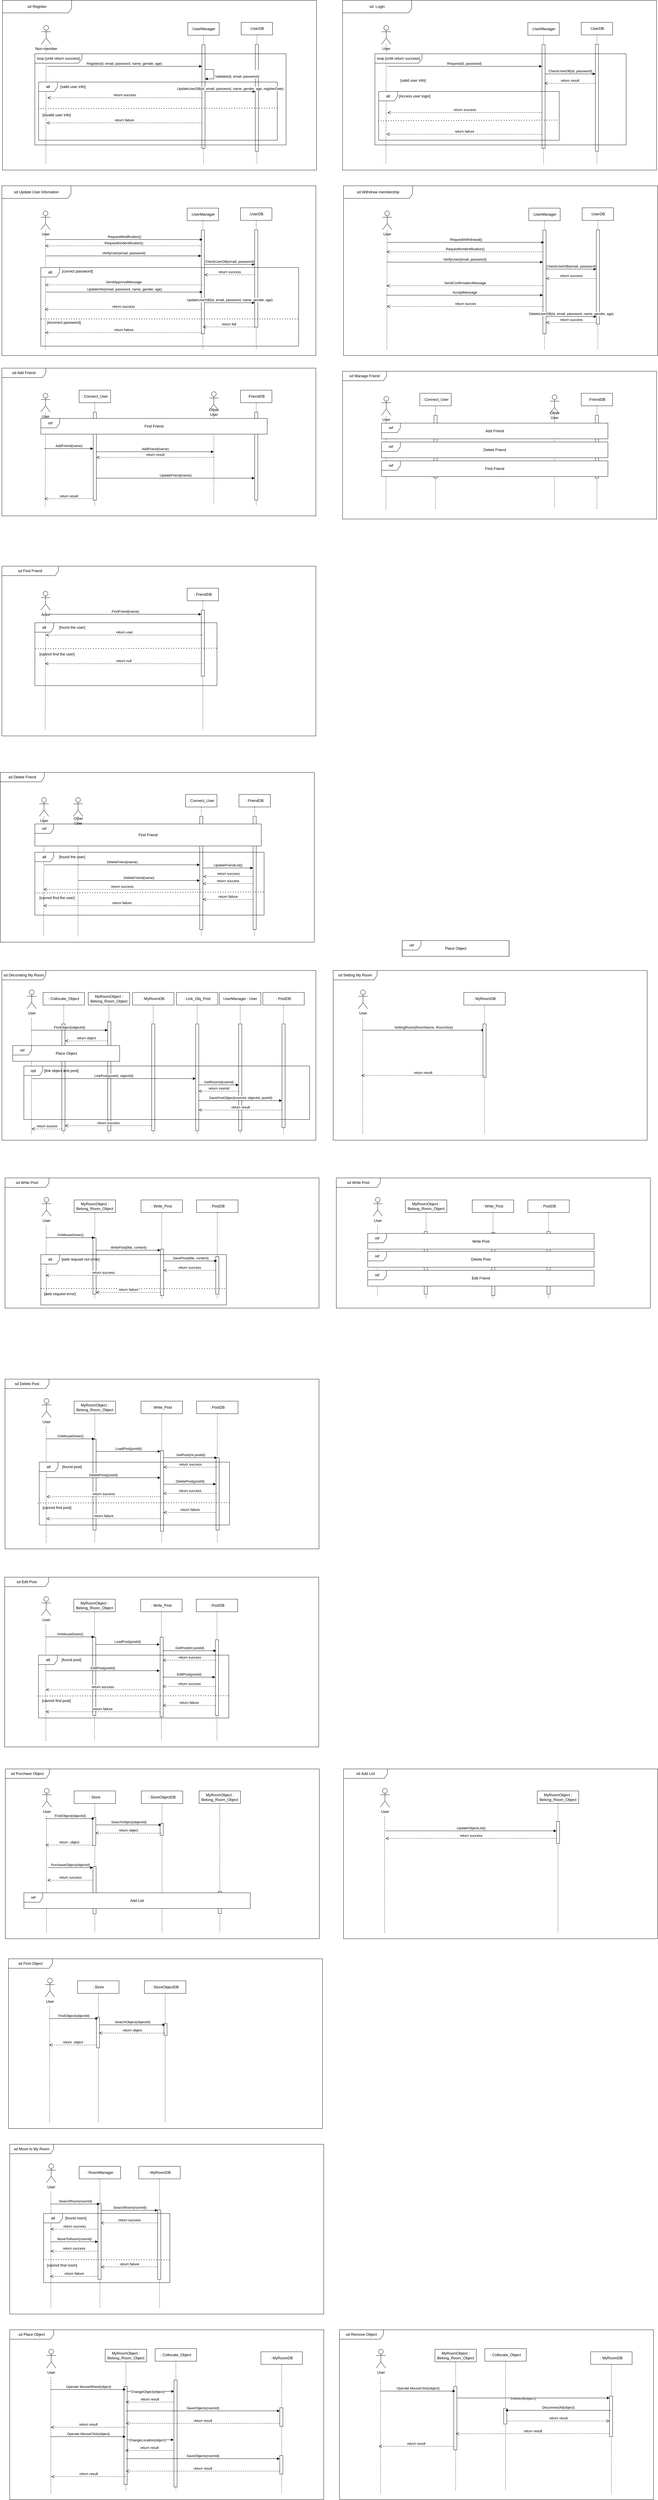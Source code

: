 <mxfile version="21.3.3" type="github">
  <diagram id="C5RBs43oDa-KdzZeNtuy" name="Page-1">
    <mxGraphModel dx="1466" dy="3062" grid="1" gridSize="10" guides="1" tooltips="1" connect="1" arrows="1" fold="1" page="0" pageScale="1" pageWidth="827" pageHeight="1169" math="0" shadow="0">
      <root>
        <mxCell id="WIyWlLk6GJQsqaUBKTNV-0" />
        <mxCell id="WIyWlLk6GJQsqaUBKTNV-1" parent="WIyWlLk6GJQsqaUBKTNV-0" />
        <mxCell id="70RkYLPMqeiG9e3OQrOJ-6" value=":UserDB" style="shape=umlLifeline;perimeter=lifelinePerimeter;whiteSpace=wrap;html=1;container=0;dropTarget=0;collapsible=0;recursiveResize=0;outlineConnect=0;portConstraint=eastwest;newEdgeStyle={&quot;edgeStyle&quot;:&quot;elbowEdgeStyle&quot;,&quot;elbow&quot;:&quot;vertical&quot;,&quot;curved&quot;:0,&quot;rounded&quot;:0};" parent="WIyWlLk6GJQsqaUBKTNV-1" vertex="1">
          <mxGeometry x="797" y="-1590" width="100" height="450" as="geometry" />
        </mxCell>
        <mxCell id="70RkYLPMqeiG9e3OQrOJ-7" value="" style="html=1;points=[];perimeter=orthogonalPerimeter;outlineConnect=0;targetShapes=umlLifeline;portConstraint=eastwest;newEdgeStyle={&quot;edgeStyle&quot;:&quot;elbowEdgeStyle&quot;,&quot;elbow&quot;:&quot;vertical&quot;,&quot;curved&quot;:0,&quot;rounded&quot;:0};" parent="70RkYLPMqeiG9e3OQrOJ-6" vertex="1">
          <mxGeometry x="45" y="70" width="10" height="340" as="geometry" />
        </mxCell>
        <mxCell id="slzVIG4Kqr-2eb110mHJ-109" value="" style="shape=umlLifeline;perimeter=lifelinePerimeter;whiteSpace=wrap;html=1;container=1;dropTarget=0;collapsible=0;recursiveResize=0;outlineConnect=0;portConstraint=eastwest;newEdgeStyle={&quot;edgeStyle&quot;:&quot;elbowEdgeStyle&quot;,&quot;elbow&quot;:&quot;vertical&quot;,&quot;curved&quot;:0,&quot;rounded&quot;:0};participant=umlActor;size=60;" parent="WIyWlLk6GJQsqaUBKTNV-1" vertex="1">
          <mxGeometry x="695" y="-415" width="30" height="360" as="geometry" />
        </mxCell>
        <mxCell id="slzVIG4Kqr-2eb110mHJ-113" value="" style="shape=umlLifeline;perimeter=lifelinePerimeter;whiteSpace=wrap;html=1;container=1;dropTarget=0;collapsible=0;recursiveResize=0;outlineConnect=0;portConstraint=eastwest;newEdgeStyle={&quot;edgeStyle&quot;:&quot;elbowEdgeStyle&quot;,&quot;elbow&quot;:&quot;vertical&quot;,&quot;curved&quot;:0,&quot;rounded&quot;:0};participant=umlActor;size=60;" parent="WIyWlLk6GJQsqaUBKTNV-1" vertex="1">
          <mxGeometry x="262.58" y="876" width="30" height="444" as="geometry" />
        </mxCell>
        <mxCell id="U-Zn1JElJ_j373spM2wp-0" value=": Connect_User" style="shape=umlLifeline;perimeter=lifelinePerimeter;whiteSpace=wrap;html=1;container=0;dropTarget=0;collapsible=0;recursiveResize=0;outlineConnect=0;portConstraint=eastwest;newEdgeStyle={&quot;edgeStyle&quot;:&quot;elbowEdgeStyle&quot;,&quot;elbow&quot;:&quot;vertical&quot;,&quot;curved&quot;:0,&quot;rounded&quot;:0};" parent="WIyWlLk6GJQsqaUBKTNV-1" vertex="1">
          <mxGeometry x="281" y="-420" width="100" height="370" as="geometry" />
        </mxCell>
        <mxCell id="U-Zn1JElJ_j373spM2wp-1" value="" style="html=1;points=[];perimeter=orthogonalPerimeter;outlineConnect=0;targetShapes=umlLifeline;portConstraint=eastwest;newEdgeStyle={&quot;edgeStyle&quot;:&quot;elbowEdgeStyle&quot;,&quot;elbow&quot;:&quot;vertical&quot;,&quot;curved&quot;:0,&quot;rounded&quot;:0};" parent="U-Zn1JElJ_j373spM2wp-0" vertex="1">
          <mxGeometry x="45" y="70" width="10" height="280" as="geometry" />
        </mxCell>
        <mxCell id="U-Zn1JElJ_j373spM2wp-4" value="User" style="shape=umlActor;verticalLabelPosition=bottom;verticalAlign=top;html=1;outlineConnect=0;" parent="WIyWlLk6GJQsqaUBKTNV-1" vertex="1">
          <mxGeometry x="159" y="-410" width="30" height="60" as="geometry" />
        </mxCell>
        <mxCell id="U-Zn1JElJ_j373spM2wp-6" value="" style="endArrow=none;dashed=1;html=1;rounded=0;" parent="WIyWlLk6GJQsqaUBKTNV-1" target="U-Zn1JElJ_j373spM2wp-4" edge="1">
          <mxGeometry width="50" height="50" relative="1" as="geometry">
            <mxPoint x="173" y="-50" as="sourcePoint" />
            <mxPoint x="172.066" y="-300" as="targetPoint" />
          </mxGeometry>
        </mxCell>
        <mxCell id="U-Zn1JElJ_j373spM2wp-7" value="AddFriend(name)" style="html=1;verticalAlign=bottom;endArrow=block;edgeStyle=elbowEdgeStyle;elbow=vertical;curved=0;rounded=0;" parent="WIyWlLk6GJQsqaUBKTNV-1" edge="1">
          <mxGeometry relative="1" as="geometry">
            <mxPoint x="170" y="-234" as="sourcePoint" />
            <Array as="points" />
            <mxPoint x="326" y="-234" as="targetPoint" />
            <mxPoint as="offset" />
          </mxGeometry>
        </mxCell>
        <mxCell id="U-Zn1JElJ_j373spM2wp-10" value=":FriendDB" style="shape=umlLifeline;perimeter=lifelinePerimeter;whiteSpace=wrap;html=1;container=0;dropTarget=0;collapsible=0;recursiveResize=0;outlineConnect=0;portConstraint=eastwest;newEdgeStyle={&quot;edgeStyle&quot;:&quot;elbowEdgeStyle&quot;,&quot;elbow&quot;:&quot;vertical&quot;,&quot;curved&quot;:0,&quot;rounded&quot;:0};" parent="WIyWlLk6GJQsqaUBKTNV-1" vertex="1">
          <mxGeometry x="795" y="-420" width="100" height="370" as="geometry" />
        </mxCell>
        <mxCell id="U-Zn1JElJ_j373spM2wp-11" value="" style="html=1;points=[];perimeter=orthogonalPerimeter;outlineConnect=0;targetShapes=umlLifeline;portConstraint=eastwest;newEdgeStyle={&quot;edgeStyle&quot;:&quot;elbowEdgeStyle&quot;,&quot;elbow&quot;:&quot;vertical&quot;,&quot;curved&quot;:0,&quot;rounded&quot;:0};" parent="U-Zn1JElJ_j373spM2wp-10" vertex="1">
          <mxGeometry x="45" y="70" width="10" height="280" as="geometry" />
        </mxCell>
        <mxCell id="U-Zn1JElJ_j373spM2wp-14" value="User" style="shape=umlActor;verticalLabelPosition=bottom;verticalAlign=top;html=1;outlineConnect=0;" parent="WIyWlLk6GJQsqaUBKTNV-1" vertex="1">
          <mxGeometry x="115" y="1488" width="30" height="60" as="geometry" />
        </mxCell>
        <mxCell id="U-Zn1JElJ_j373spM2wp-15" value="" style="endArrow=none;dashed=1;html=1;rounded=0;" parent="WIyWlLk6GJQsqaUBKTNV-1" edge="1">
          <mxGeometry width="50" height="50" relative="1" as="geometry">
            <mxPoint x="129" y="1946" as="sourcePoint" />
            <mxPoint x="129" y="1576" as="targetPoint" />
          </mxGeometry>
        </mxCell>
        <mxCell id="U-Zn1JElJ_j373spM2wp-16" value="MyRoomObject : Belong_Room_Object" style="shape=umlLifeline;perimeter=lifelinePerimeter;whiteSpace=wrap;html=1;container=0;dropTarget=0;collapsible=0;recursiveResize=0;outlineConnect=0;portConstraint=eastwest;newEdgeStyle={&quot;edgeStyle&quot;:&quot;elbowEdgeStyle&quot;,&quot;elbow&quot;:&quot;vertical&quot;,&quot;curved&quot;:0,&quot;rounded&quot;:0};" parent="WIyWlLk6GJQsqaUBKTNV-1" vertex="1">
          <mxGeometry x="310" y="1496" width="132" height="450" as="geometry" />
        </mxCell>
        <mxCell id="U-Zn1JElJ_j373spM2wp-77" value="" style="html=1;points=[];perimeter=orthogonalPerimeter;outlineConnect=0;targetShapes=umlLifeline;portConstraint=eastwest;newEdgeStyle={&quot;edgeStyle&quot;:&quot;elbowEdgeStyle&quot;,&quot;elbow&quot;:&quot;vertical&quot;,&quot;curved&quot;:0,&quot;rounded&quot;:0};" parent="U-Zn1JElJ_j373spM2wp-16" vertex="1">
          <mxGeometry x="62" y="93.5" width="10" height="346.5" as="geometry" />
        </mxCell>
        <mxCell id="U-Zn1JElJ_j373spM2wp-17" value="" style="text;strokeColor=none;fillColor=none;align=left;verticalAlign=middle;spacingTop=-1;spacingLeft=4;spacingRight=4;rotatable=0;labelPosition=right;points=[];portConstraint=eastwest;" parent="WIyWlLk6GJQsqaUBKTNV-1" vertex="1">
          <mxGeometry x="405" y="70" width="190" height="14" as="geometry" />
        </mxCell>
        <mxCell id="U-Zn1JElJ_j373spM2wp-18" value="sd Add Friend" style="shape=umlFrame;whiteSpace=wrap;html=1;pointerEvents=0;width=140;height=30;" parent="WIyWlLk6GJQsqaUBKTNV-1" vertex="1">
          <mxGeometry x="35" y="-490" width="1000" height="470" as="geometry" />
        </mxCell>
        <mxCell id="U-Zn1JElJ_j373spM2wp-21" value="sd Decorating My Room" style="shape=umlFrame;whiteSpace=wrap;html=1;pointerEvents=0;width=140;height=30;" parent="WIyWlLk6GJQsqaUBKTNV-1" vertex="1">
          <mxGeometry x="35" y="1426" width="1000" height="540" as="geometry" />
        </mxCell>
        <mxCell id="U-Zn1JElJ_j373spM2wp-22" value=": Collocate_Object" style="shape=umlLifeline;perimeter=lifelinePerimeter;whiteSpace=wrap;html=1;container=0;dropTarget=0;collapsible=0;recursiveResize=0;outlineConnect=0;portConstraint=eastwest;newEdgeStyle={&quot;edgeStyle&quot;:&quot;elbowEdgeStyle&quot;,&quot;elbow&quot;:&quot;vertical&quot;,&quot;curved&quot;:0,&quot;rounded&quot;:0};" parent="WIyWlLk6GJQsqaUBKTNV-1" vertex="1">
          <mxGeometry x="166" y="1496" width="132" height="450" as="geometry" />
        </mxCell>
        <mxCell id="U-Zn1JElJ_j373spM2wp-23" value="" style="html=1;points=[];perimeter=orthogonalPerimeter;outlineConnect=0;targetShapes=umlLifeline;portConstraint=eastwest;newEdgeStyle={&quot;edgeStyle&quot;:&quot;elbowEdgeStyle&quot;,&quot;elbow&quot;:&quot;vertical&quot;,&quot;curved&quot;:0,&quot;rounded&quot;:0};" parent="U-Zn1JElJ_j373spM2wp-22" vertex="1">
          <mxGeometry x="60" y="100" width="10" height="340" as="geometry" />
        </mxCell>
        <mxCell id="U-Zn1JElJ_j373spM2wp-24" value="FindObject(objectId)" style="html=1;verticalAlign=bottom;endArrow=block;edgeStyle=elbowEdgeStyle;elbow=vertical;curved=0;rounded=0;" parent="WIyWlLk6GJQsqaUBKTNV-1" target="U-Zn1JElJ_j373spM2wp-77" edge="1">
          <mxGeometry x="0.001" relative="1" as="geometry">
            <mxPoint x="128" y="1616" as="sourcePoint" />
            <Array as="points">
              <mxPoint x="323" y="1616" />
            </Array>
            <mxPoint x="613" y="1616" as="targetPoint" />
            <mxPoint as="offset" />
          </mxGeometry>
        </mxCell>
        <mxCell id="U-Zn1JElJ_j373spM2wp-25" value=": MyRoomDB" style="shape=umlLifeline;perimeter=lifelinePerimeter;whiteSpace=wrap;html=1;container=0;dropTarget=0;collapsible=0;recursiveResize=0;outlineConnect=0;portConstraint=eastwest;newEdgeStyle={&quot;edgeStyle&quot;:&quot;elbowEdgeStyle&quot;,&quot;elbow&quot;:&quot;vertical&quot;,&quot;curved&quot;:0,&quot;rounded&quot;:0};" parent="WIyWlLk6GJQsqaUBKTNV-1" vertex="1">
          <mxGeometry x="451" y="1496" width="132" height="450" as="geometry" />
        </mxCell>
        <mxCell id="U-Zn1JElJ_j373spM2wp-26" value="" style="html=1;points=[];perimeter=orthogonalPerimeter;outlineConnect=0;targetShapes=umlLifeline;portConstraint=eastwest;newEdgeStyle={&quot;edgeStyle&quot;:&quot;elbowEdgeStyle&quot;,&quot;elbow&quot;:&quot;vertical&quot;,&quot;curved&quot;:0,&quot;rounded&quot;:0};" parent="U-Zn1JElJ_j373spM2wp-25" vertex="1">
          <mxGeometry x="61" y="100" width="10" height="340" as="geometry" />
        </mxCell>
        <mxCell id="U-Zn1JElJ_j373spM2wp-28" value="return sucess" style="html=1;verticalAlign=bottom;endArrow=open;dashed=1;endSize=8;edgeStyle=elbowEdgeStyle;elbow=vertical;curved=0;rounded=0;" parent="WIyWlLk6GJQsqaUBKTNV-1" source="U-Zn1JElJ_j373spM2wp-23" edge="1">
          <mxGeometry x="0.006" relative="1" as="geometry">
            <mxPoint x="130" y="1930" as="targetPoint" />
            <Array as="points" />
            <mxPoint x="278" y="1826.12" as="sourcePoint" />
            <mxPoint as="offset" />
          </mxGeometry>
        </mxCell>
        <mxCell id="U-Zn1JElJ_j373spM2wp-29" value="User" style="shape=umlActor;verticalLabelPosition=bottom;verticalAlign=top;html=1;outlineConnect=0;" parent="WIyWlLk6GJQsqaUBKTNV-1" vertex="1">
          <mxGeometry x="163" y="4028" width="30" height="60" as="geometry" />
        </mxCell>
        <mxCell id="U-Zn1JElJ_j373spM2wp-30" value="" style="endArrow=none;dashed=1;html=1;rounded=0;" parent="WIyWlLk6GJQsqaUBKTNV-1" edge="1">
          <mxGeometry width="50" height="50" relative="1" as="geometry">
            <mxPoint x="177" y="4486" as="sourcePoint" />
            <mxPoint x="177" y="4116" as="targetPoint" />
          </mxGeometry>
        </mxCell>
        <mxCell id="U-Zn1JElJ_j373spM2wp-31" value=": StoreObjectDB" style="shape=umlLifeline;perimeter=lifelinePerimeter;whiteSpace=wrap;html=1;container=0;dropTarget=0;collapsible=0;recursiveResize=0;outlineConnect=0;portConstraint=eastwest;newEdgeStyle={&quot;edgeStyle&quot;:&quot;elbowEdgeStyle&quot;,&quot;elbow&quot;:&quot;vertical&quot;,&quot;curved&quot;:0,&quot;rounded&quot;:0};" parent="WIyWlLk6GJQsqaUBKTNV-1" vertex="1">
          <mxGeometry x="479" y="4036" width="132" height="450" as="geometry" />
        </mxCell>
        <mxCell id="U-Zn1JElJ_j373spM2wp-32" value="sd Purchase Object" style="shape=umlFrame;whiteSpace=wrap;html=1;pointerEvents=0;width=140;height=30;" parent="WIyWlLk6GJQsqaUBKTNV-1" vertex="1">
          <mxGeometry x="46" y="3966" width="1000" height="540" as="geometry" />
        </mxCell>
        <mxCell id="U-Zn1JElJ_j373spM2wp-33" value=": Store" style="shape=umlLifeline;perimeter=lifelinePerimeter;whiteSpace=wrap;html=1;container=0;dropTarget=0;collapsible=0;recursiveResize=0;outlineConnect=0;portConstraint=eastwest;newEdgeStyle={&quot;edgeStyle&quot;:&quot;elbowEdgeStyle&quot;,&quot;elbow&quot;:&quot;vertical&quot;,&quot;curved&quot;:0,&quot;rounded&quot;:0};" parent="WIyWlLk6GJQsqaUBKTNV-1" vertex="1">
          <mxGeometry x="265" y="4036" width="132" height="450" as="geometry" />
        </mxCell>
        <mxCell id="U-Zn1JElJ_j373spM2wp-34" value="" style="html=1;points=[];perimeter=orthogonalPerimeter;outlineConnect=0;targetShapes=umlLifeline;portConstraint=eastwest;newEdgeStyle={&quot;edgeStyle&quot;:&quot;elbowEdgeStyle&quot;,&quot;elbow&quot;:&quot;vertical&quot;,&quot;curved&quot;:0,&quot;rounded&quot;:0};" parent="U-Zn1JElJ_j373spM2wp-33" vertex="1">
          <mxGeometry x="60" y="240" width="10" height="151" as="geometry" />
        </mxCell>
        <mxCell id="U-Zn1JElJ_j373spM2wp-37" value="PurchaseObject(objectId)" style="html=1;verticalAlign=bottom;endArrow=block;edgeStyle=elbowEdgeStyle;elbow=vertical;curved=0;rounded=0;" parent="WIyWlLk6GJQsqaUBKTNV-1" target="U-Zn1JElJ_j373spM2wp-34" edge="1">
          <mxGeometry x="0.006" relative="1" as="geometry">
            <mxPoint x="180.504" y="4280" as="sourcePoint" />
            <Array as="points" />
            <mxPoint x="326" y="4278" as="targetPoint" />
            <mxPoint as="offset" />
          </mxGeometry>
        </mxCell>
        <mxCell id="U-Zn1JElJ_j373spM2wp-39" value="User" style="shape=umlActor;verticalLabelPosition=bottom;verticalAlign=top;html=1;outlineConnect=0;" parent="WIyWlLk6GJQsqaUBKTNV-1" vertex="1">
          <mxGeometry x="177" y="5222" width="30" height="60" as="geometry" />
        </mxCell>
        <mxCell id="U-Zn1JElJ_j373spM2wp-40" value="" style="endArrow=none;dashed=1;html=1;rounded=0;" parent="WIyWlLk6GJQsqaUBKTNV-1" edge="1">
          <mxGeometry width="50" height="50" relative="1" as="geometry">
            <mxPoint x="191" y="5680" as="sourcePoint" />
            <mxPoint x="191" y="5310" as="targetPoint" />
          </mxGeometry>
        </mxCell>
        <mxCell id="U-Zn1JElJ_j373spM2wp-41" value="return success" style="html=1;verticalAlign=bottom;endArrow=open;dashed=1;endSize=8;edgeStyle=elbowEdgeStyle;elbow=vertical;curved=0;rounded=0;" parent="WIyWlLk6GJQsqaUBKTNV-1" source="U-Zn1JElJ_j373spM2wp-73" edge="1">
          <mxGeometry relative="1" as="geometry">
            <mxPoint x="350" y="5410" as="targetPoint" />
            <Array as="points">
              <mxPoint x="390" y="5410" />
            </Array>
            <mxPoint x="558.5" y="5396.471" as="sourcePoint" />
          </mxGeometry>
        </mxCell>
        <mxCell id="U-Zn1JElJ_j373spM2wp-42" value="sd Move to My Room" style="shape=umlFrame;whiteSpace=wrap;html=1;pointerEvents=0;width=140;height=30;" parent="WIyWlLk6GJQsqaUBKTNV-1" vertex="1">
          <mxGeometry x="60" y="5160" width="1000" height="540" as="geometry" />
        </mxCell>
        <mxCell id="U-Zn1JElJ_j373spM2wp-43" value=": RoomManager" style="shape=umlLifeline;perimeter=lifelinePerimeter;whiteSpace=wrap;html=1;container=0;dropTarget=0;collapsible=0;recursiveResize=0;outlineConnect=0;portConstraint=eastwest;newEdgeStyle={&quot;edgeStyle&quot;:&quot;elbowEdgeStyle&quot;,&quot;elbow&quot;:&quot;vertical&quot;,&quot;curved&quot;:0,&quot;rounded&quot;:0};" parent="WIyWlLk6GJQsqaUBKTNV-1" vertex="1">
          <mxGeometry x="281" y="5230" width="132" height="450" as="geometry" />
        </mxCell>
        <mxCell id="U-Zn1JElJ_j373spM2wp-44" value="" style="html=1;points=[];perimeter=orthogonalPerimeter;outlineConnect=0;targetShapes=umlLifeline;portConstraint=eastwest;newEdgeStyle={&quot;edgeStyle&quot;:&quot;elbowEdgeStyle&quot;,&quot;elbow&quot;:&quot;vertical&quot;,&quot;curved&quot;:0,&quot;rounded&quot;:0};" parent="U-Zn1JElJ_j373spM2wp-43" vertex="1">
          <mxGeometry x="60" y="118" width="10" height="242" as="geometry" />
        </mxCell>
        <mxCell id="U-Zn1JElJ_j373spM2wp-45" value="SearchRoom(roomId)" style="html=1;verticalAlign=bottom;endArrow=block;edgeStyle=elbowEdgeStyle;elbow=vertical;curved=0;rounded=0;" parent="WIyWlLk6GJQsqaUBKTNV-1" target="U-Zn1JElJ_j373spM2wp-73" edge="1">
          <mxGeometry relative="1" as="geometry">
            <mxPoint x="352" y="5370" as="sourcePoint" />
            <Array as="points">
              <mxPoint x="537" y="5370" />
            </Array>
            <mxPoint x="560" y="5370" as="targetPoint" />
            <mxPoint as="offset" />
          </mxGeometry>
        </mxCell>
        <mxCell id="U-Zn1JElJ_j373spM2wp-46" value="SearchRoom(roomId)" style="html=1;verticalAlign=bottom;endArrow=block;edgeStyle=elbowEdgeStyle;elbow=vertical;curved=0;rounded=0;" parent="WIyWlLk6GJQsqaUBKTNV-1" target="U-Zn1JElJ_j373spM2wp-43" edge="1">
          <mxGeometry x="0.005" relative="1" as="geometry">
            <mxPoint x="190" y="5350" as="sourcePoint" />
            <Array as="points">
              <mxPoint x="385" y="5350" />
            </Array>
            <mxPoint x="675" y="5350" as="targetPoint" />
            <mxPoint as="offset" />
          </mxGeometry>
        </mxCell>
        <mxCell id="U-Zn1JElJ_j373spM2wp-48" value="return success&lt;span style=&quot;white-space: pre;&quot;&gt; &lt;/span&gt;" style="html=1;verticalAlign=bottom;endArrow=open;dashed=1;endSize=8;edgeStyle=elbowEdgeStyle;elbow=vertical;curved=0;rounded=0;" parent="WIyWlLk6GJQsqaUBKTNV-1" source="U-Zn1JElJ_j373spM2wp-44" edge="1">
          <mxGeometry relative="1" as="geometry">
            <mxPoint x="190" y="5500" as="targetPoint" />
            <Array as="points" />
            <mxPoint x="338" y="5490" as="sourcePoint" />
          </mxGeometry>
        </mxCell>
        <mxCell id="U-Zn1JElJ_j373spM2wp-49" value=": Connect_User" style="shape=umlLifeline;perimeter=lifelinePerimeter;whiteSpace=wrap;html=1;container=0;dropTarget=0;collapsible=0;recursiveResize=0;outlineConnect=0;portConstraint=eastwest;newEdgeStyle={&quot;edgeStyle&quot;:&quot;elbowEdgeStyle&quot;,&quot;elbow&quot;:&quot;vertical&quot;,&quot;curved&quot;:0,&quot;rounded&quot;:0};" parent="WIyWlLk6GJQsqaUBKTNV-1" vertex="1">
          <mxGeometry x="620" y="866" width="100" height="450" as="geometry" />
        </mxCell>
        <mxCell id="U-Zn1JElJ_j373spM2wp-50" value="" style="html=1;points=[];perimeter=orthogonalPerimeter;outlineConnect=0;targetShapes=umlLifeline;portConstraint=eastwest;newEdgeStyle={&quot;edgeStyle&quot;:&quot;elbowEdgeStyle&quot;,&quot;elbow&quot;:&quot;vertical&quot;,&quot;curved&quot;:0,&quot;rounded&quot;:0};" parent="U-Zn1JElJ_j373spM2wp-49" vertex="1">
          <mxGeometry x="45" y="70" width="10" height="360" as="geometry" />
        </mxCell>
        <mxCell id="U-Zn1JElJ_j373spM2wp-51" value="DeleteFriend(name)" style="html=1;verticalAlign=bottom;endArrow=block;edgeStyle=elbowEdgeStyle;elbow=vertical;curved=0;rounded=0;" parent="WIyWlLk6GJQsqaUBKTNV-1" target="U-Zn1JElJ_j373spM2wp-50" edge="1">
          <mxGeometry relative="1" as="geometry">
            <mxPoint x="170" y="1090" as="sourcePoint" />
            <Array as="points">
              <mxPoint x="380" y="1090" />
            </Array>
            <mxPoint x="666" y="1080" as="targetPoint" />
          </mxGeometry>
        </mxCell>
        <mxCell id="U-Zn1JElJ_j373spM2wp-52" value="User" style="shape=umlActor;verticalLabelPosition=bottom;verticalAlign=top;html=1;outlineConnect=0;" parent="WIyWlLk6GJQsqaUBKTNV-1" vertex="1">
          <mxGeometry x="154" y="876" width="30" height="60" as="geometry" />
        </mxCell>
        <mxCell id="U-Zn1JElJ_j373spM2wp-53" value="" style="endArrow=none;dashed=1;html=1;rounded=0;" parent="WIyWlLk6GJQsqaUBKTNV-1" target="U-Zn1JElJ_j373spM2wp-52" edge="1">
          <mxGeometry width="50" height="50" relative="1" as="geometry">
            <mxPoint x="168" y="1316" as="sourcePoint" />
            <mxPoint x="167.066" y="986" as="targetPoint" />
          </mxGeometry>
        </mxCell>
        <mxCell id="U-Zn1JElJ_j373spM2wp-54" value="return failure" style="html=1;verticalAlign=bottom;endArrow=open;dashed=1;endSize=8;edgeStyle=elbowEdgeStyle;elbow=vertical;curved=0;rounded=0;" parent="WIyWlLk6GJQsqaUBKTNV-1" source="U-Zn1JElJ_j373spM2wp-50" edge="1">
          <mxGeometry x="0.001" relative="1" as="geometry">
            <mxPoint x="168" y="1220" as="targetPoint" />
            <Array as="points">
              <mxPoint x="373" y="1220" />
            </Array>
            <mxPoint x="667.5" y="1196" as="sourcePoint" />
            <mxPoint as="offset" />
          </mxGeometry>
        </mxCell>
        <mxCell id="U-Zn1JElJ_j373spM2wp-55" value=": FriendDB" style="shape=umlLifeline;perimeter=lifelinePerimeter;whiteSpace=wrap;html=1;container=0;dropTarget=0;collapsible=0;recursiveResize=0;outlineConnect=0;portConstraint=eastwest;newEdgeStyle={&quot;edgeStyle&quot;:&quot;elbowEdgeStyle&quot;,&quot;elbow&quot;:&quot;vertical&quot;,&quot;curved&quot;:0,&quot;rounded&quot;:0};" parent="WIyWlLk6GJQsqaUBKTNV-1" vertex="1">
          <mxGeometry x="790" y="866" width="100" height="450" as="geometry" />
        </mxCell>
        <mxCell id="U-Zn1JElJ_j373spM2wp-56" value="" style="html=1;points=[];perimeter=orthogonalPerimeter;outlineConnect=0;targetShapes=umlLifeline;portConstraint=eastwest;newEdgeStyle={&quot;edgeStyle&quot;:&quot;elbowEdgeStyle&quot;,&quot;elbow&quot;:&quot;vertical&quot;,&quot;curved&quot;:0,&quot;rounded&quot;:0};" parent="U-Zn1JElJ_j373spM2wp-55" vertex="1">
          <mxGeometry x="45" y="70" width="10" height="360" as="geometry" />
        </mxCell>
        <mxCell id="U-Zn1JElJ_j373spM2wp-58" value="" style="text;strokeColor=none;fillColor=none;align=left;verticalAlign=middle;spacingTop=-1;spacingLeft=4;spacingRight=4;rotatable=0;labelPosition=right;points=[];portConstraint=eastwest;" parent="WIyWlLk6GJQsqaUBKTNV-1" vertex="1">
          <mxGeometry x="400" y="1356" width="190" height="14" as="geometry" />
        </mxCell>
        <mxCell id="U-Zn1JElJ_j373spM2wp-59" value="sd Delete Friend" style="shape=umlFrame;whiteSpace=wrap;html=1;pointerEvents=0;width=140;height=30;" parent="WIyWlLk6GJQsqaUBKTNV-1" vertex="1">
          <mxGeometry x="30" y="796" width="1000" height="540" as="geometry" />
        </mxCell>
        <mxCell id="U-Zn1JElJ_j373spM2wp-60" value="return success" style="html=1;verticalAlign=bottom;endArrow=open;dashed=1;endSize=8;edgeStyle=elbowEdgeStyle;elbow=vertical;curved=0;rounded=0;" parent="WIyWlLk6GJQsqaUBKTNV-1" edge="1">
          <mxGeometry relative="1" as="geometry">
            <mxPoint x="168" y="1168" as="targetPoint" />
            <Array as="points">
              <mxPoint x="373" y="1168" />
            </Array>
            <mxPoint x="667.5" y="1168" as="sourcePoint" />
          </mxGeometry>
        </mxCell>
        <mxCell id="U-Zn1JElJ_j373spM2wp-62" value="return success" style="html=1;verticalAlign=bottom;endArrow=open;dashed=1;endSize=8;edgeStyle=elbowEdgeStyle;elbow=vertical;curved=0;rounded=0;" parent="WIyWlLk6GJQsqaUBKTNV-1" edge="1">
          <mxGeometry relative="1" as="geometry">
            <mxPoint x="676.0" y="1127" as="targetPoint" />
            <Array as="points">
              <mxPoint x="751" y="1127" />
            </Array>
            <mxPoint x="836.0" y="1127" as="sourcePoint" />
          </mxGeometry>
        </mxCell>
        <mxCell id="U-Zn1JElJ_j373spM2wp-63" value="MyRoomObject : Belong_Room_Object" style="shape=umlLifeline;perimeter=lifelinePerimeter;whiteSpace=wrap;html=1;container=0;dropTarget=0;collapsible=0;recursiveResize=0;outlineConnect=0;portConstraint=eastwest;newEdgeStyle={&quot;edgeStyle&quot;:&quot;elbowEdgeStyle&quot;,&quot;elbow&quot;:&quot;vertical&quot;,&quot;curved&quot;:0,&quot;rounded&quot;:0};" parent="WIyWlLk6GJQsqaUBKTNV-1" vertex="1">
          <mxGeometry x="663" y="4036" width="132" height="450" as="geometry" />
        </mxCell>
        <mxCell id="U-Zn1JElJ_j373spM2wp-64" value="" style="html=1;points=[];perimeter=orthogonalPerimeter;outlineConnect=0;targetShapes=umlLifeline;portConstraint=eastwest;newEdgeStyle={&quot;edgeStyle&quot;:&quot;elbowEdgeStyle&quot;,&quot;elbow&quot;:&quot;vertical&quot;,&quot;curved&quot;:0,&quot;rounded&quot;:0};" parent="U-Zn1JElJ_j373spM2wp-63" vertex="1">
          <mxGeometry x="61" y="320" width="10" height="70" as="geometry" />
        </mxCell>
        <mxCell id="U-Zn1JElJ_j373spM2wp-65" value="User" style="shape=umlActor;verticalLabelPosition=bottom;verticalAlign=top;html=1;outlineConnect=0;" parent="WIyWlLk6GJQsqaUBKTNV-1" vertex="1">
          <mxGeometry x="162" y="2148" width="30" height="60" as="geometry" />
        </mxCell>
        <mxCell id="U-Zn1JElJ_j373spM2wp-66" value="" style="endArrow=none;dashed=1;html=1;rounded=0;" parent="WIyWlLk6GJQsqaUBKTNV-1" edge="1">
          <mxGeometry width="50" height="50" relative="1" as="geometry">
            <mxPoint x="176" y="2460" as="sourcePoint" />
            <mxPoint x="176" y="2236" as="targetPoint" />
          </mxGeometry>
        </mxCell>
        <mxCell id="U-Zn1JElJ_j373spM2wp-67" value=": Write_Post" style="shape=umlLifeline;perimeter=lifelinePerimeter;whiteSpace=wrap;html=1;container=0;dropTarget=0;collapsible=0;recursiveResize=0;outlineConnect=0;portConstraint=eastwest;newEdgeStyle={&quot;edgeStyle&quot;:&quot;elbowEdgeStyle&quot;,&quot;elbow&quot;:&quot;vertical&quot;,&quot;curved&quot;:0,&quot;rounded&quot;:0};" parent="WIyWlLk6GJQsqaUBKTNV-1" vertex="1">
          <mxGeometry x="478" y="2156" width="132" height="314" as="geometry" />
        </mxCell>
        <mxCell id="U-Zn1JElJ_j373spM2wp-68" value="sd Write Post" style="shape=umlFrame;whiteSpace=wrap;html=1;pointerEvents=0;width=140;height=30;" parent="WIyWlLk6GJQsqaUBKTNV-1" vertex="1">
          <mxGeometry x="45" y="2086" width="1000" height="414" as="geometry" />
        </mxCell>
        <mxCell id="U-Zn1JElJ_j373spM2wp-69" value="MyRoomObject : Belong_Room_Object" style="shape=umlLifeline;perimeter=lifelinePerimeter;whiteSpace=wrap;html=1;container=0;dropTarget=0;collapsible=0;recursiveResize=0;outlineConnect=0;portConstraint=eastwest;newEdgeStyle={&quot;edgeStyle&quot;:&quot;elbowEdgeStyle&quot;,&quot;elbow&quot;:&quot;vertical&quot;,&quot;curved&quot;:0,&quot;rounded&quot;:0};" parent="WIyWlLk6GJQsqaUBKTNV-1" vertex="1">
          <mxGeometry x="265" y="2156" width="132" height="314" as="geometry" />
        </mxCell>
        <mxCell id="U-Zn1JElJ_j373spM2wp-70" value="" style="html=1;points=[];perimeter=orthogonalPerimeter;outlineConnect=0;targetShapes=umlLifeline;portConstraint=eastwest;newEdgeStyle={&quot;edgeStyle&quot;:&quot;elbowEdgeStyle&quot;,&quot;elbow&quot;:&quot;vertical&quot;,&quot;curved&quot;:0,&quot;rounded&quot;:0};" parent="U-Zn1JElJ_j373spM2wp-69" vertex="1">
          <mxGeometry x="60" y="121" width="10" height="179" as="geometry" />
        </mxCell>
        <mxCell id="U-Zn1JElJ_j373spM2wp-71" value="OnMouseDown()" style="html=1;verticalAlign=bottom;endArrow=block;edgeStyle=elbowEdgeStyle;elbow=vertical;curved=0;rounded=0;" parent="WIyWlLk6GJQsqaUBKTNV-1" target="U-Zn1JElJ_j373spM2wp-69" edge="1">
          <mxGeometry relative="1" as="geometry">
            <mxPoint x="175" y="2276" as="sourcePoint" />
            <Array as="points">
              <mxPoint x="370" y="2276" />
            </Array>
            <mxPoint x="660" y="2276" as="targetPoint" />
          </mxGeometry>
        </mxCell>
        <mxCell id="U-Zn1JElJ_j373spM2wp-72" value=": MyRoomDB" style="shape=umlLifeline;perimeter=lifelinePerimeter;whiteSpace=wrap;html=1;container=0;dropTarget=0;collapsible=0;recursiveResize=0;outlineConnect=0;portConstraint=eastwest;newEdgeStyle={&quot;edgeStyle&quot;:&quot;elbowEdgeStyle&quot;,&quot;elbow&quot;:&quot;vertical&quot;,&quot;curved&quot;:0,&quot;rounded&quot;:0};" parent="WIyWlLk6GJQsqaUBKTNV-1" vertex="1">
          <mxGeometry x="471" y="5230" width="132" height="450" as="geometry" />
        </mxCell>
        <mxCell id="U-Zn1JElJ_j373spM2wp-73" value="" style="html=1;points=[];perimeter=orthogonalPerimeter;outlineConnect=0;targetShapes=umlLifeline;portConstraint=eastwest;newEdgeStyle={&quot;edgeStyle&quot;:&quot;elbowEdgeStyle&quot;,&quot;elbow&quot;:&quot;vertical&quot;,&quot;curved&quot;:0,&quot;rounded&quot;:0};" parent="U-Zn1JElJ_j373spM2wp-72" vertex="1">
          <mxGeometry x="60" y="139" width="10" height="221" as="geometry" />
        </mxCell>
        <mxCell id="U-Zn1JElJ_j373spM2wp-74" value="return success" style="html=1;verticalAlign=bottom;endArrow=open;dashed=1;endSize=8;edgeStyle=elbowEdgeStyle;elbow=vertical;curved=0;rounded=0;" parent="WIyWlLk6GJQsqaUBKTNV-1" source="U-Zn1JElJ_j373spM2wp-44" edge="1">
          <mxGeometry x="-0.002" relative="1" as="geometry">
            <mxPoint x="190" y="5430" as="targetPoint" />
            <Array as="points">
              <mxPoint x="270" y="5430" />
            </Array>
            <mxPoint x="341" y="5420" as="sourcePoint" />
            <mxPoint as="offset" />
          </mxGeometry>
        </mxCell>
        <mxCell id="U-Zn1JElJ_j373spM2wp-75" value="MoveToRoom(roomId)" style="html=1;verticalAlign=bottom;endArrow=block;edgeStyle=elbowEdgeStyle;elbow=vertical;curved=0;rounded=0;" parent="WIyWlLk6GJQsqaUBKTNV-1" target="U-Zn1JElJ_j373spM2wp-44" edge="1">
          <mxGeometry x="0.009" relative="1" as="geometry">
            <mxPoint x="190" y="5470" as="sourcePoint" />
            <Array as="points">
              <mxPoint x="270" y="5470" />
            </Array>
            <mxPoint x="726.5" y="5460.034" as="targetPoint" />
            <mxPoint as="offset" />
          </mxGeometry>
        </mxCell>
        <mxCell id="U-Zn1JElJ_j373spM2wp-79" value="return success" style="html=1;verticalAlign=bottom;endArrow=open;dashed=1;endSize=8;edgeStyle=elbowEdgeStyle;elbow=vertical;curved=0;rounded=0;" parent="WIyWlLk6GJQsqaUBKTNV-1" source="U-Zn1JElJ_j373spM2wp-26" target="U-Zn1JElJ_j373spM2wp-23" edge="1">
          <mxGeometry relative="1" as="geometry">
            <mxPoint x="283.324" y="1762" as="targetPoint" />
            <Array as="points">
              <mxPoint x="380" y="1920" />
            </Array>
            <mxPoint x="663.5" y="1762.0" as="sourcePoint" />
          </mxGeometry>
        </mxCell>
        <mxCell id="U-Zn1JElJ_j373spM2wp-81" value="return object" style="html=1;verticalAlign=bottom;endArrow=open;dashed=1;endSize=8;edgeStyle=elbowEdgeStyle;elbow=vertical;curved=0;rounded=0;" parent="WIyWlLk6GJQsqaUBKTNV-1" source="U-Zn1JElJ_j373spM2wp-77" target="U-Zn1JElJ_j373spM2wp-23" edge="1">
          <mxGeometry relative="1" as="geometry">
            <mxPoint x="287" y="1676" as="targetPoint" />
            <Array as="points">
              <mxPoint x="303" y="1650" />
            </Array>
            <mxPoint x="532" y="1677" as="sourcePoint" />
          </mxGeometry>
        </mxCell>
        <mxCell id="U-Zn1JElJ_j373spM2wp-82" value="" style="html=1;points=[];perimeter=orthogonalPerimeter;outlineConnect=0;targetShapes=umlLifeline;portConstraint=eastwest;newEdgeStyle={&quot;edgeStyle&quot;:&quot;elbowEdgeStyle&quot;,&quot;elbow&quot;:&quot;vertical&quot;,&quot;curved&quot;:0,&quot;rounded&quot;:0};" parent="WIyWlLk6GJQsqaUBKTNV-1" vertex="1">
          <mxGeometry x="540" y="2312.5" width="10" height="147.5" as="geometry" />
        </mxCell>
        <mxCell id="U-Zn1JElJ_j373spM2wp-83" value="WritePost(title, content)" style="html=1;verticalAlign=bottom;endArrow=block;edgeStyle=elbowEdgeStyle;elbow=vertical;curved=0;rounded=0;" parent="WIyWlLk6GJQsqaUBKTNV-1" source="U-Zn1JElJ_j373spM2wp-70" target="U-Zn1JElJ_j373spM2wp-82" edge="1">
          <mxGeometry relative="1" as="geometry">
            <mxPoint x="175" y="2316" as="sourcePoint" />
            <Array as="points">
              <mxPoint x="450" y="2316" />
            </Array>
            <mxPoint x="383" y="2316" as="targetPoint" />
          </mxGeometry>
        </mxCell>
        <mxCell id="U-Zn1JElJ_j373spM2wp-84" value="return success" style="html=1;verticalAlign=bottom;endArrow=open;dashed=1;endSize=8;edgeStyle=elbowEdgeStyle;elbow=vertical;curved=0;rounded=0;" parent="WIyWlLk6GJQsqaUBKTNV-1" source="U-Zn1JElJ_j373spM2wp-82" edge="1">
          <mxGeometry relative="1" as="geometry">
            <mxPoint x="175" y="2396" as="targetPoint" />
            <Array as="points">
              <mxPoint x="255" y="2396" />
            </Array>
            <mxPoint x="579" y="2337" as="sourcePoint" />
          </mxGeometry>
        </mxCell>
        <mxCell id="U-Zn1JElJ_j373spM2wp-86" value="return success" style="html=1;verticalAlign=bottom;endArrow=open;dashed=1;endSize=8;edgeStyle=elbowEdgeStyle;elbow=vertical;curved=0;rounded=0;" parent="WIyWlLk6GJQsqaUBKTNV-1" source="U-Zn1JElJ_j373spM2wp-34" edge="1">
          <mxGeometry relative="1" as="geometry">
            <mxPoint x="180" y="4320" as="targetPoint" />
            <Array as="points">
              <mxPoint x="240" y="4320" />
            </Array>
            <mxPoint x="711.5" y="4362" as="sourcePoint" />
          </mxGeometry>
        </mxCell>
        <mxCell id="U-Zn1JElJ_j373spM2wp-90" value=": PostDB" style="shape=umlLifeline;perimeter=lifelinePerimeter;whiteSpace=wrap;html=1;container=0;dropTarget=0;collapsible=0;recursiveResize=0;outlineConnect=0;portConstraint=eastwest;newEdgeStyle={&quot;edgeStyle&quot;:&quot;elbowEdgeStyle&quot;,&quot;elbow&quot;:&quot;vertical&quot;,&quot;curved&quot;:0,&quot;rounded&quot;:0};" parent="WIyWlLk6GJQsqaUBKTNV-1" vertex="1">
          <mxGeometry x="655" y="2156" width="132" height="314" as="geometry" />
        </mxCell>
        <mxCell id="U-Zn1JElJ_j373spM2wp-91" value="" style="html=1;points=[];perimeter=orthogonalPerimeter;outlineConnect=0;targetShapes=umlLifeline;portConstraint=eastwest;newEdgeStyle={&quot;edgeStyle&quot;:&quot;elbowEdgeStyle&quot;,&quot;elbow&quot;:&quot;vertical&quot;,&quot;curved&quot;:0,&quot;rounded&quot;:0};" parent="U-Zn1JElJ_j373spM2wp-90" vertex="1">
          <mxGeometry x="61" y="180" width="10" height="120" as="geometry" />
        </mxCell>
        <mxCell id="U-Zn1JElJ_j373spM2wp-92" value="SavePost(title, content)" style="html=1;verticalAlign=bottom;endArrow=block;edgeStyle=elbowEdgeStyle;elbow=vertical;curved=0;rounded=0;" parent="WIyWlLk6GJQsqaUBKTNV-1" source="U-Zn1JElJ_j373spM2wp-82" target="U-Zn1JElJ_j373spM2wp-90" edge="1">
          <mxGeometry relative="1" as="geometry">
            <mxPoint x="555" y="2346" as="sourcePoint" />
            <Array as="points">
              <mxPoint x="590" y="2350" />
              <mxPoint x="663" y="2346" />
            </Array>
            <mxPoint x="643" y="2346" as="targetPoint" />
          </mxGeometry>
        </mxCell>
        <mxCell id="U-Zn1JElJ_j373spM2wp-93" value="return success" style="html=1;verticalAlign=bottom;endArrow=open;dashed=1;endSize=8;edgeStyle=elbowEdgeStyle;elbow=vertical;curved=0;rounded=0;" parent="WIyWlLk6GJQsqaUBKTNV-1" source="U-Zn1JElJ_j373spM2wp-91" target="U-Zn1JElJ_j373spM2wp-82" edge="1">
          <mxGeometry relative="1" as="geometry">
            <mxPoint x="555" y="2366" as="targetPoint" />
            <Array as="points">
              <mxPoint x="650" y="2380" />
            </Array>
            <mxPoint x="924" y="2366" as="sourcePoint" />
          </mxGeometry>
        </mxCell>
        <mxCell id="U-Zn1JElJ_j373spM2wp-94" value="User" style="shape=umlActor;verticalLabelPosition=bottom;verticalAlign=top;html=1;outlineConnect=0;" parent="WIyWlLk6GJQsqaUBKTNV-1" vertex="1">
          <mxGeometry x="162" y="2788" width="30" height="60" as="geometry" />
        </mxCell>
        <mxCell id="U-Zn1JElJ_j373spM2wp-95" value="" style="endArrow=none;dashed=1;html=1;rounded=0;" parent="WIyWlLk6GJQsqaUBKTNV-1" edge="1">
          <mxGeometry width="50" height="50" relative="1" as="geometry">
            <mxPoint x="176" y="3246" as="sourcePoint" />
            <mxPoint x="176" y="2876" as="targetPoint" />
          </mxGeometry>
        </mxCell>
        <mxCell id="U-Zn1JElJ_j373spM2wp-96" value=": Write_Post" style="shape=umlLifeline;perimeter=lifelinePerimeter;whiteSpace=wrap;html=1;container=0;dropTarget=0;collapsible=0;recursiveResize=0;outlineConnect=0;portConstraint=eastwest;newEdgeStyle={&quot;edgeStyle&quot;:&quot;elbowEdgeStyle&quot;,&quot;elbow&quot;:&quot;vertical&quot;,&quot;curved&quot;:0,&quot;rounded&quot;:0};" parent="WIyWlLk6GJQsqaUBKTNV-1" vertex="1">
          <mxGeometry x="478" y="2796" width="132" height="450" as="geometry" />
        </mxCell>
        <mxCell id="U-Zn1JElJ_j373spM2wp-97" value="sd Delete Post" style="shape=umlFrame;whiteSpace=wrap;html=1;pointerEvents=0;width=140;height=30;" parent="WIyWlLk6GJQsqaUBKTNV-1" vertex="1">
          <mxGeometry x="45" y="2726" width="1000" height="540" as="geometry" />
        </mxCell>
        <mxCell id="U-Zn1JElJ_j373spM2wp-98" value="MyRoomObject : Belong_Room_Object" style="shape=umlLifeline;perimeter=lifelinePerimeter;whiteSpace=wrap;html=1;container=0;dropTarget=0;collapsible=0;recursiveResize=0;outlineConnect=0;portConstraint=eastwest;newEdgeStyle={&quot;edgeStyle&quot;:&quot;elbowEdgeStyle&quot;,&quot;elbow&quot;:&quot;vertical&quot;,&quot;curved&quot;:0,&quot;rounded&quot;:0};" parent="WIyWlLk6GJQsqaUBKTNV-1" vertex="1">
          <mxGeometry x="265" y="2796" width="132" height="450" as="geometry" />
        </mxCell>
        <mxCell id="U-Zn1JElJ_j373spM2wp-99" value="" style="html=1;points=[];perimeter=orthogonalPerimeter;outlineConnect=0;targetShapes=umlLifeline;portConstraint=eastwest;newEdgeStyle={&quot;edgeStyle&quot;:&quot;elbowEdgeStyle&quot;,&quot;elbow&quot;:&quot;vertical&quot;,&quot;curved&quot;:0,&quot;rounded&quot;:0};" parent="U-Zn1JElJ_j373spM2wp-98" vertex="1">
          <mxGeometry x="60" y="121" width="10" height="289" as="geometry" />
        </mxCell>
        <mxCell id="U-Zn1JElJ_j373spM2wp-100" value="OnMouseDown()" style="html=1;verticalAlign=bottom;endArrow=block;edgeStyle=elbowEdgeStyle;elbow=vertical;curved=0;rounded=0;" parent="WIyWlLk6GJQsqaUBKTNV-1" target="U-Zn1JElJ_j373spM2wp-98" edge="1">
          <mxGeometry relative="1" as="geometry">
            <mxPoint x="175" y="2916" as="sourcePoint" />
            <Array as="points">
              <mxPoint x="370" y="2916" />
            </Array>
            <mxPoint x="660" y="2916" as="targetPoint" />
          </mxGeometry>
        </mxCell>
        <mxCell id="U-Zn1JElJ_j373spM2wp-101" value="" style="html=1;points=[];perimeter=orthogonalPerimeter;outlineConnect=0;targetShapes=umlLifeline;portConstraint=eastwest;newEdgeStyle={&quot;edgeStyle&quot;:&quot;elbowEdgeStyle&quot;,&quot;elbow&quot;:&quot;vertical&quot;,&quot;curved&quot;:0,&quot;rounded&quot;:0};" parent="WIyWlLk6GJQsqaUBKTNV-1" vertex="1">
          <mxGeometry x="540" y="2953.5" width="10" height="256.5" as="geometry" />
        </mxCell>
        <mxCell id="U-Zn1JElJ_j373spM2wp-102" value="LoadPost(postId)" style="html=1;verticalAlign=bottom;endArrow=block;edgeStyle=elbowEdgeStyle;elbow=vertical;curved=0;rounded=0;" parent="WIyWlLk6GJQsqaUBKTNV-1" source="U-Zn1JElJ_j373spM2wp-99" target="U-Zn1JElJ_j373spM2wp-101" edge="1">
          <mxGeometry relative="1" as="geometry">
            <mxPoint x="175" y="2956" as="sourcePoint" />
            <Array as="points">
              <mxPoint x="360" y="2956" />
            </Array>
            <mxPoint x="383" y="2956" as="targetPoint" />
          </mxGeometry>
        </mxCell>
        <mxCell id="U-Zn1JElJ_j373spM2wp-105" value=": PostDB" style="shape=umlLifeline;perimeter=lifelinePerimeter;whiteSpace=wrap;html=1;container=0;dropTarget=0;collapsible=0;recursiveResize=0;outlineConnect=0;portConstraint=eastwest;newEdgeStyle={&quot;edgeStyle&quot;:&quot;elbowEdgeStyle&quot;,&quot;elbow&quot;:&quot;vertical&quot;,&quot;curved&quot;:0,&quot;rounded&quot;:0};" parent="WIyWlLk6GJQsqaUBKTNV-1" vertex="1">
          <mxGeometry x="655" y="2796" width="132" height="450" as="geometry" />
        </mxCell>
        <mxCell id="U-Zn1JElJ_j373spM2wp-106" value="" style="html=1;points=[];perimeter=orthogonalPerimeter;outlineConnect=0;targetShapes=umlLifeline;portConstraint=eastwest;newEdgeStyle={&quot;edgeStyle&quot;:&quot;elbowEdgeStyle&quot;,&quot;elbow&quot;:&quot;vertical&quot;,&quot;curved&quot;:0,&quot;rounded&quot;:0};" parent="U-Zn1JElJ_j373spM2wp-105" vertex="1">
          <mxGeometry x="62" y="180" width="10" height="230" as="geometry" />
        </mxCell>
        <mxCell id="U-Zn1JElJ_j373spM2wp-107" value="GetPost(int postId)" style="html=1;verticalAlign=bottom;endArrow=block;edgeStyle=elbowEdgeStyle;elbow=vertical;curved=0;rounded=0;" parent="WIyWlLk6GJQsqaUBKTNV-1" source="U-Zn1JElJ_j373spM2wp-101" target="U-Zn1JElJ_j373spM2wp-105" edge="1">
          <mxGeometry relative="1" as="geometry">
            <mxPoint x="555" y="2986" as="sourcePoint" />
            <Array as="points">
              <mxPoint x="585" y="2976" />
              <mxPoint x="663" y="2986" />
            </Array>
            <mxPoint x="643" y="2986" as="targetPoint" />
          </mxGeometry>
        </mxCell>
        <mxCell id="U-Zn1JElJ_j373spM2wp-108" value="return success" style="html=1;verticalAlign=bottom;endArrow=open;dashed=1;endSize=8;edgeStyle=elbowEdgeStyle;elbow=vertical;curved=0;rounded=0;" parent="WIyWlLk6GJQsqaUBKTNV-1" source="U-Zn1JElJ_j373spM2wp-105" target="U-Zn1JElJ_j373spM2wp-101" edge="1">
          <mxGeometry relative="1" as="geometry">
            <mxPoint x="555" y="3006" as="targetPoint" />
            <Array as="points">
              <mxPoint x="635" y="3006" />
            </Array>
            <mxPoint x="924" y="3006" as="sourcePoint" />
          </mxGeometry>
        </mxCell>
        <mxCell id="U-Zn1JElJ_j373spM2wp-109" value="User" style="shape=umlActor;verticalLabelPosition=bottom;verticalAlign=top;html=1;outlineConnect=0;" parent="WIyWlLk6GJQsqaUBKTNV-1" vertex="1">
          <mxGeometry x="161" y="3418" width="30" height="60" as="geometry" />
        </mxCell>
        <mxCell id="U-Zn1JElJ_j373spM2wp-110" value="" style="endArrow=none;dashed=1;html=1;rounded=0;" parent="WIyWlLk6GJQsqaUBKTNV-1" edge="1">
          <mxGeometry width="50" height="50" relative="1" as="geometry">
            <mxPoint x="175" y="3876" as="sourcePoint" />
            <mxPoint x="175" y="3506" as="targetPoint" />
          </mxGeometry>
        </mxCell>
        <mxCell id="U-Zn1JElJ_j373spM2wp-111" value=": Write_Post" style="shape=umlLifeline;perimeter=lifelinePerimeter;whiteSpace=wrap;html=1;container=0;dropTarget=0;collapsible=0;recursiveResize=0;outlineConnect=0;portConstraint=eastwest;newEdgeStyle={&quot;edgeStyle&quot;:&quot;elbowEdgeStyle&quot;,&quot;elbow&quot;:&quot;vertical&quot;,&quot;curved&quot;:0,&quot;rounded&quot;:0};" parent="WIyWlLk6GJQsqaUBKTNV-1" vertex="1">
          <mxGeometry x="477" y="3426" width="132" height="450" as="geometry" />
        </mxCell>
        <mxCell id="U-Zn1JElJ_j373spM2wp-112" value="sd Edit Post" style="shape=umlFrame;whiteSpace=wrap;html=1;pointerEvents=0;width=140;height=30;" parent="WIyWlLk6GJQsqaUBKTNV-1" vertex="1">
          <mxGeometry x="44" y="3356" width="1000" height="540" as="geometry" />
        </mxCell>
        <mxCell id="U-Zn1JElJ_j373spM2wp-113" value="MyRoomObject : Belong_Room_Object" style="shape=umlLifeline;perimeter=lifelinePerimeter;whiteSpace=wrap;html=1;container=0;dropTarget=0;collapsible=0;recursiveResize=0;outlineConnect=0;portConstraint=eastwest;newEdgeStyle={&quot;edgeStyle&quot;:&quot;elbowEdgeStyle&quot;,&quot;elbow&quot;:&quot;vertical&quot;,&quot;curved&quot;:0,&quot;rounded&quot;:0};" parent="WIyWlLk6GJQsqaUBKTNV-1" vertex="1">
          <mxGeometry x="264" y="3426" width="132" height="450" as="geometry" />
        </mxCell>
        <mxCell id="U-Zn1JElJ_j373spM2wp-114" value="" style="html=1;points=[];perimeter=orthogonalPerimeter;outlineConnect=0;targetShapes=umlLifeline;portConstraint=eastwest;newEdgeStyle={&quot;edgeStyle&quot;:&quot;elbowEdgeStyle&quot;,&quot;elbow&quot;:&quot;vertical&quot;,&quot;curved&quot;:0,&quot;rounded&quot;:0};" parent="U-Zn1JElJ_j373spM2wp-113" vertex="1">
          <mxGeometry x="60" y="121" width="10" height="249" as="geometry" />
        </mxCell>
        <mxCell id="U-Zn1JElJ_j373spM2wp-115" value="OnMouseDown()" style="html=1;verticalAlign=bottom;endArrow=block;edgeStyle=elbowEdgeStyle;elbow=vertical;curved=0;rounded=0;" parent="WIyWlLk6GJQsqaUBKTNV-1" target="U-Zn1JElJ_j373spM2wp-113" edge="1">
          <mxGeometry relative="1" as="geometry">
            <mxPoint x="174" y="3546" as="sourcePoint" />
            <Array as="points">
              <mxPoint x="369" y="3546" />
            </Array>
            <mxPoint x="659" y="3546" as="targetPoint" />
          </mxGeometry>
        </mxCell>
        <mxCell id="U-Zn1JElJ_j373spM2wp-116" value="" style="html=1;points=[];perimeter=orthogonalPerimeter;outlineConnect=0;targetShapes=umlLifeline;portConstraint=eastwest;newEdgeStyle={&quot;edgeStyle&quot;:&quot;elbowEdgeStyle&quot;,&quot;elbow&quot;:&quot;vertical&quot;,&quot;curved&quot;:0,&quot;rounded&quot;:0};" parent="WIyWlLk6GJQsqaUBKTNV-1" vertex="1">
          <mxGeometry x="539" y="3546.5" width="10" height="253.5" as="geometry" />
        </mxCell>
        <mxCell id="U-Zn1JElJ_j373spM2wp-120" value=": PostDB" style="shape=umlLifeline;perimeter=lifelinePerimeter;whiteSpace=wrap;html=1;container=0;dropTarget=0;collapsible=0;recursiveResize=0;outlineConnect=0;portConstraint=eastwest;newEdgeStyle={&quot;edgeStyle&quot;:&quot;elbowEdgeStyle&quot;,&quot;elbow&quot;:&quot;vertical&quot;,&quot;curved&quot;:0,&quot;rounded&quot;:0};" parent="WIyWlLk6GJQsqaUBKTNV-1" vertex="1">
          <mxGeometry x="654" y="3426" width="132" height="450" as="geometry" />
        </mxCell>
        <mxCell id="slzVIG4Kqr-2eb110mHJ-97" value="" style="html=1;points=[];perimeter=orthogonalPerimeter;outlineConnect=0;targetShapes=umlLifeline;portConstraint=eastwest;newEdgeStyle={&quot;edgeStyle&quot;:&quot;elbowEdgeStyle&quot;,&quot;elbow&quot;:&quot;vertical&quot;,&quot;curved&quot;:0,&quot;rounded&quot;:0};" parent="U-Zn1JElJ_j373spM2wp-120" vertex="1">
          <mxGeometry x="61" y="129" width="10" height="241" as="geometry" />
        </mxCell>
        <mxCell id="U-Zn1JElJ_j373spM2wp-123" value=":UserManager" style="shape=umlLifeline;perimeter=lifelinePerimeter;whiteSpace=wrap;html=1;container=0;dropTarget=0;collapsible=0;recursiveResize=0;outlineConnect=0;portConstraint=eastwest;newEdgeStyle={&quot;edgeStyle&quot;:&quot;elbowEdgeStyle&quot;,&quot;elbow&quot;:&quot;vertical&quot;,&quot;curved&quot;:0,&quot;rounded&quot;:0};" parent="WIyWlLk6GJQsqaUBKTNV-1" vertex="1">
          <mxGeometry x="625" y="-999" width="100" height="450" as="geometry" />
        </mxCell>
        <mxCell id="U-Zn1JElJ_j373spM2wp-124" value="" style="html=1;points=[];perimeter=orthogonalPerimeter;outlineConnect=0;targetShapes=umlLifeline;portConstraint=eastwest;newEdgeStyle={&quot;edgeStyle&quot;:&quot;elbowEdgeStyle&quot;,&quot;elbow&quot;:&quot;vertical&quot;,&quot;curved&quot;:0,&quot;rounded&quot;:0};" parent="U-Zn1JElJ_j373spM2wp-123" vertex="1">
          <mxGeometry x="45" y="70" width="10" height="330" as="geometry" />
        </mxCell>
        <mxCell id="U-Zn1JElJ_j373spM2wp-125" value="VerifyUser(email, password)" style="html=1;verticalAlign=bottom;endArrow=block;edgeStyle=elbowEdgeStyle;elbow=vertical;curved=0;rounded=0;" parent="WIyWlLk6GJQsqaUBKTNV-1" edge="1">
          <mxGeometry x="0.001" relative="1" as="geometry">
            <mxPoint x="175" y="-847" as="sourcePoint" />
            <Array as="points">
              <mxPoint x="370" y="-847" />
            </Array>
            <mxPoint x="670" y="-847" as="targetPoint" />
            <mxPoint as="offset" />
          </mxGeometry>
        </mxCell>
        <mxCell id="U-Zn1JElJ_j373spM2wp-126" value="User" style="shape=umlActor;verticalLabelPosition=bottom;verticalAlign=top;html=1;outlineConnect=0;" parent="WIyWlLk6GJQsqaUBKTNV-1" vertex="1">
          <mxGeometry x="159" y="-990" width="30" height="60" as="geometry" />
        </mxCell>
        <mxCell id="U-Zn1JElJ_j373spM2wp-127" value="" style="endArrow=none;dashed=1;html=1;rounded=0;" parent="WIyWlLk6GJQsqaUBKTNV-1" target="U-Zn1JElJ_j373spM2wp-126" edge="1">
          <mxGeometry width="50" height="50" relative="1" as="geometry">
            <mxPoint x="173" y="-550" as="sourcePoint" />
            <mxPoint x="172.066" y="-880" as="targetPoint" />
          </mxGeometry>
        </mxCell>
        <mxCell id="U-Zn1JElJ_j373spM2wp-128" value="return success" style="html=1;verticalAlign=bottom;endArrow=open;dashed=1;endSize=8;edgeStyle=elbowEdgeStyle;elbow=vertical;curved=0;rounded=0;" parent="WIyWlLk6GJQsqaUBKTNV-1" edge="1">
          <mxGeometry x="0.001" relative="1" as="geometry">
            <mxPoint x="172" y="-677" as="targetPoint" />
            <Array as="points">
              <mxPoint x="377" y="-677" />
            </Array>
            <mxPoint x="671.5" y="-677" as="sourcePoint" />
            <mxPoint as="offset" />
          </mxGeometry>
        </mxCell>
        <mxCell id="U-Zn1JElJ_j373spM2wp-129" value=":UserDB" style="shape=umlLifeline;perimeter=lifelinePerimeter;whiteSpace=wrap;html=1;container=0;dropTarget=0;collapsible=0;recursiveResize=0;outlineConnect=0;portConstraint=eastwest;newEdgeStyle={&quot;edgeStyle&quot;:&quot;elbowEdgeStyle&quot;,&quot;elbow&quot;:&quot;vertical&quot;,&quot;curved&quot;:0,&quot;rounded&quot;:0};" parent="WIyWlLk6GJQsqaUBKTNV-1" vertex="1">
          <mxGeometry x="795" y="-1000" width="100" height="450" as="geometry" />
        </mxCell>
        <mxCell id="U-Zn1JElJ_j373spM2wp-130" value="" style="html=1;points=[];perimeter=orthogonalPerimeter;outlineConnect=0;targetShapes=umlLifeline;portConstraint=eastwest;newEdgeStyle={&quot;edgeStyle&quot;:&quot;elbowEdgeStyle&quot;,&quot;elbow&quot;:&quot;vertical&quot;,&quot;curved&quot;:0,&quot;rounded&quot;:0};" parent="U-Zn1JElJ_j373spM2wp-129" vertex="1">
          <mxGeometry x="45" y="70" width="10" height="310" as="geometry" />
        </mxCell>
        <mxCell id="U-Zn1JElJ_j373spM2wp-132" value="sd Update User Infomation" style="shape=umlFrame;whiteSpace=wrap;html=1;pointerEvents=0;width=220;height=40;" parent="WIyWlLk6GJQsqaUBKTNV-1" vertex="1">
          <mxGeometry x="35" y="-1070" width="1000" height="540" as="geometry" />
        </mxCell>
        <mxCell id="U-Zn1JElJ_j373spM2wp-134" value="return success" style="html=1;verticalAlign=bottom;endArrow=open;dashed=1;endSize=8;edgeStyle=elbowEdgeStyle;elbow=vertical;curved=0;rounded=0;" parent="WIyWlLk6GJQsqaUBKTNV-1" edge="1">
          <mxGeometry relative="1" as="geometry">
            <mxPoint x="680.0" y="-787" as="targetPoint" />
            <Array as="points">
              <mxPoint x="755" y="-787" />
            </Array>
            <mxPoint x="840.0" y="-787" as="sourcePoint" />
          </mxGeometry>
        </mxCell>
        <mxCell id="U-Zn1JElJ_j373spM2wp-135" value="UpdateInfo(email, password, name, gender, age)" style="html=1;verticalAlign=bottom;endArrow=block;edgeStyle=elbowEdgeStyle;elbow=vertical;curved=0;rounded=0;" parent="WIyWlLk6GJQsqaUBKTNV-1" edge="1">
          <mxGeometry relative="1" as="geometry">
            <mxPoint x="175" y="-732" as="sourcePoint" />
            <Array as="points">
              <mxPoint x="384" y="-732" />
            </Array>
            <mxPoint x="674" y="-732" as="targetPoint" />
          </mxGeometry>
        </mxCell>
        <mxCell id="U-Zn1JElJ_j373spM2wp-136" value="return fail" style="html=1;verticalAlign=bottom;endArrow=open;dashed=1;endSize=8;edgeStyle=elbowEdgeStyle;elbow=vertical;curved=0;rounded=0;" parent="WIyWlLk6GJQsqaUBKTNV-1" edge="1">
          <mxGeometry x="0.001" relative="1" as="geometry">
            <mxPoint x="675" y="-620.71" as="targetPoint" />
            <Array as="points">
              <mxPoint x="845" y="-621" />
            </Array>
            <mxPoint x="840.0" y="-621" as="sourcePoint" />
            <mxPoint as="offset" />
          </mxGeometry>
        </mxCell>
        <mxCell id="U-Zn1JElJ_j373spM2wp-139" value=": FriendDB" style="shape=umlLifeline;perimeter=lifelinePerimeter;whiteSpace=wrap;html=1;container=0;dropTarget=0;collapsible=0;recursiveResize=0;outlineConnect=0;portConstraint=eastwest;newEdgeStyle={&quot;edgeStyle&quot;:&quot;elbowEdgeStyle&quot;,&quot;elbow&quot;:&quot;vertical&quot;,&quot;curved&quot;:0,&quot;rounded&quot;:0};" parent="WIyWlLk6GJQsqaUBKTNV-1" vertex="1">
          <mxGeometry x="625" y="210" width="100" height="450" as="geometry" />
        </mxCell>
        <mxCell id="U-Zn1JElJ_j373spM2wp-140" value="" style="html=1;points=[];perimeter=orthogonalPerimeter;outlineConnect=0;targetShapes=umlLifeline;portConstraint=eastwest;newEdgeStyle={&quot;edgeStyle&quot;:&quot;elbowEdgeStyle&quot;,&quot;elbow&quot;:&quot;vertical&quot;,&quot;curved&quot;:0,&quot;rounded&quot;:0};" parent="U-Zn1JElJ_j373spM2wp-139" vertex="1">
          <mxGeometry x="45" y="70" width="10" height="210" as="geometry" />
        </mxCell>
        <mxCell id="U-Zn1JElJ_j373spM2wp-141" value="FindFriend(name)" style="html=1;verticalAlign=bottom;endArrow=block;edgeStyle=elbowEdgeStyle;elbow=vertical;curved=0;rounded=0;" parent="WIyWlLk6GJQsqaUBKTNV-1" edge="1">
          <mxGeometry relative="1" as="geometry">
            <mxPoint x="185" y="293" as="sourcePoint" />
            <Array as="points">
              <mxPoint x="380" y="293" />
            </Array>
            <mxPoint x="670" y="293" as="targetPoint" />
          </mxGeometry>
        </mxCell>
        <mxCell id="U-Zn1JElJ_j373spM2wp-142" value="Actor" style="shape=umlActor;verticalLabelPosition=bottom;verticalAlign=top;html=1;outlineConnect=0;" parent="WIyWlLk6GJQsqaUBKTNV-1" vertex="1">
          <mxGeometry x="159" y="220" width="30" height="60" as="geometry" />
        </mxCell>
        <mxCell id="U-Zn1JElJ_j373spM2wp-143" value="" style="endArrow=none;dashed=1;html=1;rounded=0;" parent="WIyWlLk6GJQsqaUBKTNV-1" target="U-Zn1JElJ_j373spM2wp-142" edge="1">
          <mxGeometry width="50" height="50" relative="1" as="geometry">
            <mxPoint x="173" y="660" as="sourcePoint" />
            <mxPoint x="172.066" y="330" as="targetPoint" />
          </mxGeometry>
        </mxCell>
        <mxCell id="U-Zn1JElJ_j373spM2wp-144" value="" style="text;strokeColor=none;fillColor=none;align=left;verticalAlign=middle;spacingTop=-1;spacingLeft=4;spacingRight=4;rotatable=0;labelPosition=right;points=[];portConstraint=eastwest;" parent="WIyWlLk6GJQsqaUBKTNV-1" vertex="1">
          <mxGeometry x="1440" y="740" width="190" height="14" as="geometry" />
        </mxCell>
        <mxCell id="U-Zn1JElJ_j373spM2wp-145" value="sd Find&amp;nbsp;Friend" style="shape=umlFrame;whiteSpace=wrap;html=1;pointerEvents=0;width=180;height=30;" parent="WIyWlLk6GJQsqaUBKTNV-1" vertex="1">
          <mxGeometry x="35" y="140" width="1000" height="540" as="geometry" />
        </mxCell>
        <mxCell id="U-Zn1JElJ_j373spM2wp-146" value="return user" style="html=1;verticalAlign=bottom;endArrow=open;dashed=1;endSize=8;edgeStyle=elbowEdgeStyle;elbow=vertical;curved=0;rounded=0;" parent="WIyWlLk6GJQsqaUBKTNV-1" edge="1">
          <mxGeometry relative="1" as="geometry">
            <mxPoint x="175" y="359" as="targetPoint" />
            <Array as="points">
              <mxPoint x="380" y="359" />
            </Array>
            <mxPoint x="674.5" y="359" as="sourcePoint" />
          </mxGeometry>
        </mxCell>
        <mxCell id="U-Zn1JElJ_j373spM2wp-147" value="User" style="shape=umlActor;verticalLabelPosition=bottom;verticalAlign=top;html=1;outlineConnect=0;" parent="WIyWlLk6GJQsqaUBKTNV-1" vertex="1">
          <mxGeometry x="173" y="4632" width="30" height="60" as="geometry" />
        </mxCell>
        <mxCell id="U-Zn1JElJ_j373spM2wp-148" value="" style="endArrow=none;dashed=1;html=1;rounded=0;" parent="WIyWlLk6GJQsqaUBKTNV-1" edge="1">
          <mxGeometry width="50" height="50" relative="1" as="geometry">
            <mxPoint x="187" y="5090" as="sourcePoint" />
            <mxPoint x="187" y="4720" as="targetPoint" />
          </mxGeometry>
        </mxCell>
        <mxCell id="U-Zn1JElJ_j373spM2wp-149" value=": StoreObjectDB" style="shape=umlLifeline;perimeter=lifelinePerimeter;whiteSpace=wrap;html=1;container=0;dropTarget=0;collapsible=0;recursiveResize=0;outlineConnect=0;portConstraint=eastwest;newEdgeStyle={&quot;edgeStyle&quot;:&quot;elbowEdgeStyle&quot;,&quot;elbow&quot;:&quot;vertical&quot;,&quot;curved&quot;:0,&quot;rounded&quot;:0};" parent="WIyWlLk6GJQsqaUBKTNV-1" vertex="1">
          <mxGeometry x="489" y="4640" width="132" height="450" as="geometry" />
        </mxCell>
        <mxCell id="U-Zn1JElJ_j373spM2wp-150" value="sd Find Object" style="shape=umlFrame;whiteSpace=wrap;html=1;pointerEvents=0;width=140;height=30;" parent="WIyWlLk6GJQsqaUBKTNV-1" vertex="1">
          <mxGeometry x="56" y="4570" width="1000" height="540" as="geometry" />
        </mxCell>
        <mxCell id="U-Zn1JElJ_j373spM2wp-151" value=": Store" style="shape=umlLifeline;perimeter=lifelinePerimeter;whiteSpace=wrap;html=1;container=0;dropTarget=0;collapsible=0;recursiveResize=0;outlineConnect=0;portConstraint=eastwest;newEdgeStyle={&quot;edgeStyle&quot;:&quot;elbowEdgeStyle&quot;,&quot;elbow&quot;:&quot;vertical&quot;,&quot;curved&quot;:0,&quot;rounded&quot;:0};" parent="WIyWlLk6GJQsqaUBKTNV-1" vertex="1">
          <mxGeometry x="276" y="4640" width="132" height="450" as="geometry" />
        </mxCell>
        <mxCell id="U-Zn1JElJ_j373spM2wp-152" value="" style="html=1;points=[];perimeter=orthogonalPerimeter;outlineConnect=0;targetShapes=umlLifeline;portConstraint=eastwest;newEdgeStyle={&quot;edgeStyle&quot;:&quot;elbowEdgeStyle&quot;,&quot;elbow&quot;:&quot;vertical&quot;,&quot;curved&quot;:0,&quot;rounded&quot;:0};" parent="U-Zn1JElJ_j373spM2wp-151" vertex="1">
          <mxGeometry x="60" y="116" width="10" height="97" as="geometry" />
        </mxCell>
        <mxCell id="U-Zn1JElJ_j373spM2wp-153" value="FindObject(objectId)" style="html=1;verticalAlign=bottom;endArrow=block;edgeStyle=elbowEdgeStyle;elbow=vertical;curved=0;rounded=0;" parent="WIyWlLk6GJQsqaUBKTNV-1" target="U-Zn1JElJ_j373spM2wp-151" edge="1">
          <mxGeometry relative="1" as="geometry">
            <mxPoint x="186" y="4760" as="sourcePoint" />
            <Array as="points">
              <mxPoint x="381" y="4760" />
            </Array>
            <mxPoint x="671" y="4760" as="targetPoint" />
          </mxGeometry>
        </mxCell>
        <mxCell id="U-Zn1JElJ_j373spM2wp-154" value="return&amp;nbsp; object" style="html=1;verticalAlign=bottom;endArrow=open;dashed=1;endSize=8;edgeStyle=elbowEdgeStyle;elbow=vertical;curved=0;rounded=0;" parent="WIyWlLk6GJQsqaUBKTNV-1" edge="1">
          <mxGeometry relative="1" as="geometry">
            <mxPoint x="186" y="4844.24" as="targetPoint" />
            <Array as="points" />
            <mxPoint x="336" y="4844.12" as="sourcePoint" />
          </mxGeometry>
        </mxCell>
        <mxCell id="U-Zn1JElJ_j373spM2wp-155" value="" style="html=1;points=[];perimeter=orthogonalPerimeter;outlineConnect=0;targetShapes=umlLifeline;portConstraint=eastwest;newEdgeStyle={&quot;edgeStyle&quot;:&quot;elbowEdgeStyle&quot;,&quot;elbow&quot;:&quot;vertical&quot;,&quot;curved&quot;:0,&quot;rounded&quot;:0};" parent="WIyWlLk6GJQsqaUBKTNV-1" vertex="1">
          <mxGeometry x="551" y="4775.5" width="10" height="38" as="geometry" />
        </mxCell>
        <mxCell id="U-Zn1JElJ_j373spM2wp-156" value="SearchObject(objectId)" style="html=1;verticalAlign=bottom;endArrow=block;edgeStyle=elbowEdgeStyle;elbow=vertical;curved=0;rounded=0;" parent="WIyWlLk6GJQsqaUBKTNV-1" edge="1">
          <mxGeometry relative="1" as="geometry">
            <mxPoint x="347" y="4780" as="sourcePoint" />
            <Array as="points">
              <mxPoint x="532" y="4780" />
            </Array>
            <mxPoint x="555" y="4780" as="targetPoint" />
          </mxGeometry>
        </mxCell>
        <mxCell id="U-Zn1JElJ_j373spM2wp-157" value="return object" style="html=1;verticalAlign=bottom;endArrow=open;dashed=1;endSize=8;edgeStyle=elbowEdgeStyle;elbow=vertical;curved=0;rounded=0;" parent="WIyWlLk6GJQsqaUBKTNV-1" edge="1">
          <mxGeometry relative="1" as="geometry">
            <mxPoint x="345" y="4806" as="targetPoint" />
            <Array as="points" />
            <mxPoint x="554.5" y="4806.471" as="sourcePoint" />
          </mxGeometry>
        </mxCell>
        <mxCell id="slzVIG4Kqr-2eb110mHJ-0" value="alt" style="shape=umlFrame;whiteSpace=wrap;html=1;pointerEvents=0;" parent="WIyWlLk6GJQsqaUBKTNV-1" vertex="1">
          <mxGeometry x="159" y="-810" width="821" height="250" as="geometry" />
        </mxCell>
        <mxCell id="slzVIG4Kqr-2eb110mHJ-1" value="[correct password]" style="text;html=1;align=center;verticalAlign=middle;resizable=0;points=[];autosize=1;strokeColor=none;fillColor=none;" parent="WIyWlLk6GJQsqaUBKTNV-1" vertex="1">
          <mxGeometry x="215" y="-813" width="120" height="30" as="geometry" />
        </mxCell>
        <mxCell id="slzVIG4Kqr-2eb110mHJ-2" value="" style="endArrow=none;dashed=1;html=1;dashPattern=1 3;strokeWidth=2;rounded=0;entryX=1.003;entryY=0.637;entryDx=0;entryDy=0;entryPerimeter=0;exitX=0.001;exitY=0.637;exitDx=0;exitDy=0;exitPerimeter=0;" parent="WIyWlLk6GJQsqaUBKTNV-1" edge="1">
          <mxGeometry width="50" height="50" relative="1" as="geometry">
            <mxPoint x="159.821" y="-646.38" as="sourcePoint" />
            <mxPoint x="982.463" y="-646.38" as="targetPoint" />
          </mxGeometry>
        </mxCell>
        <mxCell id="slzVIG4Kqr-2eb110mHJ-3" value="[incorrect password]" style="text;html=1;align=center;verticalAlign=middle;resizable=0;points=[];autosize=1;strokeColor=none;fillColor=none;" parent="WIyWlLk6GJQsqaUBKTNV-1" vertex="1">
          <mxGeometry x="167" y="-650" width="130" height="30" as="geometry" />
        </mxCell>
        <mxCell id="slzVIG4Kqr-2eb110mHJ-4" value="return failure" style="html=1;verticalAlign=bottom;endArrow=open;dashed=1;endSize=8;edgeStyle=elbowEdgeStyle;elbow=vertical;curved=0;rounded=0;" parent="WIyWlLk6GJQsqaUBKTNV-1" edge="1">
          <mxGeometry x="0.001" relative="1" as="geometry">
            <mxPoint x="173" y="-603" as="targetPoint" />
            <Array as="points">
              <mxPoint x="378" y="-603" />
            </Array>
            <mxPoint x="672.5" y="-603" as="sourcePoint" />
            <mxPoint as="offset" />
          </mxGeometry>
        </mxCell>
        <mxCell id="slzVIG4Kqr-2eb110mHJ-11" value="return result" style="html=1;verticalAlign=bottom;endArrow=open;dashed=1;endSize=8;edgeStyle=elbowEdgeStyle;elbow=vertical;curved=0;rounded=0;" parent="WIyWlLk6GJQsqaUBKTNV-1" source="slzVIG4Kqr-2eb110mHJ-109" edge="1">
          <mxGeometry relative="1" as="geometry">
            <mxPoint x="336" y="-206" as="targetPoint" />
            <Array as="points" />
            <mxPoint x="672" y="-205.86" as="sourcePoint" />
          </mxGeometry>
        </mxCell>
        <mxCell id="slzVIG4Kqr-2eb110mHJ-12" value="alt" style="shape=umlFrame;whiteSpace=wrap;html=1;pointerEvents=0;" parent="WIyWlLk6GJQsqaUBKTNV-1" vertex="1">
          <mxGeometry x="140" y="320" width="580" height="200" as="geometry" />
        </mxCell>
        <mxCell id="slzVIG4Kqr-2eb110mHJ-13" value="[cannot find the user]" style="text;html=1;align=center;verticalAlign=middle;resizable=0;points=[];autosize=1;strokeColor=none;fillColor=none;" parent="WIyWlLk6GJQsqaUBKTNV-1" vertex="1">
          <mxGeometry x="140" y="405" width="140" height="30" as="geometry" />
        </mxCell>
        <mxCell id="slzVIG4Kqr-2eb110mHJ-15" value="" style="endArrow=none;dashed=1;html=1;dashPattern=1 3;strokeWidth=2;rounded=0;entryX=1.003;entryY=0.405;entryDx=0;entryDy=0;entryPerimeter=0;exitX=0.003;exitY=0.413;exitDx=0;exitDy=0;exitPerimeter=0;" parent="WIyWlLk6GJQsqaUBKTNV-1" source="slzVIG4Kqr-2eb110mHJ-12" target="slzVIG4Kqr-2eb110mHJ-12" edge="1">
          <mxGeometry width="50" height="50" relative="1" as="geometry">
            <mxPoint x="540" y="380" as="sourcePoint" />
            <mxPoint x="590" y="330" as="targetPoint" />
          </mxGeometry>
        </mxCell>
        <mxCell id="slzVIG4Kqr-2eb110mHJ-16" value="[found the user]" style="text;html=1;align=center;verticalAlign=middle;resizable=0;points=[];autosize=1;strokeColor=none;fillColor=none;" parent="WIyWlLk6GJQsqaUBKTNV-1" vertex="1">
          <mxGeometry x="203" y="320" width="110" height="30" as="geometry" />
        </mxCell>
        <mxCell id="slzVIG4Kqr-2eb110mHJ-17" value="return null" style="html=1;verticalAlign=bottom;endArrow=open;dashed=1;endSize=8;edgeStyle=elbowEdgeStyle;elbow=vertical;curved=0;rounded=0;" parent="WIyWlLk6GJQsqaUBKTNV-1" edge="1">
          <mxGeometry relative="1" as="geometry">
            <mxPoint x="173" y="450" as="targetPoint" />
            <Array as="points">
              <mxPoint x="378" y="450" />
            </Array>
            <mxPoint x="672.5" y="450" as="sourcePoint" />
          </mxGeometry>
        </mxCell>
        <mxCell id="slzVIG4Kqr-2eb110mHJ-18" value="Find Friend" style="rounded=0;whiteSpace=wrap;html=1;" parent="WIyWlLk6GJQsqaUBKTNV-1" vertex="1">
          <mxGeometry x="159" y="-330" width="721" height="50" as="geometry" />
        </mxCell>
        <mxCell id="slzVIG4Kqr-2eb110mHJ-19" value="ref" style="shape=umlFrame;whiteSpace=wrap;html=1;pointerEvents=0;" parent="WIyWlLk6GJQsqaUBKTNV-1" vertex="1">
          <mxGeometry x="159" y="-330" width="721" height="50" as="geometry" />
        </mxCell>
        <mxCell id="slzVIG4Kqr-2eb110mHJ-22" value="Find Friend" style="rounded=0;whiteSpace=wrap;html=1;" parent="WIyWlLk6GJQsqaUBKTNV-1" vertex="1">
          <mxGeometry x="140" y="960" width="721" height="70" as="geometry" />
        </mxCell>
        <mxCell id="slzVIG4Kqr-2eb110mHJ-23" value="ref" style="shape=umlFrame;whiteSpace=wrap;html=1;pointerEvents=0;" parent="WIyWlLk6GJQsqaUBKTNV-1" vertex="1">
          <mxGeometry x="140" y="960" width="721" height="70" as="geometry" />
        </mxCell>
        <mxCell id="slzVIG4Kqr-2eb110mHJ-24" value="alt" style="shape=umlFrame;whiteSpace=wrap;html=1;pointerEvents=0;" parent="WIyWlLk6GJQsqaUBKTNV-1" vertex="1">
          <mxGeometry x="140" y="1050" width="730" height="200" as="geometry" />
        </mxCell>
        <mxCell id="slzVIG4Kqr-2eb110mHJ-25" value="[found the user]" style="text;html=1;align=center;verticalAlign=middle;resizable=0;points=[];autosize=1;strokeColor=none;fillColor=none;" parent="WIyWlLk6GJQsqaUBKTNV-1" vertex="1">
          <mxGeometry x="203" y="1050" width="110" height="30" as="geometry" />
        </mxCell>
        <mxCell id="slzVIG4Kqr-2eb110mHJ-27" value="" style="endArrow=none;dashed=1;html=1;dashPattern=1 3;strokeWidth=2;rounded=0;exitX=-0.01;exitY=-0.011;exitDx=0;exitDy=0;exitPerimeter=0;entryX=0.999;entryY=0.631;entryDx=0;entryDy=0;entryPerimeter=0;" parent="WIyWlLk6GJQsqaUBKTNV-1" source="slzVIG4Kqr-2eb110mHJ-29" target="slzVIG4Kqr-2eb110mHJ-24" edge="1">
          <mxGeometry width="50" height="50" relative="1" as="geometry">
            <mxPoint x="430" y="1160" as="sourcePoint" />
            <mxPoint x="870" y="1180" as="targetPoint" />
          </mxGeometry>
        </mxCell>
        <mxCell id="slzVIG4Kqr-2eb110mHJ-28" value="return failure" style="html=1;verticalAlign=bottom;endArrow=open;dashed=1;endSize=8;edgeStyle=elbowEdgeStyle;elbow=vertical;curved=0;rounded=0;" parent="WIyWlLk6GJQsqaUBKTNV-1" source="U-Zn1JElJ_j373spM2wp-56" target="U-Zn1JElJ_j373spM2wp-50" edge="1">
          <mxGeometry x="0.001" relative="1" as="geometry">
            <mxPoint x="178" y="1230" as="targetPoint" />
            <Array as="points">
              <mxPoint x="760" y="1200" />
            </Array>
            <mxPoint x="675" y="1230" as="sourcePoint" />
            <mxPoint as="offset" />
          </mxGeometry>
        </mxCell>
        <mxCell id="slzVIG4Kqr-2eb110mHJ-29" value="[cannot find the user]" style="text;html=1;align=center;verticalAlign=middle;resizable=0;points=[];autosize=1;strokeColor=none;fillColor=none;" parent="WIyWlLk6GJQsqaUBKTNV-1" vertex="1">
          <mxGeometry x="140" y="1180" width="140" height="30" as="geometry" />
        </mxCell>
        <mxCell id="slzVIG4Kqr-2eb110mHJ-32" value="alt" style="shape=umlFrame;whiteSpace=wrap;html=1;pointerEvents=0;" parent="WIyWlLk6GJQsqaUBKTNV-1" vertex="1">
          <mxGeometry x="154" y="2990" width="606" height="200" as="geometry" />
        </mxCell>
        <mxCell id="slzVIG4Kqr-2eb110mHJ-33" value="[found post]" style="text;html=1;align=center;verticalAlign=middle;resizable=0;points=[];autosize=1;strokeColor=none;fillColor=none;" parent="WIyWlLk6GJQsqaUBKTNV-1" vertex="1">
          <mxGeometry x="213" y="2990" width="90" height="30" as="geometry" />
        </mxCell>
        <mxCell id="slzVIG4Kqr-2eb110mHJ-34" value="DeletePost(postId)" style="html=1;verticalAlign=bottom;endArrow=block;edgeStyle=elbowEdgeStyle;elbow=vertical;curved=0;rounded=0;" parent="WIyWlLk6GJQsqaUBKTNV-1" target="U-Zn1JElJ_j373spM2wp-101" edge="1">
          <mxGeometry relative="1" as="geometry">
            <mxPoint x="176" y="3039.5" as="sourcePoint" />
            <Array as="points">
              <mxPoint x="201" y="3039.5" />
            </Array>
            <mxPoint x="381" y="3039.5" as="targetPoint" />
          </mxGeometry>
        </mxCell>
        <mxCell id="slzVIG4Kqr-2eb110mHJ-35" value="return success" style="html=1;verticalAlign=bottom;endArrow=open;dashed=1;endSize=8;edgeStyle=elbowEdgeStyle;elbow=vertical;curved=0;rounded=0;" parent="WIyWlLk6GJQsqaUBKTNV-1" edge="1">
          <mxGeometry relative="1" as="geometry">
            <mxPoint x="549" y="3089.66" as="targetPoint" />
            <Array as="points">
              <mxPoint x="634" y="3089.66" />
            </Array>
            <mxPoint x="719" y="3089.66" as="sourcePoint" />
          </mxGeometry>
        </mxCell>
        <mxCell id="slzVIG4Kqr-2eb110mHJ-36" value="DeletePost(postId)" style="html=1;verticalAlign=bottom;endArrow=block;edgeStyle=elbowEdgeStyle;elbow=vertical;curved=0;rounded=0;" parent="WIyWlLk6GJQsqaUBKTNV-1" source="U-Zn1JElJ_j373spM2wp-101" target="U-Zn1JElJ_j373spM2wp-106" edge="1">
          <mxGeometry relative="1" as="geometry">
            <mxPoint x="186" y="3049.5" as="sourcePoint" />
            <Array as="points">
              <mxPoint x="640" y="3060" />
            </Array>
            <mxPoint x="550" y="3050" as="targetPoint" />
          </mxGeometry>
        </mxCell>
        <mxCell id="slzVIG4Kqr-2eb110mHJ-38" value="" style="endArrow=none;dashed=1;html=1;dashPattern=1 3;strokeWidth=2;rounded=0;entryX=1.004;entryY=0.645;entryDx=0;entryDy=0;entryPerimeter=0;" parent="WIyWlLk6GJQsqaUBKTNV-1" target="slzVIG4Kqr-2eb110mHJ-32" edge="1">
          <mxGeometry width="50" height="50" relative="1" as="geometry">
            <mxPoint x="150" y="3120" as="sourcePoint" />
            <mxPoint x="420" y="3040" as="targetPoint" />
          </mxGeometry>
        </mxCell>
        <mxCell id="slzVIG4Kqr-2eb110mHJ-40" value="[cannot find post]" style="text;html=1;align=center;verticalAlign=middle;resizable=0;points=[];autosize=1;strokeColor=none;fillColor=none;" parent="WIyWlLk6GJQsqaUBKTNV-1" vertex="1">
          <mxGeometry x="155" y="3120" width="110" height="30" as="geometry" />
        </mxCell>
        <mxCell id="slzVIG4Kqr-2eb110mHJ-42" value="return success" style="html=1;verticalAlign=bottom;endArrow=open;dashed=1;endSize=8;edgeStyle=elbowEdgeStyle;elbow=vertical;curved=0;rounded=0;" parent="WIyWlLk6GJQsqaUBKTNV-1" source="U-Zn1JElJ_j373spM2wp-101" edge="1">
          <mxGeometry relative="1" as="geometry">
            <mxPoint x="177" y="3100" as="targetPoint" />
            <Array as="points">
              <mxPoint x="340" y="3100" />
            </Array>
            <mxPoint x="331" y="3110" as="sourcePoint" />
          </mxGeometry>
        </mxCell>
        <mxCell id="slzVIG4Kqr-2eb110mHJ-43" value="return failure" style="html=1;verticalAlign=bottom;endArrow=open;dashed=1;endSize=8;edgeStyle=elbowEdgeStyle;elbow=vertical;curved=0;rounded=0;" parent="WIyWlLk6GJQsqaUBKTNV-1" edge="1">
          <mxGeometry relative="1" as="geometry">
            <mxPoint x="177" y="3170" as="targetPoint" />
            <Array as="points">
              <mxPoint x="340" y="3170" />
            </Array>
            <mxPoint x="540" y="3170" as="sourcePoint" />
          </mxGeometry>
        </mxCell>
        <mxCell id="slzVIG4Kqr-2eb110mHJ-44" value="return failure" style="html=1;verticalAlign=bottom;endArrow=open;dashed=1;endSize=8;edgeStyle=elbowEdgeStyle;elbow=vertical;curved=0;rounded=0;" parent="WIyWlLk6GJQsqaUBKTNV-1" source="U-Zn1JElJ_j373spM2wp-106" target="U-Zn1JElJ_j373spM2wp-101" edge="1">
          <mxGeometry relative="1" as="geometry">
            <mxPoint x="187" y="3180" as="targetPoint" />
            <Array as="points">
              <mxPoint x="630" y="3150" />
            </Array>
            <mxPoint x="550" y="3180" as="sourcePoint" />
          </mxGeometry>
        </mxCell>
        <mxCell id="slzVIG4Kqr-2eb110mHJ-84" value="LoadPost(postId)" style="html=1;verticalAlign=bottom;endArrow=block;edgeStyle=elbowEdgeStyle;elbow=vertical;curved=0;rounded=0;" parent="WIyWlLk6GJQsqaUBKTNV-1" edge="1">
          <mxGeometry relative="1" as="geometry">
            <mxPoint x="332.58" y="3570" as="sourcePoint" />
            <Array as="points">
              <mxPoint x="357.58" y="3570" />
            </Array>
            <mxPoint x="537.58" y="3570" as="targetPoint" />
          </mxGeometry>
        </mxCell>
        <mxCell id="slzVIG4Kqr-2eb110mHJ-85" value="GetPost(int postId)" style="html=1;verticalAlign=bottom;endArrow=block;edgeStyle=elbowEdgeStyle;elbow=vertical;curved=0;rounded=0;" parent="WIyWlLk6GJQsqaUBKTNV-1" edge="1">
          <mxGeometry relative="1" as="geometry">
            <mxPoint x="547.58" y="3590" as="sourcePoint" />
            <Array as="points">
              <mxPoint x="582.58" y="3590" />
              <mxPoint x="660.58" y="3600" />
            </Array>
            <mxPoint x="717.58" y="3590" as="targetPoint" />
          </mxGeometry>
        </mxCell>
        <mxCell id="slzVIG4Kqr-2eb110mHJ-86" value="return success" style="html=1;verticalAlign=bottom;endArrow=open;dashed=1;endSize=8;edgeStyle=elbowEdgeStyle;elbow=vertical;curved=0;rounded=0;" parent="WIyWlLk6GJQsqaUBKTNV-1" edge="1">
          <mxGeometry relative="1" as="geometry">
            <mxPoint x="547.58" y="3620" as="targetPoint" />
            <Array as="points">
              <mxPoint x="632.58" y="3620" />
            </Array>
            <mxPoint x="717.58" y="3620" as="sourcePoint" />
          </mxGeometry>
        </mxCell>
        <mxCell id="slzVIG4Kqr-2eb110mHJ-87" value="alt" style="shape=umlFrame;whiteSpace=wrap;html=1;pointerEvents=0;" parent="WIyWlLk6GJQsqaUBKTNV-1" vertex="1">
          <mxGeometry x="151.58" y="3604" width="606" height="200" as="geometry" />
        </mxCell>
        <mxCell id="slzVIG4Kqr-2eb110mHJ-88" value="[found post]" style="text;html=1;align=center;verticalAlign=middle;resizable=0;points=[];autosize=1;strokeColor=none;fillColor=none;" parent="WIyWlLk6GJQsqaUBKTNV-1" vertex="1">
          <mxGeometry x="210.58" y="3604" width="90" height="30" as="geometry" />
        </mxCell>
        <mxCell id="slzVIG4Kqr-2eb110mHJ-89" value="EditPost(postId)" style="html=1;verticalAlign=bottom;endArrow=block;edgeStyle=elbowEdgeStyle;elbow=vertical;curved=0;rounded=0;" parent="WIyWlLk6GJQsqaUBKTNV-1" edge="1">
          <mxGeometry relative="1" as="geometry">
            <mxPoint x="173.58" y="3653.5" as="sourcePoint" />
            <Array as="points">
              <mxPoint x="198.58" y="3653.5" />
            </Array>
            <mxPoint x="537.58" y="3654" as="targetPoint" />
          </mxGeometry>
        </mxCell>
        <mxCell id="slzVIG4Kqr-2eb110mHJ-90" value="return success" style="html=1;verticalAlign=bottom;endArrow=open;dashed=1;endSize=8;edgeStyle=elbowEdgeStyle;elbow=vertical;curved=0;rounded=0;" parent="WIyWlLk6GJQsqaUBKTNV-1" edge="1">
          <mxGeometry relative="1" as="geometry">
            <mxPoint x="546.58" y="3703.66" as="targetPoint" />
            <Array as="points">
              <mxPoint x="631.58" y="3703.66" />
            </Array>
            <mxPoint x="716.58" y="3703.66" as="sourcePoint" />
          </mxGeometry>
        </mxCell>
        <mxCell id="slzVIG4Kqr-2eb110mHJ-91" value="EditPost(postId)" style="html=1;verticalAlign=bottom;endArrow=block;edgeStyle=elbowEdgeStyle;elbow=vertical;curved=0;rounded=0;" parent="WIyWlLk6GJQsqaUBKTNV-1" edge="1">
          <mxGeometry relative="1" as="geometry">
            <mxPoint x="547.58" y="3674" as="sourcePoint" />
            <Array as="points">
              <mxPoint x="637.58" y="3674" />
            </Array>
            <mxPoint x="714.58" y="3674" as="targetPoint" />
          </mxGeometry>
        </mxCell>
        <mxCell id="slzVIG4Kqr-2eb110mHJ-92" value="" style="endArrow=none;dashed=1;html=1;dashPattern=1 3;strokeWidth=2;rounded=0;entryX=1.004;entryY=0.645;entryDx=0;entryDy=0;entryPerimeter=0;" parent="WIyWlLk6GJQsqaUBKTNV-1" target="slzVIG4Kqr-2eb110mHJ-87" edge="1">
          <mxGeometry width="50" height="50" relative="1" as="geometry">
            <mxPoint x="147.58" y="3734" as="sourcePoint" />
            <mxPoint x="417.58" y="3654" as="targetPoint" />
          </mxGeometry>
        </mxCell>
        <mxCell id="slzVIG4Kqr-2eb110mHJ-93" value="[cannot find post]" style="text;html=1;align=center;verticalAlign=middle;resizable=0;points=[];autosize=1;strokeColor=none;fillColor=none;" parent="WIyWlLk6GJQsqaUBKTNV-1" vertex="1">
          <mxGeometry x="152.58" y="3734" width="110" height="30" as="geometry" />
        </mxCell>
        <mxCell id="slzVIG4Kqr-2eb110mHJ-94" value="return success" style="html=1;verticalAlign=bottom;endArrow=open;dashed=1;endSize=8;edgeStyle=elbowEdgeStyle;elbow=vertical;curved=0;rounded=0;" parent="WIyWlLk6GJQsqaUBKTNV-1" edge="1">
          <mxGeometry relative="1" as="geometry">
            <mxPoint x="174.58" y="3714" as="targetPoint" />
            <Array as="points">
              <mxPoint x="337.58" y="3714" />
            </Array>
            <mxPoint x="537.58" y="3714" as="sourcePoint" />
          </mxGeometry>
        </mxCell>
        <mxCell id="slzVIG4Kqr-2eb110mHJ-95" value="return failure" style="html=1;verticalAlign=bottom;endArrow=open;dashed=1;endSize=8;edgeStyle=elbowEdgeStyle;elbow=vertical;curved=0;rounded=0;" parent="WIyWlLk6GJQsqaUBKTNV-1" edge="1">
          <mxGeometry relative="1" as="geometry">
            <mxPoint x="174.58" y="3784" as="targetPoint" />
            <Array as="points">
              <mxPoint x="337.58" y="3784" />
            </Array>
            <mxPoint x="537.58" y="3784" as="sourcePoint" />
          </mxGeometry>
        </mxCell>
        <mxCell id="slzVIG4Kqr-2eb110mHJ-96" value="return failure" style="html=1;verticalAlign=bottom;endArrow=open;dashed=1;endSize=8;edgeStyle=elbowEdgeStyle;elbow=vertical;curved=0;rounded=0;" parent="WIyWlLk6GJQsqaUBKTNV-1" edge="1">
          <mxGeometry relative="1" as="geometry">
            <mxPoint x="547.58" y="3764" as="targetPoint" />
            <Array as="points">
              <mxPoint x="627.58" y="3764" />
            </Array>
            <mxPoint x="714.58" y="3764" as="sourcePoint" />
          </mxGeometry>
        </mxCell>
        <mxCell id="slzVIG4Kqr-2eb110mHJ-99" value="alt" style="shape=umlFrame;whiteSpace=wrap;html=1;pointerEvents=0;" parent="WIyWlLk6GJQsqaUBKTNV-1" vertex="1">
          <mxGeometry x="168" y="5380" width="402" height="220" as="geometry" />
        </mxCell>
        <mxCell id="slzVIG4Kqr-2eb110mHJ-101" value="[found room]" style="text;html=1;align=center;verticalAlign=middle;resizable=0;points=[];autosize=1;strokeColor=none;fillColor=none;" parent="WIyWlLk6GJQsqaUBKTNV-1" vertex="1">
          <mxGeometry x="225" y="5380" width="90" height="30" as="geometry" />
        </mxCell>
        <mxCell id="slzVIG4Kqr-2eb110mHJ-102" value="" style="endArrow=none;dashed=1;html=1;dashPattern=1 3;strokeWidth=2;rounded=0;entryX=1.006;entryY=0.671;entryDx=0;entryDy=0;entryPerimeter=0;exitX=-0.003;exitY=0.667;exitDx=0;exitDy=0;exitPerimeter=0;" parent="WIyWlLk6GJQsqaUBKTNV-1" source="slzVIG4Kqr-2eb110mHJ-99" target="slzVIG4Kqr-2eb110mHJ-99" edge="1">
          <mxGeometry width="50" height="50" relative="1" as="geometry">
            <mxPoint x="400" y="5430" as="sourcePoint" />
            <mxPoint x="450" y="5380" as="targetPoint" />
          </mxGeometry>
        </mxCell>
        <mxCell id="slzVIG4Kqr-2eb110mHJ-103" value="[cannot find room]" style="text;html=1;align=center;verticalAlign=middle;resizable=0;points=[];autosize=1;strokeColor=none;fillColor=none;" parent="WIyWlLk6GJQsqaUBKTNV-1" vertex="1">
          <mxGeometry x="166" y="5530" width="120" height="30" as="geometry" />
        </mxCell>
        <mxCell id="slzVIG4Kqr-2eb110mHJ-104" value="return failure" style="html=1;verticalAlign=bottom;endArrow=open;dashed=1;endSize=8;edgeStyle=elbowEdgeStyle;elbow=vertical;curved=0;rounded=0;" parent="WIyWlLk6GJQsqaUBKTNV-1" target="U-Zn1JElJ_j373spM2wp-44" edge="1">
          <mxGeometry relative="1" as="geometry">
            <mxPoint x="350" y="5534.79" as="targetPoint" />
            <Array as="points">
              <mxPoint x="470" y="5550" />
            </Array>
            <mxPoint x="530" y="5550" as="sourcePoint" />
          </mxGeometry>
        </mxCell>
        <mxCell id="slzVIG4Kqr-2eb110mHJ-105" value="return failure" style="html=1;verticalAlign=bottom;endArrow=open;dashed=1;endSize=8;edgeStyle=elbowEdgeStyle;elbow=vertical;curved=0;rounded=0;" parent="WIyWlLk6GJQsqaUBKTNV-1" edge="1">
          <mxGeometry relative="1" as="geometry">
            <mxPoint x="189" y="5580" as="targetPoint" />
            <Array as="points" />
            <mxPoint x="340" y="5580.31" as="sourcePoint" />
          </mxGeometry>
        </mxCell>
        <mxCell id="slzVIG4Kqr-2eb110mHJ-110" value="Other&lt;br&gt;User" style="text;html=1;align=center;verticalAlign=middle;resizable=0;points=[];autosize=1;strokeColor=none;fillColor=none;" parent="WIyWlLk6GJQsqaUBKTNV-1" vertex="1">
          <mxGeometry x="685" y="-370" width="50" height="40" as="geometry" />
        </mxCell>
        <mxCell id="slzVIG4Kqr-2eb110mHJ-112" value="return result" style="html=1;verticalAlign=bottom;endArrow=open;dashed=1;endSize=8;edgeStyle=elbowEdgeStyle;elbow=vertical;curved=0;rounded=0;entryX=0.423;entryY=1.048;entryDx=0;entryDy=0;entryPerimeter=0;" parent="WIyWlLk6GJQsqaUBKTNV-1" edge="1">
          <mxGeometry relative="1" as="geometry">
            <mxPoint x="170.45" y="-73.56" as="targetPoint" />
            <Array as="points" />
            <mxPoint x="326.42" y="-75" as="sourcePoint" />
          </mxGeometry>
        </mxCell>
        <mxCell id="slzVIG4Kqr-2eb110mHJ-114" value="Other&lt;br&gt;User" style="text;html=1;align=center;verticalAlign=middle;resizable=0;points=[];autosize=1;strokeColor=none;fillColor=none;" parent="WIyWlLk6GJQsqaUBKTNV-1" vertex="1">
          <mxGeometry x="252.58" y="930" width="50" height="40" as="geometry" />
        </mxCell>
        <mxCell id="slzVIG4Kqr-2eb110mHJ-115" value="DeleteFriend(name)" style="html=1;verticalAlign=bottom;endArrow=block;edgeStyle=elbowEdgeStyle;elbow=vertical;curved=0;rounded=0;" parent="WIyWlLk6GJQsqaUBKTNV-1" source="slzVIG4Kqr-2eb110mHJ-113" target="U-Zn1JElJ_j373spM2wp-50" edge="1">
          <mxGeometry relative="1" as="geometry">
            <mxPoint x="173" y="1140" as="sourcePoint" />
            <Array as="points">
              <mxPoint x="383" y="1140" />
            </Array>
            <mxPoint x="660" y="1140" as="targetPoint" />
          </mxGeometry>
        </mxCell>
        <mxCell id="slzVIG4Kqr-2eb110mHJ-116" value="return success" style="html=1;verticalAlign=bottom;endArrow=open;dashed=1;endSize=8;edgeStyle=elbowEdgeStyle;elbow=vertical;curved=0;rounded=0;" parent="WIyWlLk6GJQsqaUBKTNV-1" source="U-Zn1JElJ_j373spM2wp-56" target="U-Zn1JElJ_j373spM2wp-50" edge="1">
          <mxGeometry relative="1" as="geometry">
            <mxPoint x="680.0" y="1149.66" as="targetPoint" />
            <Array as="points">
              <mxPoint x="755" y="1149.66" />
            </Array>
            <mxPoint x="840.0" y="1149.66" as="sourcePoint" />
          </mxGeometry>
        </mxCell>
        <mxCell id="kII_z5-Zf5RFWolfgUbG-2" value="AddFriend(name)" style="html=1;verticalAlign=bottom;endArrow=block;edgeStyle=elbowEdgeStyle;elbow=vertical;curved=0;rounded=0;" parent="WIyWlLk6GJQsqaUBKTNV-1" target="slzVIG4Kqr-2eb110mHJ-109" edge="1">
          <mxGeometry relative="1" as="geometry">
            <mxPoint x="336" y="-224" as="sourcePoint" />
            <Array as="points" />
            <mxPoint x="492" y="-224" as="targetPoint" />
            <mxPoint as="offset" />
          </mxGeometry>
        </mxCell>
        <mxCell id="70RkYLPMqeiG9e3OQrOJ-0" value=":UserManager" style="shape=umlLifeline;perimeter=lifelinePerimeter;whiteSpace=wrap;html=1;container=0;dropTarget=0;collapsible=0;recursiveResize=0;outlineConnect=0;portConstraint=eastwest;newEdgeStyle={&quot;edgeStyle&quot;:&quot;elbowEdgeStyle&quot;,&quot;elbow&quot;:&quot;vertical&quot;,&quot;curved&quot;:0,&quot;rounded&quot;:0};" parent="WIyWlLk6GJQsqaUBKTNV-1" vertex="1">
          <mxGeometry x="627" y="-1589" width="100" height="450" as="geometry" />
        </mxCell>
        <mxCell id="70RkYLPMqeiG9e3OQrOJ-1" value="" style="html=1;points=[];perimeter=orthogonalPerimeter;outlineConnect=0;targetShapes=umlLifeline;portConstraint=eastwest;newEdgeStyle={&quot;edgeStyle&quot;:&quot;elbowEdgeStyle&quot;,&quot;elbow&quot;:&quot;vertical&quot;,&quot;curved&quot;:0,&quot;rounded&quot;:0};" parent="70RkYLPMqeiG9e3OQrOJ-0" vertex="1">
          <mxGeometry x="45" y="70" width="10" height="330" as="geometry" />
        </mxCell>
        <mxCell id="70RkYLPMqeiG9e3OQrOJ-27" value="&lt;br&gt;Validate(id, email, password)" style="html=1;align=left;spacingLeft=2;endArrow=block;rounded=0;edgeStyle=orthogonalEdgeStyle;curved=0;rounded=0;" parent="70RkYLPMqeiG9e3OQrOJ-0" source="70RkYLPMqeiG9e3OQrOJ-1" target="70RkYLPMqeiG9e3OQrOJ-1" edge="1">
          <mxGeometry relative="1" as="geometry">
            <mxPoint x="55" y="99" as="sourcePoint" />
            <Array as="points">
              <mxPoint x="83" y="149" />
              <mxPoint x="83" y="179" />
            </Array>
            <mxPoint x="55" y="129" as="targetPoint" />
          </mxGeometry>
        </mxCell>
        <mxCell id="70RkYLPMqeiG9e3OQrOJ-2" value="Register(id, email, password, name, gender, age)&amp;nbsp;" style="html=1;verticalAlign=bottom;endArrow=block;edgeStyle=elbowEdgeStyle;elbow=vertical;curved=0;rounded=0;" parent="WIyWlLk6GJQsqaUBKTNV-1" target="70RkYLPMqeiG9e3OQrOJ-1" edge="1">
          <mxGeometry x="0.001" relative="1" as="geometry">
            <mxPoint x="180" y="-1450" as="sourcePoint" />
            <Array as="points">
              <mxPoint x="280" y="-1450" />
            </Array>
            <mxPoint x="672" y="-1507" as="targetPoint" />
            <mxPoint as="offset" />
          </mxGeometry>
        </mxCell>
        <mxCell id="70RkYLPMqeiG9e3OQrOJ-3" value="Non-member" style="shape=umlActor;verticalLabelPosition=bottom;verticalAlign=top;html=1;outlineConnect=0;" parent="WIyWlLk6GJQsqaUBKTNV-1" vertex="1">
          <mxGeometry x="161" y="-1580" width="30" height="60" as="geometry" />
        </mxCell>
        <mxCell id="70RkYLPMqeiG9e3OQrOJ-4" value="" style="endArrow=none;dashed=1;html=1;rounded=0;" parent="WIyWlLk6GJQsqaUBKTNV-1" target="70RkYLPMqeiG9e3OQrOJ-3" edge="1">
          <mxGeometry width="50" height="50" relative="1" as="geometry">
            <mxPoint x="175" y="-1140" as="sourcePoint" />
            <mxPoint x="174.066" y="-1470" as="targetPoint" />
          </mxGeometry>
        </mxCell>
        <mxCell id="70RkYLPMqeiG9e3OQrOJ-9" value="sd Register" style="shape=umlFrame;whiteSpace=wrap;html=1;pointerEvents=0;width=220;height=40;" parent="WIyWlLk6GJQsqaUBKTNV-1" vertex="1">
          <mxGeometry x="37" y="-1660" width="1000" height="540" as="geometry" />
        </mxCell>
        <mxCell id="70RkYLPMqeiG9e3OQrOJ-28" value="alt" style="shape=umlFrame;whiteSpace=wrap;html=1;pointerEvents=0;" parent="WIyWlLk6GJQsqaUBKTNV-1" vertex="1">
          <mxGeometry x="152" y="-1400" width="760" height="185" as="geometry" />
        </mxCell>
        <mxCell id="70RkYLPMqeiG9e3OQrOJ-29" value="[valid user info]" style="text;html=1;align=center;verticalAlign=middle;resizable=0;points=[];autosize=1;strokeColor=none;fillColor=none;" parent="WIyWlLk6GJQsqaUBKTNV-1" vertex="1">
          <mxGeometry x="210.58" y="-1400" width="100" height="30" as="geometry" />
        </mxCell>
        <mxCell id="70RkYLPMqeiG9e3OQrOJ-31" value="" style="endArrow=none;dashed=1;html=1;dashPattern=1 3;strokeWidth=2;rounded=0;exitX=-0.002;exitY=0.459;exitDx=0;exitDy=0;exitPerimeter=0;entryX=1.003;entryY=0.448;entryDx=0;entryDy=0;entryPerimeter=0;" parent="WIyWlLk6GJQsqaUBKTNV-1" source="70RkYLPMqeiG9e3OQrOJ-28" target="70RkYLPMqeiG9e3OQrOJ-28" edge="1">
          <mxGeometry width="50" height="50" relative="1" as="geometry">
            <mxPoint x="540" y="-1320" as="sourcePoint" />
            <mxPoint x="590" y="-1370" as="targetPoint" />
          </mxGeometry>
        </mxCell>
        <mxCell id="70RkYLPMqeiG9e3OQrOJ-32" value="UpdateUserDB(id, email, password, name, gender, age, registerDate)" style="html=1;verticalAlign=bottom;endArrow=block;edgeStyle=elbowEdgeStyle;elbow=vertical;curved=0;rounded=0;" parent="WIyWlLk6GJQsqaUBKTNV-1" source="70RkYLPMqeiG9e3OQrOJ-1" target="70RkYLPMqeiG9e3OQrOJ-7" edge="1">
          <mxGeometry width="80" relative="1" as="geometry">
            <mxPoint x="520" y="-1350" as="sourcePoint" />
            <mxPoint x="600" y="-1350" as="targetPoint" />
            <Array as="points">
              <mxPoint x="770" y="-1370" />
            </Array>
          </mxGeometry>
        </mxCell>
        <mxCell id="70RkYLPMqeiG9e3OQrOJ-33" value="UpdateFriend(name)" style="html=1;verticalAlign=bottom;endArrow=block;edgeStyle=elbowEdgeStyle;elbow=vertical;curved=0;rounded=0;" parent="WIyWlLk6GJQsqaUBKTNV-1" source="U-Zn1JElJ_j373spM2wp-1" target="U-Zn1JElJ_j373spM2wp-11" edge="1">
          <mxGeometry width="80" relative="1" as="geometry">
            <mxPoint x="520" y="-170" as="sourcePoint" />
            <mxPoint x="600" y="-170" as="targetPoint" />
            <Array as="points">
              <mxPoint x="590" y="-140" />
            </Array>
          </mxGeometry>
        </mxCell>
        <mxCell id="70RkYLPMqeiG9e3OQrOJ-34" value="UpdateUserDB(id, email, password, name, gender, age)" style="html=1;verticalAlign=bottom;endArrow=block;edgeStyle=elbowEdgeStyle;elbow=vertical;curved=0;rounded=0;" parent="WIyWlLk6GJQsqaUBKTNV-1" edge="1">
          <mxGeometry width="80" relative="1" as="geometry">
            <mxPoint x="680.0" y="-698" as="sourcePoint" />
            <mxPoint x="840.0" y="-698" as="targetPoint" />
            <Array as="points">
              <mxPoint x="760" y="-698" />
            </Array>
          </mxGeometry>
        </mxCell>
        <mxCell id="70RkYLPMqeiG9e3OQrOJ-35" value="CheckUserDB(email, password)" style="html=1;verticalAlign=bottom;endArrow=block;edgeStyle=elbowEdgeStyle;elbow=vertical;curved=0;rounded=0;" parent="WIyWlLk6GJQsqaUBKTNV-1" edge="1">
          <mxGeometry width="80" relative="1" as="geometry">
            <mxPoint x="680.0" y="-820" as="sourcePoint" />
            <mxPoint x="840.0" y="-820" as="targetPoint" />
            <Array as="points">
              <mxPoint x="760" y="-820" />
            </Array>
          </mxGeometry>
        </mxCell>
        <mxCell id="70RkYLPMqeiG9e3OQrOJ-36" value="return success" style="html=1;verticalAlign=bottom;endArrow=open;dashed=1;endSize=8;edgeStyle=elbowEdgeStyle;elbow=vertical;curved=0;rounded=0;" parent="WIyWlLk6GJQsqaUBKTNV-1" source="70RkYLPMqeiG9e3OQrOJ-1" edge="1">
          <mxGeometry relative="1" as="geometry">
            <mxPoint x="600" y="-1350" as="sourcePoint" />
            <mxPoint x="180" y="-1350" as="targetPoint" />
            <Array as="points">
              <mxPoint x="390" y="-1350" />
            </Array>
          </mxGeometry>
        </mxCell>
        <mxCell id="70RkYLPMqeiG9e3OQrOJ-37" value="return failure" style="html=1;verticalAlign=bottom;endArrow=open;dashed=1;endSize=8;edgeStyle=elbowEdgeStyle;elbow=vertical;curved=0;rounded=0;" parent="WIyWlLk6GJQsqaUBKTNV-1" source="70RkYLPMqeiG9e3OQrOJ-1" edge="1">
          <mxGeometry relative="1" as="geometry">
            <mxPoint x="669" y="-1270" as="sourcePoint" />
            <mxPoint x="177" y="-1270" as="targetPoint" />
          </mxGeometry>
        </mxCell>
        <mxCell id="70RkYLPMqeiG9e3OQrOJ-38" value="[invalid user info]" style="text;html=1;align=center;verticalAlign=middle;resizable=0;points=[];autosize=1;strokeColor=none;fillColor=none;" parent="WIyWlLk6GJQsqaUBKTNV-1" vertex="1">
          <mxGeometry x="154" y="-1310" width="110" height="30" as="geometry" />
        </mxCell>
        <mxCell id="70RkYLPMqeiG9e3OQrOJ-39" value="UpdateFriendList()" style="html=1;verticalAlign=bottom;endArrow=block;edgeStyle=elbowEdgeStyle;elbow=vertical;curved=0;rounded=0;" parent="WIyWlLk6GJQsqaUBKTNV-1" source="U-Zn1JElJ_j373spM2wp-50" target="U-Zn1JElJ_j373spM2wp-56" edge="1">
          <mxGeometry width="80" relative="1" as="geometry">
            <mxPoint x="520" y="1070" as="sourcePoint" />
            <mxPoint x="600" y="1070" as="targetPoint" />
            <Array as="points">
              <mxPoint x="770" y="1100" />
            </Array>
          </mxGeometry>
        </mxCell>
        <mxCell id="70RkYLPMqeiG9e3OQrOJ-40" value="loop [until return success]" style="shape=umlFrame;whiteSpace=wrap;html=1;pointerEvents=0;width=150;height=30;" parent="WIyWlLk6GJQsqaUBKTNV-1" vertex="1">
          <mxGeometry x="140" y="-1490" width="800" height="290" as="geometry" />
        </mxCell>
        <mxCell id="70RkYLPMqeiG9e3OQrOJ-41" value=": Link_Obj_Post" style="shape=umlLifeline;perimeter=lifelinePerimeter;whiteSpace=wrap;html=1;container=0;dropTarget=0;collapsible=0;recursiveResize=0;outlineConnect=0;portConstraint=eastwest;newEdgeStyle={&quot;edgeStyle&quot;:&quot;elbowEdgeStyle&quot;,&quot;elbow&quot;:&quot;vertical&quot;,&quot;curved&quot;:0,&quot;rounded&quot;:0};" parent="WIyWlLk6GJQsqaUBKTNV-1" vertex="1">
          <mxGeometry x="591" y="1496" width="132" height="450" as="geometry" />
        </mxCell>
        <mxCell id="70RkYLPMqeiG9e3OQrOJ-42" value="" style="html=1;points=[];perimeter=orthogonalPerimeter;outlineConnect=0;targetShapes=umlLifeline;portConstraint=eastwest;newEdgeStyle={&quot;edgeStyle&quot;:&quot;elbowEdgeStyle&quot;,&quot;elbow&quot;:&quot;vertical&quot;,&quot;curved&quot;:0,&quot;rounded&quot;:0};" parent="70RkYLPMqeiG9e3OQrOJ-41" vertex="1">
          <mxGeometry x="61" y="100" width="10" height="340" as="geometry" />
        </mxCell>
        <mxCell id="70RkYLPMqeiG9e3OQrOJ-43" value="alt" style="shape=umlFrame;whiteSpace=wrap;html=1;pointerEvents=0;" parent="WIyWlLk6GJQsqaUBKTNV-1" vertex="1">
          <mxGeometry x="159" y="2330" width="591" height="160" as="geometry" />
        </mxCell>
        <mxCell id="70RkYLPMqeiG9e3OQrOJ-45" value="[web requset not error]" style="text;html=1;align=center;verticalAlign=middle;resizable=0;points=[];autosize=1;strokeColor=none;fillColor=none;" parent="WIyWlLk6GJQsqaUBKTNV-1" vertex="1">
          <mxGeometry x="215" y="2330" width="140" height="30" as="geometry" />
        </mxCell>
        <mxCell id="70RkYLPMqeiG9e3OQrOJ-46" value="" style="endArrow=none;dashed=1;html=1;dashPattern=1 3;strokeWidth=2;rounded=0;entryX=1;entryY=0.677;entryDx=0;entryDy=0;entryPerimeter=0;exitX=0.001;exitY=0.673;exitDx=0;exitDy=0;exitPerimeter=0;" parent="WIyWlLk6GJQsqaUBKTNV-1" source="70RkYLPMqeiG9e3OQrOJ-43" target="70RkYLPMqeiG9e3OQrOJ-43" edge="1">
          <mxGeometry width="50" height="50" relative="1" as="geometry">
            <mxPoint x="580" y="2360" as="sourcePoint" />
            <mxPoint x="630" y="2310" as="targetPoint" />
          </mxGeometry>
        </mxCell>
        <mxCell id="70RkYLPMqeiG9e3OQrOJ-47" value="return failure" style="html=1;verticalAlign=bottom;endArrow=open;dashed=1;endSize=8;edgeStyle=elbowEdgeStyle;elbow=vertical;curved=0;rounded=0;" parent="WIyWlLk6GJQsqaUBKTNV-1" target="U-Zn1JElJ_j373spM2wp-70" edge="1">
          <mxGeometry relative="1" as="geometry">
            <mxPoint x="374" y="2450" as="targetPoint" />
            <Array as="points">
              <mxPoint x="474" y="2450" />
            </Array>
            <mxPoint x="540" y="2450" as="sourcePoint" />
          </mxGeometry>
        </mxCell>
        <mxCell id="70RkYLPMqeiG9e3OQrOJ-48" value="[web request error]" style="text;html=1;align=center;verticalAlign=middle;resizable=0;points=[];autosize=1;strokeColor=none;fillColor=none;" parent="WIyWlLk6GJQsqaUBKTNV-1" vertex="1">
          <mxGeometry x="159" y="2440" width="120" height="30" as="geometry" />
        </mxCell>
        <mxCell id="70RkYLPMqeiG9e3OQrOJ-49" value="UserManager : User" style="shape=umlLifeline;perimeter=lifelinePerimeter;whiteSpace=wrap;html=1;container=0;dropTarget=0;collapsible=0;recursiveResize=0;outlineConnect=0;portConstraint=eastwest;newEdgeStyle={&quot;edgeStyle&quot;:&quot;elbowEdgeStyle&quot;,&quot;elbow&quot;:&quot;vertical&quot;,&quot;curved&quot;:0,&quot;rounded&quot;:0};" parent="WIyWlLk6GJQsqaUBKTNV-1" vertex="1">
          <mxGeometry x="728" y="1496" width="132" height="450" as="geometry" />
        </mxCell>
        <mxCell id="70RkYLPMqeiG9e3OQrOJ-50" value="" style="html=1;points=[];perimeter=orthogonalPerimeter;outlineConnect=0;targetShapes=umlLifeline;portConstraint=eastwest;newEdgeStyle={&quot;edgeStyle&quot;:&quot;elbowEdgeStyle&quot;,&quot;elbow&quot;:&quot;vertical&quot;,&quot;curved&quot;:0,&quot;rounded&quot;:0};" parent="70RkYLPMqeiG9e3OQrOJ-49" vertex="1">
          <mxGeometry x="61" y="100" width="10" height="340" as="geometry" />
        </mxCell>
        <mxCell id="70RkYLPMqeiG9e3OQrOJ-57" value=": PostDB" style="shape=umlLifeline;perimeter=lifelinePerimeter;whiteSpace=wrap;html=1;container=0;dropTarget=0;collapsible=0;recursiveResize=0;outlineConnect=0;portConstraint=eastwest;newEdgeStyle={&quot;edgeStyle&quot;:&quot;elbowEdgeStyle&quot;,&quot;elbow&quot;:&quot;vertical&quot;,&quot;curved&quot;:0,&quot;rounded&quot;:0};" parent="WIyWlLk6GJQsqaUBKTNV-1" vertex="1">
          <mxGeometry x="866" y="1496" width="132" height="450" as="geometry" />
        </mxCell>
        <mxCell id="70RkYLPMqeiG9e3OQrOJ-58" value="" style="html=1;points=[];perimeter=orthogonalPerimeter;outlineConnect=0;targetShapes=umlLifeline;portConstraint=eastwest;newEdgeStyle={&quot;edgeStyle&quot;:&quot;elbowEdgeStyle&quot;,&quot;elbow&quot;:&quot;vertical&quot;,&quot;curved&quot;:0,&quot;rounded&quot;:0};" parent="70RkYLPMqeiG9e3OQrOJ-57" vertex="1">
          <mxGeometry x="61" y="100" width="10" height="330" as="geometry" />
        </mxCell>
        <mxCell id="70RkYLPMqeiG9e3OQrOJ-60" value="GetRoomId(userId)" style="html=1;verticalAlign=bottom;endArrow=block;edgeStyle=elbowEdgeStyle;elbow=vertical;curved=0;rounded=0;" parent="WIyWlLk6GJQsqaUBKTNV-1" source="70RkYLPMqeiG9e3OQrOJ-42" target="70RkYLPMqeiG9e3OQrOJ-50" edge="1">
          <mxGeometry width="80" relative="1" as="geometry">
            <mxPoint x="640" y="1830" as="sourcePoint" />
            <mxPoint x="720" y="1830" as="targetPoint" />
            <Array as="points">
              <mxPoint x="730" y="1790" />
            </Array>
          </mxGeometry>
        </mxCell>
        <mxCell id="70RkYLPMqeiG9e3OQrOJ-61" value="return roomId" style="html=1;verticalAlign=bottom;endArrow=open;dashed=1;endSize=8;edgeStyle=elbowEdgeStyle;elbow=vertical;curved=0;rounded=0;" parent="WIyWlLk6GJQsqaUBKTNV-1" source="70RkYLPMqeiG9e3OQrOJ-50" target="70RkYLPMqeiG9e3OQrOJ-42" edge="1">
          <mxGeometry relative="1" as="geometry">
            <mxPoint x="610" y="1730" as="sourcePoint" />
            <mxPoint x="530" y="1730" as="targetPoint" />
            <Array as="points">
              <mxPoint x="720" y="1810" />
            </Array>
          </mxGeometry>
        </mxCell>
        <mxCell id="70RkYLPMqeiG9e3OQrOJ-62" value="[link object and post]" style="text;html=1;align=center;verticalAlign=middle;resizable=0;points=[];autosize=1;strokeColor=none;fillColor=none;" parent="WIyWlLk6GJQsqaUBKTNV-1" vertex="1">
          <mxGeometry x="159" y="1730" width="130" height="30" as="geometry" />
        </mxCell>
        <mxCell id="70RkYLPMqeiG9e3OQrOJ-64" value="LinkPost(postId, objectId)" style="html=1;verticalAlign=bottom;endArrow=block;edgeStyle=elbowEdgeStyle;elbow=vertical;curved=0;rounded=0;" parent="WIyWlLk6GJQsqaUBKTNV-1" target="70RkYLPMqeiG9e3OQrOJ-42" edge="1">
          <mxGeometry width="80" relative="1" as="geometry">
            <mxPoint x="130.58" y="1770" as="sourcePoint" />
            <mxPoint x="210.58" y="1770" as="targetPoint" />
          </mxGeometry>
        </mxCell>
        <mxCell id="70RkYLPMqeiG9e3OQrOJ-54" value="opt" style="shape=umlFrame;whiteSpace=wrap;html=1;pointerEvents=0;" parent="WIyWlLk6GJQsqaUBKTNV-1" vertex="1">
          <mxGeometry x="105" y="1730" width="910" height="170" as="geometry" />
        </mxCell>
        <mxCell id="70RkYLPMqeiG9e3OQrOJ-66" value="SavePostObject(roomId, objectId, postId)" style="html=1;verticalAlign=bottom;endArrow=block;edgeStyle=elbowEdgeStyle;elbow=vertical;curved=0;rounded=0;" parent="WIyWlLk6GJQsqaUBKTNV-1" source="70RkYLPMqeiG9e3OQrOJ-42" target="70RkYLPMqeiG9e3OQrOJ-58" edge="1">
          <mxGeometry width="80" relative="1" as="geometry">
            <mxPoint x="672" y="1800" as="sourcePoint" />
            <mxPoint x="799" y="1800" as="targetPoint" />
            <Array as="points">
              <mxPoint x="720" y="1840" />
            </Array>
          </mxGeometry>
        </mxCell>
        <mxCell id="70RkYLPMqeiG9e3OQrOJ-67" value="return result" style="html=1;verticalAlign=bottom;endArrow=open;dashed=1;endSize=8;edgeStyle=elbowEdgeStyle;elbow=vertical;curved=0;rounded=0;" parent="WIyWlLk6GJQsqaUBKTNV-1" source="70RkYLPMqeiG9e3OQrOJ-58" target="70RkYLPMqeiG9e3OQrOJ-42" edge="1">
          <mxGeometry relative="1" as="geometry">
            <mxPoint x="620" y="1650" as="sourcePoint" />
            <mxPoint x="540" y="1650" as="targetPoint" />
            <Array as="points">
              <mxPoint x="810" y="1870" />
            </Array>
          </mxGeometry>
        </mxCell>
        <mxCell id="SFeLP2DOMXrLUii9xXlE-4" value="User" style="shape=umlActor;verticalLabelPosition=bottom;verticalAlign=top;html=1;outlineConnect=0;" parent="WIyWlLk6GJQsqaUBKTNV-1" vertex="1">
          <mxGeometry x="177" y="5812" width="30" height="60" as="geometry" />
        </mxCell>
        <mxCell id="SFeLP2DOMXrLUii9xXlE-5" value="" style="endArrow=none;dashed=1;html=1;rounded=0;" parent="WIyWlLk6GJQsqaUBKTNV-1" edge="1">
          <mxGeometry width="50" height="50" relative="1" as="geometry">
            <mxPoint x="191" y="6270" as="sourcePoint" />
            <mxPoint x="191" y="5900" as="targetPoint" />
          </mxGeometry>
        </mxCell>
        <mxCell id="SFeLP2DOMXrLUii9xXlE-7" value="sd Place Object" style="shape=umlFrame;whiteSpace=wrap;html=1;pointerEvents=0;width=140;height=30;" parent="WIyWlLk6GJQsqaUBKTNV-1" vertex="1">
          <mxGeometry x="60" y="5750" width="1000" height="540" as="geometry" />
        </mxCell>
        <mxCell id="SFeLP2DOMXrLUii9xXlE-8" value="MyRoomObject : Belong_Room_Object" style="shape=umlLifeline;perimeter=lifelinePerimeter;whiteSpace=wrap;html=1;container=0;dropTarget=0;collapsible=0;recursiveResize=0;outlineConnect=0;portConstraint=eastwest;newEdgeStyle={&quot;edgeStyle&quot;:&quot;elbowEdgeStyle&quot;,&quot;elbow&quot;:&quot;vertical&quot;,&quot;curved&quot;:0,&quot;rounded&quot;:0};" parent="WIyWlLk6GJQsqaUBKTNV-1" vertex="1">
          <mxGeometry x="364" y="5812" width="132" height="450" as="geometry" />
        </mxCell>
        <mxCell id="SFeLP2DOMXrLUii9xXlE-9" value="" style="html=1;points=[];perimeter=orthogonalPerimeter;outlineConnect=0;targetShapes=umlLifeline;portConstraint=eastwest;newEdgeStyle={&quot;edgeStyle&quot;:&quot;elbowEdgeStyle&quot;,&quot;elbow&quot;:&quot;vertical&quot;,&quot;curved&quot;:0,&quot;rounded&quot;:0};" parent="SFeLP2DOMXrLUii9xXlE-8" vertex="1">
          <mxGeometry x="60" y="118" width="10" height="312" as="geometry" />
        </mxCell>
        <mxCell id="qphNTlsPjm0YE57-EB-R-6" value="" style="endArrow=classic;html=1;rounded=0;" parent="SFeLP2DOMXrLUii9xXlE-8" target="qphNTlsPjm0YE57-EB-R-19" edge="1">
          <mxGeometry width="50" height="50" relative="1" as="geometry">
            <mxPoint x="70" y="134" as="sourcePoint" />
            <mxPoint x="70" y="214" as="targetPoint" />
            <Array as="points">
              <mxPoint x="96" y="134" />
              <mxPoint x="156" y="134" />
            </Array>
          </mxGeometry>
        </mxCell>
        <mxCell id="qphNTlsPjm0YE57-EB-R-22" value="ChangeObject(object)" style="edgeLabel;html=1;align=center;verticalAlign=middle;resizable=0;points=[];" parent="qphNTlsPjm0YE57-EB-R-6" vertex="1" connectable="0">
          <mxGeometry x="-0.13" y="-1" relative="1" as="geometry">
            <mxPoint as="offset" />
          </mxGeometry>
        </mxCell>
        <mxCell id="SFeLP2DOMXrLUii9xXlE-11" value="Operate MouseWheel(object)" style="html=1;verticalAlign=bottom;endArrow=block;edgeStyle=elbowEdgeStyle;elbow=vertical;curved=0;rounded=0;" parent="WIyWlLk6GJQsqaUBKTNV-1" target="SFeLP2DOMXrLUii9xXlE-8" edge="1">
          <mxGeometry x="0.005" relative="1" as="geometry">
            <mxPoint x="190" y="5940" as="sourcePoint" />
            <Array as="points">
              <mxPoint x="385" y="5940" />
            </Array>
            <mxPoint x="675" y="5940" as="targetPoint" />
            <mxPoint as="offset" />
          </mxGeometry>
        </mxCell>
        <mxCell id="SFeLP2DOMXrLUii9xXlE-13" value=": MyRoomDB" style="shape=umlLifeline;perimeter=lifelinePerimeter;whiteSpace=wrap;html=1;container=0;dropTarget=0;collapsible=0;recursiveResize=0;outlineConnect=0;portConstraint=eastwest;newEdgeStyle={&quot;edgeStyle&quot;:&quot;elbowEdgeStyle&quot;,&quot;elbow&quot;:&quot;vertical&quot;,&quot;curved&quot;:0,&quot;rounded&quot;:0};" parent="WIyWlLk6GJQsqaUBKTNV-1" vertex="1">
          <mxGeometry x="860" y="5820" width="132" height="450" as="geometry" />
        </mxCell>
        <mxCell id="SFeLP2DOMXrLUii9xXlE-14" value="" style="html=1;points=[];perimeter=orthogonalPerimeter;outlineConnect=0;targetShapes=umlLifeline;portConstraint=eastwest;newEdgeStyle={&quot;edgeStyle&quot;:&quot;elbowEdgeStyle&quot;,&quot;elbow&quot;:&quot;vertical&quot;,&quot;curved&quot;:0,&quot;rounded&quot;:0};" parent="SFeLP2DOMXrLUii9xXlE-13" vertex="1">
          <mxGeometry x="60" y="178" width="10" height="59" as="geometry" />
        </mxCell>
        <mxCell id="qphNTlsPjm0YE57-EB-R-10" value="return result" style="html=1;verticalAlign=bottom;endArrow=open;dashed=1;endSize=8;edgeStyle=elbowEdgeStyle;elbow=vertical;curved=0;rounded=0;" parent="WIyWlLk6GJQsqaUBKTNV-1" edge="1">
          <mxGeometry relative="1" as="geometry">
            <mxPoint x="191" y="6060.09" as="targetPoint" />
            <Array as="points" />
            <mxPoint x="429" y="6060.09" as="sourcePoint" />
          </mxGeometry>
        </mxCell>
        <mxCell id="qphNTlsPjm0YE57-EB-R-12" value="" style="html=1;points=[];perimeter=orthogonalPerimeter;outlineConnect=0;targetShapes=umlLifeline;portConstraint=eastwest;newEdgeStyle={&quot;edgeStyle&quot;:&quot;elbowEdgeStyle&quot;,&quot;elbow&quot;:&quot;vertical&quot;,&quot;curved&quot;:0,&quot;rounded&quot;:0};" parent="WIyWlLk6GJQsqaUBKTNV-1" vertex="1">
          <mxGeometry x="920" y="6150" width="10" height="59" as="geometry" />
        </mxCell>
        <mxCell id="qphNTlsPjm0YE57-EB-R-16" value="Operate MouseClick(object)" style="html=1;verticalAlign=bottom;endArrow=block;edgeStyle=elbowEdgeStyle;elbow=vertical;curved=0;rounded=0;" parent="WIyWlLk6GJQsqaUBKTNV-1" edge="1">
          <mxGeometry x="0.005" relative="1" as="geometry">
            <mxPoint x="189" y="6090" as="sourcePoint" />
            <Array as="points">
              <mxPoint x="384" y="6090" />
            </Array>
            <mxPoint x="429" y="6090" as="targetPoint" />
            <mxPoint as="offset" />
          </mxGeometry>
        </mxCell>
        <mxCell id="qphNTlsPjm0YE57-EB-R-18" value=": Collocate_Object" style="shape=umlLifeline;perimeter=lifelinePerimeter;whiteSpace=wrap;html=1;container=0;dropTarget=0;collapsible=0;recursiveResize=0;outlineConnect=0;portConstraint=eastwest;newEdgeStyle={&quot;edgeStyle&quot;:&quot;elbowEdgeStyle&quot;,&quot;elbow&quot;:&quot;vertical&quot;,&quot;curved&quot;:0,&quot;rounded&quot;:0};" parent="WIyWlLk6GJQsqaUBKTNV-1" vertex="1">
          <mxGeometry x="523" y="5810" width="132" height="450" as="geometry" />
        </mxCell>
        <mxCell id="qphNTlsPjm0YE57-EB-R-19" value="" style="html=1;points=[];perimeter=orthogonalPerimeter;outlineConnect=0;targetShapes=umlLifeline;portConstraint=eastwest;newEdgeStyle={&quot;edgeStyle&quot;:&quot;elbowEdgeStyle&quot;,&quot;elbow&quot;:&quot;vertical&quot;,&quot;curved&quot;:0,&quot;rounded&quot;:0};" parent="qphNTlsPjm0YE57-EB-R-18" vertex="1">
          <mxGeometry x="60" y="100" width="10" height="340" as="geometry" />
        </mxCell>
        <mxCell id="SFeLP2DOMXrLUii9xXlE-10" value="SaveObjects(roomId)" style="html=1;verticalAlign=bottom;endArrow=block;edgeStyle=elbowEdgeStyle;elbow=vertical;curved=0;rounded=0;" parent="WIyWlLk6GJQsqaUBKTNV-1" edge="1">
          <mxGeometry relative="1" as="geometry">
            <mxPoint x="429.591" y="6008" as="sourcePoint" />
            <Array as="points">
              <mxPoint x="537" y="6008" />
            </Array>
            <mxPoint x="920.0" y="6008" as="targetPoint" />
            <mxPoint as="offset" />
          </mxGeometry>
        </mxCell>
        <mxCell id="SFeLP2DOMXrLUii9xXlE-22" value="return result" style="html=1;verticalAlign=bottom;endArrow=open;dashed=1;endSize=8;edgeStyle=elbowEdgeStyle;elbow=vertical;curved=0;rounded=0;" parent="WIyWlLk6GJQsqaUBKTNV-1" edge="1">
          <mxGeometry relative="1" as="geometry">
            <mxPoint x="429.591" y="6047.727" as="targetPoint" />
            <Array as="points" />
            <mxPoint x="920.5" y="6047.49" as="sourcePoint" />
          </mxGeometry>
        </mxCell>
        <mxCell id="qphNTlsPjm0YE57-EB-R-23" value="return result" style="html=1;verticalAlign=bottom;endArrow=open;dashed=1;endSize=8;edgeStyle=elbowEdgeStyle;elbow=vertical;curved=0;rounded=0;" parent="WIyWlLk6GJQsqaUBKTNV-1" source="qphNTlsPjm0YE57-EB-R-19" edge="1">
          <mxGeometry relative="1" as="geometry">
            <mxPoint x="429.541" y="5980.237" as="targetPoint" />
            <Array as="points" />
            <mxPoint x="920.45" y="5980.0" as="sourcePoint" />
          </mxGeometry>
        </mxCell>
        <mxCell id="qphNTlsPjm0YE57-EB-R-24" value="" style="endArrow=classic;html=1;rounded=0;" parent="WIyWlLk6GJQsqaUBKTNV-1" edge="1">
          <mxGeometry width="50" height="50" relative="1" as="geometry">
            <mxPoint x="432.73" y="6100" as="sourcePoint" />
            <mxPoint x="581.73" y="6100" as="targetPoint" />
            <Array as="points">
              <mxPoint x="458.73" y="6100" />
              <mxPoint x="518.73" y="6100" />
            </Array>
          </mxGeometry>
        </mxCell>
        <mxCell id="qphNTlsPjm0YE57-EB-R-25" value="ChangeLocation(object)" style="edgeLabel;html=1;align=center;verticalAlign=middle;resizable=0;points=[];" parent="qphNTlsPjm0YE57-EB-R-24" vertex="1" connectable="0">
          <mxGeometry x="-0.13" y="-1" relative="1" as="geometry">
            <mxPoint as="offset" />
          </mxGeometry>
        </mxCell>
        <mxCell id="qphNTlsPjm0YE57-EB-R-26" value="return result" style="html=1;verticalAlign=bottom;endArrow=open;dashed=1;endSize=8;edgeStyle=elbowEdgeStyle;elbow=vertical;curved=0;rounded=0;" parent="WIyWlLk6GJQsqaUBKTNV-1" edge="1">
          <mxGeometry relative="1" as="geometry">
            <mxPoint x="428.271" y="6134.237" as="targetPoint" />
            <Array as="points" />
            <mxPoint x="581.73" y="6134" as="sourcePoint" />
          </mxGeometry>
        </mxCell>
        <mxCell id="qphNTlsPjm0YE57-EB-R-11" value="SaveObjects(roomId)" style="html=1;verticalAlign=bottom;endArrow=block;edgeStyle=elbowEdgeStyle;elbow=vertical;curved=0;rounded=0;" parent="WIyWlLk6GJQsqaUBKTNV-1" edge="1">
          <mxGeometry relative="1" as="geometry">
            <mxPoint x="430" y="6160" as="sourcePoint" />
            <Array as="points">
              <mxPoint x="537" y="6160" />
            </Array>
            <mxPoint x="920.0" y="6160" as="targetPoint" />
            <mxPoint as="offset" />
          </mxGeometry>
        </mxCell>
        <mxCell id="qphNTlsPjm0YE57-EB-R-13" value="return result" style="html=1;verticalAlign=bottom;endArrow=open;dashed=1;endSize=8;edgeStyle=elbowEdgeStyle;elbow=vertical;curved=0;rounded=0;" parent="WIyWlLk6GJQsqaUBKTNV-1" edge="1">
          <mxGeometry relative="1" as="geometry">
            <mxPoint x="430" y="6200" as="targetPoint" />
            <Array as="points" />
            <mxPoint x="920.5" y="6199.49" as="sourcePoint" />
          </mxGeometry>
        </mxCell>
        <mxCell id="qphNTlsPjm0YE57-EB-R-27" value="return result" style="html=1;verticalAlign=bottom;endArrow=open;dashed=1;endSize=8;edgeStyle=elbowEdgeStyle;elbow=vertical;curved=0;rounded=0;" parent="WIyWlLk6GJQsqaUBKTNV-1" edge="1">
          <mxGeometry relative="1" as="geometry">
            <mxPoint x="192" y="6217.09" as="targetPoint" />
            <Array as="points" />
            <mxPoint x="430" y="6217.09" as="sourcePoint" />
          </mxGeometry>
        </mxCell>
        <mxCell id="nB9c-g2lxoRYfgPW0xEW-0" value=":UserDB" style="shape=umlLifeline;perimeter=lifelinePerimeter;whiteSpace=wrap;html=1;container=0;dropTarget=0;collapsible=0;recursiveResize=0;outlineConnect=0;portConstraint=eastwest;newEdgeStyle={&quot;edgeStyle&quot;:&quot;elbowEdgeStyle&quot;,&quot;elbow&quot;:&quot;vertical&quot;,&quot;curved&quot;:0,&quot;rounded&quot;:0};" vertex="1" parent="WIyWlLk6GJQsqaUBKTNV-1">
          <mxGeometry x="1880" y="-1590" width="100" height="450" as="geometry" />
        </mxCell>
        <mxCell id="nB9c-g2lxoRYfgPW0xEW-1" value="" style="html=1;points=[];perimeter=orthogonalPerimeter;outlineConnect=0;targetShapes=umlLifeline;portConstraint=eastwest;newEdgeStyle={&quot;edgeStyle&quot;:&quot;elbowEdgeStyle&quot;,&quot;elbow&quot;:&quot;vertical&quot;,&quot;curved&quot;:0,&quot;rounded&quot;:0};" vertex="1" parent="nB9c-g2lxoRYfgPW0xEW-0">
          <mxGeometry x="45" y="70" width="10" height="340" as="geometry" />
        </mxCell>
        <mxCell id="nB9c-g2lxoRYfgPW0xEW-2" value=":UserManager" style="shape=umlLifeline;perimeter=lifelinePerimeter;whiteSpace=wrap;html=1;container=0;dropTarget=0;collapsible=0;recursiveResize=0;outlineConnect=0;portConstraint=eastwest;newEdgeStyle={&quot;edgeStyle&quot;:&quot;elbowEdgeStyle&quot;,&quot;elbow&quot;:&quot;vertical&quot;,&quot;curved&quot;:0,&quot;rounded&quot;:0};" vertex="1" parent="WIyWlLk6GJQsqaUBKTNV-1">
          <mxGeometry x="1710" y="-1589" width="100" height="450" as="geometry" />
        </mxCell>
        <mxCell id="nB9c-g2lxoRYfgPW0xEW-3" value="" style="html=1;points=[];perimeter=orthogonalPerimeter;outlineConnect=0;targetShapes=umlLifeline;portConstraint=eastwest;newEdgeStyle={&quot;edgeStyle&quot;:&quot;elbowEdgeStyle&quot;,&quot;elbow&quot;:&quot;vertical&quot;,&quot;curved&quot;:0,&quot;rounded&quot;:0};" vertex="1" parent="nB9c-g2lxoRYfgPW0xEW-2">
          <mxGeometry x="45" y="70" width="10" height="330" as="geometry" />
        </mxCell>
        <mxCell id="nB9c-g2lxoRYfgPW0xEW-5" value="Request(id, password)&amp;nbsp;" style="html=1;verticalAlign=bottom;endArrow=block;edgeStyle=elbowEdgeStyle;elbow=vertical;curved=0;rounded=0;" edge="1" parent="WIyWlLk6GJQsqaUBKTNV-1" target="nB9c-g2lxoRYfgPW0xEW-3">
          <mxGeometry x="0.001" relative="1" as="geometry">
            <mxPoint x="1263" y="-1450" as="sourcePoint" />
            <Array as="points">
              <mxPoint x="1363" y="-1450" />
            </Array>
            <mxPoint x="1755" y="-1507" as="targetPoint" />
            <mxPoint as="offset" />
          </mxGeometry>
        </mxCell>
        <mxCell id="nB9c-g2lxoRYfgPW0xEW-6" value="User" style="shape=umlActor;verticalLabelPosition=bottom;verticalAlign=top;html=1;outlineConnect=0;" vertex="1" parent="WIyWlLk6GJQsqaUBKTNV-1">
          <mxGeometry x="1244" y="-1580" width="30" height="60" as="geometry" />
        </mxCell>
        <mxCell id="nB9c-g2lxoRYfgPW0xEW-7" value="" style="endArrow=none;dashed=1;html=1;rounded=0;" edge="1" parent="WIyWlLk6GJQsqaUBKTNV-1" target="nB9c-g2lxoRYfgPW0xEW-6">
          <mxGeometry width="50" height="50" relative="1" as="geometry">
            <mxPoint x="1258" y="-1140" as="sourcePoint" />
            <mxPoint x="1257.066" y="-1470" as="targetPoint" />
          </mxGeometry>
        </mxCell>
        <mxCell id="nB9c-g2lxoRYfgPW0xEW-8" value="sd&amp;nbsp; Login" style="shape=umlFrame;whiteSpace=wrap;html=1;pointerEvents=0;width=220;height=40;" vertex="1" parent="WIyWlLk6GJQsqaUBKTNV-1">
          <mxGeometry x="1120" y="-1660" width="1000" height="540" as="geometry" />
        </mxCell>
        <mxCell id="nB9c-g2lxoRYfgPW0xEW-9" value="alt" style="shape=umlFrame;whiteSpace=wrap;html=1;pointerEvents=0;" vertex="1" parent="WIyWlLk6GJQsqaUBKTNV-1">
          <mxGeometry x="1235" y="-1370" width="575" height="155" as="geometry" />
        </mxCell>
        <mxCell id="nB9c-g2lxoRYfgPW0xEW-10" value="[valid user info]" style="text;html=1;align=center;verticalAlign=middle;resizable=0;points=[];autosize=1;strokeColor=none;fillColor=none;" vertex="1" parent="WIyWlLk6GJQsqaUBKTNV-1">
          <mxGeometry x="1293.58" y="-1420" width="100" height="30" as="geometry" />
        </mxCell>
        <mxCell id="nB9c-g2lxoRYfgPW0xEW-11" value="" style="endArrow=none;dashed=1;html=1;dashPattern=1 3;strokeWidth=2;rounded=0;exitX=-0.002;exitY=0.459;exitDx=0;exitDy=0;exitPerimeter=0;" edge="1" parent="WIyWlLk6GJQsqaUBKTNV-1">
          <mxGeometry width="50" height="50" relative="1" as="geometry">
            <mxPoint x="1233.48" y="-1276.855" as="sourcePoint" />
            <mxPoint x="1810" y="-1279" as="targetPoint" />
          </mxGeometry>
        </mxCell>
        <mxCell id="nB9c-g2lxoRYfgPW0xEW-12" value="CheckUserDB(id, password)" style="html=1;verticalAlign=bottom;endArrow=block;edgeStyle=elbowEdgeStyle;elbow=vertical;curved=0;rounded=0;" edge="1" parent="WIyWlLk6GJQsqaUBKTNV-1">
          <mxGeometry width="80" relative="1" as="geometry">
            <mxPoint x="1765" y="-1426" as="sourcePoint" />
            <mxPoint x="1925" y="-1426" as="targetPoint" />
            <Array as="points">
              <mxPoint x="1830" y="-1426" />
              <mxPoint x="1853" y="-1406" />
            </Array>
          </mxGeometry>
        </mxCell>
        <mxCell id="nB9c-g2lxoRYfgPW0xEW-13" value="return success" style="html=1;verticalAlign=bottom;endArrow=open;dashed=1;endSize=8;edgeStyle=elbowEdgeStyle;elbow=vertical;curved=0;rounded=0;" edge="1" parent="WIyWlLk6GJQsqaUBKTNV-1">
          <mxGeometry relative="1" as="geometry">
            <mxPoint x="1755" y="-1303" as="sourcePoint" />
            <mxPoint x="1263" y="-1303" as="targetPoint" />
            <Array as="points">
              <mxPoint x="1473" y="-1303" />
            </Array>
          </mxGeometry>
        </mxCell>
        <mxCell id="nB9c-g2lxoRYfgPW0xEW-14" value="return failure" style="html=1;verticalAlign=bottom;endArrow=open;dashed=1;endSize=8;edgeStyle=elbowEdgeStyle;elbow=vertical;curved=0;rounded=0;" edge="1" parent="WIyWlLk6GJQsqaUBKTNV-1">
          <mxGeometry relative="1" as="geometry">
            <mxPoint x="1755" y="-1233.706" as="sourcePoint" />
            <mxPoint x="1260" y="-1234" as="targetPoint" />
          </mxGeometry>
        </mxCell>
        <mxCell id="nB9c-g2lxoRYfgPW0xEW-15" value="[Access user login]" style="text;html=1;align=center;verticalAlign=middle;resizable=0;points=[];autosize=1;strokeColor=none;fillColor=none;" vertex="1" parent="WIyWlLk6GJQsqaUBKTNV-1">
          <mxGeometry x="1288.58" y="-1370" width="120" height="30" as="geometry" />
        </mxCell>
        <mxCell id="nB9c-g2lxoRYfgPW0xEW-16" value="loop [until return success]" style="shape=umlFrame;whiteSpace=wrap;html=1;pointerEvents=0;width=150;height=30;" vertex="1" parent="WIyWlLk6GJQsqaUBKTNV-1">
          <mxGeometry x="1223" y="-1490" width="800" height="290" as="geometry" />
        </mxCell>
        <mxCell id="nB9c-g2lxoRYfgPW0xEW-17" value="return result" style="html=1;verticalAlign=bottom;endArrow=open;dashed=1;endSize=8;edgeStyle=elbowEdgeStyle;elbow=vertical;curved=0;rounded=0;" edge="1" parent="WIyWlLk6GJQsqaUBKTNV-1" source="nB9c-g2lxoRYfgPW0xEW-1">
          <mxGeometry relative="1" as="geometry">
            <mxPoint x="1920" y="-1387.18" as="sourcePoint" />
            <mxPoint x="1763" y="-1396" as="targetPoint" />
            <Array as="points">
              <mxPoint x="1848" y="-1396" />
            </Array>
          </mxGeometry>
        </mxCell>
        <mxCell id="nB9c-g2lxoRYfgPW0xEW-35" value=":UserManager" style="shape=umlLifeline;perimeter=lifelinePerimeter;whiteSpace=wrap;html=1;container=0;dropTarget=0;collapsible=0;recursiveResize=0;outlineConnect=0;portConstraint=eastwest;newEdgeStyle={&quot;edgeStyle&quot;:&quot;elbowEdgeStyle&quot;,&quot;elbow&quot;:&quot;vertical&quot;,&quot;curved&quot;:0,&quot;rounded&quot;:0};" vertex="1" parent="WIyWlLk6GJQsqaUBKTNV-1">
          <mxGeometry x="1713" y="-999" width="100" height="450" as="geometry" />
        </mxCell>
        <mxCell id="nB9c-g2lxoRYfgPW0xEW-36" value="" style="html=1;points=[];perimeter=orthogonalPerimeter;outlineConnect=0;targetShapes=umlLifeline;portConstraint=eastwest;newEdgeStyle={&quot;edgeStyle&quot;:&quot;elbowEdgeStyle&quot;,&quot;elbow&quot;:&quot;vertical&quot;,&quot;curved&quot;:0,&quot;rounded&quot;:0};" vertex="1" parent="nB9c-g2lxoRYfgPW0xEW-35">
          <mxGeometry x="45" y="70" width="10" height="330" as="geometry" />
        </mxCell>
        <mxCell id="nB9c-g2lxoRYfgPW0xEW-37" value="VerifyUser(email, password)" style="html=1;verticalAlign=bottom;endArrow=block;edgeStyle=elbowEdgeStyle;elbow=vertical;curved=0;rounded=0;" edge="1" parent="WIyWlLk6GJQsqaUBKTNV-1">
          <mxGeometry x="0.001" relative="1" as="geometry">
            <mxPoint x="1260" y="-827.18" as="sourcePoint" />
            <Array as="points">
              <mxPoint x="1455" y="-827.18" />
            </Array>
            <mxPoint x="1758" y="-827.18" as="targetPoint" />
            <mxPoint as="offset" />
          </mxGeometry>
        </mxCell>
        <mxCell id="nB9c-g2lxoRYfgPW0xEW-38" value="User" style="shape=umlActor;verticalLabelPosition=bottom;verticalAlign=top;html=1;outlineConnect=0;" vertex="1" parent="WIyWlLk6GJQsqaUBKTNV-1">
          <mxGeometry x="1247" y="-990" width="30" height="60" as="geometry" />
        </mxCell>
        <mxCell id="nB9c-g2lxoRYfgPW0xEW-39" value="" style="endArrow=none;dashed=1;html=1;rounded=0;" edge="1" parent="WIyWlLk6GJQsqaUBKTNV-1" target="nB9c-g2lxoRYfgPW0xEW-38">
          <mxGeometry width="50" height="50" relative="1" as="geometry">
            <mxPoint x="1261" y="-550" as="sourcePoint" />
            <mxPoint x="1260.066" y="-880" as="targetPoint" />
          </mxGeometry>
        </mxCell>
        <mxCell id="nB9c-g2lxoRYfgPW0xEW-40" value="SendConfirmationMessage" style="html=1;verticalAlign=bottom;endArrow=open;dashed=1;endSize=8;edgeStyle=elbowEdgeStyle;elbow=vertical;curved=0;rounded=0;" edge="1" parent="WIyWlLk6GJQsqaUBKTNV-1">
          <mxGeometry x="0.001" relative="1" as="geometry">
            <mxPoint x="1260" y="-752" as="targetPoint" />
            <Array as="points">
              <mxPoint x="1465" y="-752" />
            </Array>
            <mxPoint x="1759.5" y="-752" as="sourcePoint" />
            <mxPoint as="offset" />
          </mxGeometry>
        </mxCell>
        <mxCell id="nB9c-g2lxoRYfgPW0xEW-41" value=":UserDB" style="shape=umlLifeline;perimeter=lifelinePerimeter;whiteSpace=wrap;html=1;container=0;dropTarget=0;collapsible=0;recursiveResize=0;outlineConnect=0;portConstraint=eastwest;newEdgeStyle={&quot;edgeStyle&quot;:&quot;elbowEdgeStyle&quot;,&quot;elbow&quot;:&quot;vertical&quot;,&quot;curved&quot;:0,&quot;rounded&quot;:0};" vertex="1" parent="WIyWlLk6GJQsqaUBKTNV-1">
          <mxGeometry x="1883" y="-1000" width="100" height="450" as="geometry" />
        </mxCell>
        <mxCell id="nB9c-g2lxoRYfgPW0xEW-42" value="" style="html=1;points=[];perimeter=orthogonalPerimeter;outlineConnect=0;targetShapes=umlLifeline;portConstraint=eastwest;newEdgeStyle={&quot;edgeStyle&quot;:&quot;elbowEdgeStyle&quot;,&quot;elbow&quot;:&quot;vertical&quot;,&quot;curved&quot;:0,&quot;rounded&quot;:0};" vertex="1" parent="nB9c-g2lxoRYfgPW0xEW-41">
          <mxGeometry x="45" y="70" width="10" height="300" as="geometry" />
        </mxCell>
        <mxCell id="nB9c-g2lxoRYfgPW0xEW-43" value="sd Withdraw&amp;nbsp;membership" style="shape=umlFrame;whiteSpace=wrap;html=1;pointerEvents=0;width=220;height=40;" vertex="1" parent="WIyWlLk6GJQsqaUBKTNV-1">
          <mxGeometry x="1123" y="-1070" width="1000" height="540" as="geometry" />
        </mxCell>
        <mxCell id="nB9c-g2lxoRYfgPW0xEW-44" value="return success" style="html=1;verticalAlign=bottom;endArrow=open;dashed=1;endSize=8;edgeStyle=elbowEdgeStyle;elbow=vertical;curved=0;rounded=0;" edge="1" parent="WIyWlLk6GJQsqaUBKTNV-1">
          <mxGeometry relative="1" as="geometry">
            <mxPoint x="1768" y="-775" as="targetPoint" />
            <Array as="points">
              <mxPoint x="1843" y="-775" />
            </Array>
            <mxPoint x="1928" y="-775" as="sourcePoint" />
          </mxGeometry>
        </mxCell>
        <mxCell id="nB9c-g2lxoRYfgPW0xEW-45" value="RequestWithdrawal()" style="html=1;verticalAlign=bottom;endArrow=block;edgeStyle=elbowEdgeStyle;elbow=vertical;curved=0;rounded=0;" edge="1" parent="WIyWlLk6GJQsqaUBKTNV-1">
          <mxGeometry relative="1" as="geometry">
            <mxPoint x="1263" y="-890" as="sourcePoint" />
            <Array as="points">
              <mxPoint x="1472" y="-890" />
            </Array>
            <mxPoint x="1762" y="-890" as="targetPoint" />
          </mxGeometry>
        </mxCell>
        <mxCell id="nB9c-g2lxoRYfgPW0xEW-51" value="return succes" style="html=1;verticalAlign=bottom;endArrow=open;dashed=1;endSize=8;edgeStyle=elbowEdgeStyle;elbow=vertical;curved=0;rounded=0;" edge="1" parent="WIyWlLk6GJQsqaUBKTNV-1">
          <mxGeometry x="0.001" relative="1" as="geometry">
            <mxPoint x="1261" y="-686" as="targetPoint" />
            <Array as="points">
              <mxPoint x="1466" y="-686" />
            </Array>
            <mxPoint x="1760.5" y="-686" as="sourcePoint" />
            <mxPoint as="offset" />
          </mxGeometry>
        </mxCell>
        <mxCell id="nB9c-g2lxoRYfgPW0xEW-52" value="DeleteUserDB(id, email, password, name, gender, age)" style="html=1;verticalAlign=bottom;endArrow=block;edgeStyle=elbowEdgeStyle;elbow=vertical;curved=0;rounded=0;" edge="1" parent="WIyWlLk6GJQsqaUBKTNV-1">
          <mxGeometry width="80" relative="1" as="geometry">
            <mxPoint x="1768" y="-654" as="sourcePoint" />
            <mxPoint x="1928" y="-654" as="targetPoint" />
            <Array as="points">
              <mxPoint x="1848" y="-654" />
            </Array>
          </mxGeometry>
        </mxCell>
        <mxCell id="nB9c-g2lxoRYfgPW0xEW-53" value="CheckUserDB(email, password)" style="html=1;verticalAlign=bottom;endArrow=block;edgeStyle=elbowEdgeStyle;elbow=vertical;curved=0;rounded=0;" edge="1" parent="WIyWlLk6GJQsqaUBKTNV-1">
          <mxGeometry width="80" relative="1" as="geometry">
            <mxPoint x="1768" y="-805" as="sourcePoint" />
            <mxPoint x="1928" y="-805" as="targetPoint" />
            <Array as="points">
              <mxPoint x="1848" y="-805" />
            </Array>
          </mxGeometry>
        </mxCell>
        <mxCell id="nB9c-g2lxoRYfgPW0xEW-54" value="RequestforIdentification()" style="html=1;verticalAlign=bottom;endArrow=open;dashed=1;endSize=8;edgeStyle=elbowEdgeStyle;elbow=vertical;curved=0;rounded=0;" edge="1" parent="WIyWlLk6GJQsqaUBKTNV-1">
          <mxGeometry x="0.001" relative="1" as="geometry">
            <mxPoint x="1260" y="-860" as="targetPoint" />
            <Array as="points">
              <mxPoint x="1465" y="-860" />
            </Array>
            <mxPoint x="1759.5" y="-860" as="sourcePoint" />
            <mxPoint as="offset" />
          </mxGeometry>
        </mxCell>
        <mxCell id="nB9c-g2lxoRYfgPW0xEW-55" value="AcceptMessage" style="html=1;verticalAlign=bottom;endArrow=block;edgeStyle=elbowEdgeStyle;elbow=vertical;curved=0;rounded=0;" edge="1" parent="WIyWlLk6GJQsqaUBKTNV-1">
          <mxGeometry x="0.001" relative="1" as="geometry">
            <mxPoint x="1260" y="-722" as="sourcePoint" />
            <Array as="points">
              <mxPoint x="1455" y="-722" />
            </Array>
            <mxPoint x="1758" y="-722.0" as="targetPoint" />
            <mxPoint as="offset" />
          </mxGeometry>
        </mxCell>
        <mxCell id="nB9c-g2lxoRYfgPW0xEW-56" value="return success" style="html=1;verticalAlign=bottom;endArrow=open;dashed=1;endSize=8;edgeStyle=elbowEdgeStyle;elbow=vertical;curved=0;rounded=0;" edge="1" parent="WIyWlLk6GJQsqaUBKTNV-1">
          <mxGeometry relative="1" as="geometry">
            <mxPoint x="1768" y="-635" as="targetPoint" />
            <Array as="points">
              <mxPoint x="1843" y="-635" />
            </Array>
            <mxPoint x="1928" y="-635" as="sourcePoint" />
          </mxGeometry>
        </mxCell>
        <mxCell id="nB9c-g2lxoRYfgPW0xEW-57" value="RequestModification()" style="html=1;verticalAlign=bottom;endArrow=block;edgeStyle=elbowEdgeStyle;elbow=vertical;curved=0;rounded=0;" edge="1" parent="WIyWlLk6GJQsqaUBKTNV-1">
          <mxGeometry relative="1" as="geometry">
            <mxPoint x="175" y="-899" as="sourcePoint" />
            <Array as="points">
              <mxPoint x="384" y="-899" />
            </Array>
            <mxPoint x="674" y="-899" as="targetPoint" />
          </mxGeometry>
        </mxCell>
        <mxCell id="nB9c-g2lxoRYfgPW0xEW-58" value="RequestforIdentification()" style="html=1;verticalAlign=bottom;endArrow=open;dashed=1;endSize=8;edgeStyle=elbowEdgeStyle;elbow=vertical;curved=0;rounded=0;" edge="1" parent="WIyWlLk6GJQsqaUBKTNV-1">
          <mxGeometry x="0.001" relative="1" as="geometry">
            <mxPoint x="173" y="-879" as="targetPoint" />
            <Array as="points">
              <mxPoint x="378" y="-879" />
            </Array>
            <mxPoint x="672.5" y="-879" as="sourcePoint" />
            <mxPoint as="offset" />
          </mxGeometry>
        </mxCell>
        <mxCell id="nB9c-g2lxoRYfgPW0xEW-60" value="SendApprovalMessage" style="html=1;verticalAlign=bottom;endArrow=open;dashed=1;endSize=8;edgeStyle=elbowEdgeStyle;elbow=vertical;curved=0;rounded=0;" edge="1" parent="WIyWlLk6GJQsqaUBKTNV-1">
          <mxGeometry x="0.001" relative="1" as="geometry">
            <mxPoint x="173" y="-754.71" as="targetPoint" />
            <Array as="points">
              <mxPoint x="378" y="-754.71" />
            </Array>
            <mxPoint x="672.5" y="-754.71" as="sourcePoint" />
            <mxPoint as="offset" />
          </mxGeometry>
        </mxCell>
        <mxCell id="nB9c-g2lxoRYfgPW0xEW-61" value="" style="shape=umlLifeline;perimeter=lifelinePerimeter;whiteSpace=wrap;html=1;container=1;dropTarget=0;collapsible=0;recursiveResize=0;outlineConnect=0;portConstraint=eastwest;newEdgeStyle={&quot;edgeStyle&quot;:&quot;elbowEdgeStyle&quot;,&quot;elbow&quot;:&quot;vertical&quot;,&quot;curved&quot;:0,&quot;rounded&quot;:0};participant=umlActor;size=60;" vertex="1" parent="WIyWlLk6GJQsqaUBKTNV-1">
          <mxGeometry x="1780" y="-405" width="30" height="360" as="geometry" />
        </mxCell>
        <mxCell id="nB9c-g2lxoRYfgPW0xEW-62" value=": Connect_User" style="shape=umlLifeline;perimeter=lifelinePerimeter;whiteSpace=wrap;html=1;container=0;dropTarget=0;collapsible=0;recursiveResize=0;outlineConnect=0;portConstraint=eastwest;newEdgeStyle={&quot;edgeStyle&quot;:&quot;elbowEdgeStyle&quot;,&quot;elbow&quot;:&quot;vertical&quot;,&quot;curved&quot;:0,&quot;rounded&quot;:0};" vertex="1" parent="WIyWlLk6GJQsqaUBKTNV-1">
          <mxGeometry x="1366" y="-410" width="100" height="370" as="geometry" />
        </mxCell>
        <mxCell id="nB9c-g2lxoRYfgPW0xEW-63" value="" style="html=1;points=[];perimeter=orthogonalPerimeter;outlineConnect=0;targetShapes=umlLifeline;portConstraint=eastwest;newEdgeStyle={&quot;edgeStyle&quot;:&quot;elbowEdgeStyle&quot;,&quot;elbow&quot;:&quot;vertical&quot;,&quot;curved&quot;:0,&quot;rounded&quot;:0};" vertex="1" parent="nB9c-g2lxoRYfgPW0xEW-62">
          <mxGeometry x="45" y="70" width="10" height="200" as="geometry" />
        </mxCell>
        <mxCell id="nB9c-g2lxoRYfgPW0xEW-64" value="User" style="shape=umlActor;verticalLabelPosition=bottom;verticalAlign=top;html=1;outlineConnect=0;" vertex="1" parent="WIyWlLk6GJQsqaUBKTNV-1">
          <mxGeometry x="1244" y="-400" width="30" height="60" as="geometry" />
        </mxCell>
        <mxCell id="nB9c-g2lxoRYfgPW0xEW-65" value="" style="endArrow=none;dashed=1;html=1;rounded=0;" edge="1" parent="WIyWlLk6GJQsqaUBKTNV-1" target="nB9c-g2lxoRYfgPW0xEW-64">
          <mxGeometry width="50" height="50" relative="1" as="geometry">
            <mxPoint x="1258" y="-40" as="sourcePoint" />
            <mxPoint x="1257.066" y="-290" as="targetPoint" />
          </mxGeometry>
        </mxCell>
        <mxCell id="nB9c-g2lxoRYfgPW0xEW-67" value=":FriendDB" style="shape=umlLifeline;perimeter=lifelinePerimeter;whiteSpace=wrap;html=1;container=0;dropTarget=0;collapsible=0;recursiveResize=0;outlineConnect=0;portConstraint=eastwest;newEdgeStyle={&quot;edgeStyle&quot;:&quot;elbowEdgeStyle&quot;,&quot;elbow&quot;:&quot;vertical&quot;,&quot;curved&quot;:0,&quot;rounded&quot;:0};" vertex="1" parent="WIyWlLk6GJQsqaUBKTNV-1">
          <mxGeometry x="1880" y="-410" width="100" height="370" as="geometry" />
        </mxCell>
        <mxCell id="nB9c-g2lxoRYfgPW0xEW-68" value="" style="html=1;points=[];perimeter=orthogonalPerimeter;outlineConnect=0;targetShapes=umlLifeline;portConstraint=eastwest;newEdgeStyle={&quot;edgeStyle&quot;:&quot;elbowEdgeStyle&quot;,&quot;elbow&quot;:&quot;vertical&quot;,&quot;curved&quot;:0,&quot;rounded&quot;:0};" vertex="1" parent="nB9c-g2lxoRYfgPW0xEW-67">
          <mxGeometry x="45" y="70" width="10" height="200" as="geometry" />
        </mxCell>
        <mxCell id="nB9c-g2lxoRYfgPW0xEW-69" value="sd Manage Friend" style="shape=umlFrame;whiteSpace=wrap;html=1;pointerEvents=0;width=140;height=30;" vertex="1" parent="WIyWlLk6GJQsqaUBKTNV-1">
          <mxGeometry x="1120" y="-480" width="1000" height="470" as="geometry" />
        </mxCell>
        <mxCell id="nB9c-g2lxoRYfgPW0xEW-71" value="Add Friend" style="rounded=0;whiteSpace=wrap;html=1;" vertex="1" parent="WIyWlLk6GJQsqaUBKTNV-1">
          <mxGeometry x="1244" y="-315" width="721" height="50" as="geometry" />
        </mxCell>
        <mxCell id="nB9c-g2lxoRYfgPW0xEW-72" value="ref" style="shape=umlFrame;whiteSpace=wrap;html=1;pointerEvents=0;" vertex="1" parent="WIyWlLk6GJQsqaUBKTNV-1">
          <mxGeometry x="1244" y="-315" width="721" height="50" as="geometry" />
        </mxCell>
        <mxCell id="nB9c-g2lxoRYfgPW0xEW-73" value="Other&lt;br&gt;User" style="text;html=1;align=center;verticalAlign=middle;resizable=0;points=[];autosize=1;strokeColor=none;fillColor=none;" vertex="1" parent="WIyWlLk6GJQsqaUBKTNV-1">
          <mxGeometry x="1770" y="-360" width="50" height="40" as="geometry" />
        </mxCell>
        <mxCell id="nB9c-g2lxoRYfgPW0xEW-83" value="Delete Friend" style="rounded=0;whiteSpace=wrap;html=1;" vertex="1" parent="WIyWlLk6GJQsqaUBKTNV-1">
          <mxGeometry x="1244" y="-255" width="721" height="50" as="geometry" />
        </mxCell>
        <mxCell id="nB9c-g2lxoRYfgPW0xEW-84" value="ref" style="shape=umlFrame;whiteSpace=wrap;html=1;pointerEvents=0;" vertex="1" parent="WIyWlLk6GJQsqaUBKTNV-1">
          <mxGeometry x="1244" y="-255" width="721" height="50" as="geometry" />
        </mxCell>
        <mxCell id="nB9c-g2lxoRYfgPW0xEW-85" value="Find Friend" style="rounded=0;whiteSpace=wrap;html=1;" vertex="1" parent="WIyWlLk6GJQsqaUBKTNV-1">
          <mxGeometry x="1244" y="-195" width="721" height="50" as="geometry" />
        </mxCell>
        <mxCell id="nB9c-g2lxoRYfgPW0xEW-86" value="ref" style="shape=umlFrame;whiteSpace=wrap;html=1;pointerEvents=0;" vertex="1" parent="WIyWlLk6GJQsqaUBKTNV-1">
          <mxGeometry x="1244" y="-195" width="721" height="50" as="geometry" />
        </mxCell>
        <mxCell id="nB9c-g2lxoRYfgPW0xEW-99" value="" style="html=1;points=[];perimeter=orthogonalPerimeter;outlineConnect=0;targetShapes=umlLifeline;portConstraint=eastwest;newEdgeStyle={&quot;edgeStyle&quot;:&quot;elbowEdgeStyle&quot;,&quot;elbow&quot;:&quot;vertical&quot;,&quot;curved&quot;:0,&quot;rounded&quot;:0};" vertex="1" parent="WIyWlLk6GJQsqaUBKTNV-1">
          <mxGeometry x="324" y="4120" width="10" height="90" as="geometry" />
        </mxCell>
        <mxCell id="nB9c-g2lxoRYfgPW0xEW-100" value="FindObject(objectId)" style="html=1;verticalAlign=bottom;endArrow=block;edgeStyle=elbowEdgeStyle;elbow=vertical;curved=0;rounded=0;" edge="1" parent="WIyWlLk6GJQsqaUBKTNV-1">
          <mxGeometry relative="1" as="geometry">
            <mxPoint x="174" y="4124" as="sourcePoint" />
            <Array as="points" />
            <mxPoint x="330" y="4124" as="targetPoint" />
          </mxGeometry>
        </mxCell>
        <mxCell id="nB9c-g2lxoRYfgPW0xEW-101" value="return&amp;nbsp; object" style="html=1;verticalAlign=bottom;endArrow=open;dashed=1;endSize=8;edgeStyle=elbowEdgeStyle;elbow=vertical;curved=0;rounded=0;" edge="1" parent="WIyWlLk6GJQsqaUBKTNV-1">
          <mxGeometry relative="1" as="geometry">
            <mxPoint x="174" y="4208.24" as="targetPoint" />
            <Array as="points" />
            <mxPoint x="324" y="4208.12" as="sourcePoint" />
          </mxGeometry>
        </mxCell>
        <mxCell id="nB9c-g2lxoRYfgPW0xEW-102" value="" style="html=1;points=[];perimeter=orthogonalPerimeter;outlineConnect=0;targetShapes=umlLifeline;portConstraint=eastwest;newEdgeStyle={&quot;edgeStyle&quot;:&quot;elbowEdgeStyle&quot;,&quot;elbow&quot;:&quot;vertical&quot;,&quot;curved&quot;:0,&quot;rounded&quot;:0};" vertex="1" parent="WIyWlLk6GJQsqaUBKTNV-1">
          <mxGeometry x="539" y="4139.5" width="10" height="38" as="geometry" />
        </mxCell>
        <mxCell id="nB9c-g2lxoRYfgPW0xEW-103" value="SearchObject(objectId)" style="html=1;verticalAlign=bottom;endArrow=block;edgeStyle=elbowEdgeStyle;elbow=vertical;curved=0;rounded=0;" edge="1" parent="WIyWlLk6GJQsqaUBKTNV-1">
          <mxGeometry relative="1" as="geometry">
            <mxPoint x="335" y="4144" as="sourcePoint" />
            <Array as="points">
              <mxPoint x="520" y="4144" />
            </Array>
            <mxPoint x="543" y="4144" as="targetPoint" />
          </mxGeometry>
        </mxCell>
        <mxCell id="nB9c-g2lxoRYfgPW0xEW-104" value="return object" style="html=1;verticalAlign=bottom;endArrow=open;dashed=1;endSize=8;edgeStyle=elbowEdgeStyle;elbow=vertical;curved=0;rounded=0;" edge="1" parent="WIyWlLk6GJQsqaUBKTNV-1">
          <mxGeometry relative="1" as="geometry">
            <mxPoint x="333" y="4170" as="targetPoint" />
            <Array as="points" />
            <mxPoint x="542.5" y="4170.471" as="sourcePoint" />
          </mxGeometry>
        </mxCell>
        <mxCell id="nB9c-g2lxoRYfgPW0xEW-105" value="User" style="shape=umlActor;verticalLabelPosition=bottom;verticalAlign=top;html=1;outlineConnect=0;" vertex="1" parent="WIyWlLk6GJQsqaUBKTNV-1">
          <mxGeometry x="1217" y="2148" width="30" height="60" as="geometry" />
        </mxCell>
        <mxCell id="nB9c-g2lxoRYfgPW0xEW-106" value="" style="endArrow=none;dashed=1;html=1;rounded=0;" edge="1" parent="WIyWlLk6GJQsqaUBKTNV-1">
          <mxGeometry width="50" height="50" relative="1" as="geometry">
            <mxPoint x="1231" y="2460" as="sourcePoint" />
            <mxPoint x="1231" y="2236" as="targetPoint" />
          </mxGeometry>
        </mxCell>
        <mxCell id="nB9c-g2lxoRYfgPW0xEW-107" value=": Write_Post" style="shape=umlLifeline;perimeter=lifelinePerimeter;whiteSpace=wrap;html=1;container=0;dropTarget=0;collapsible=0;recursiveResize=0;outlineConnect=0;portConstraint=eastwest;newEdgeStyle={&quot;edgeStyle&quot;:&quot;elbowEdgeStyle&quot;,&quot;elbow&quot;:&quot;vertical&quot;,&quot;curved&quot;:0,&quot;rounded&quot;:0};" vertex="1" parent="WIyWlLk6GJQsqaUBKTNV-1">
          <mxGeometry x="1533" y="2156" width="132" height="314" as="geometry" />
        </mxCell>
        <mxCell id="nB9c-g2lxoRYfgPW0xEW-108" value="sd Write Post" style="shape=umlFrame;whiteSpace=wrap;html=1;pointerEvents=0;width=140;height=30;" vertex="1" parent="WIyWlLk6GJQsqaUBKTNV-1">
          <mxGeometry x="1100" y="2086" width="1000" height="414" as="geometry" />
        </mxCell>
        <mxCell id="nB9c-g2lxoRYfgPW0xEW-109" value="MyRoomObject : Belong_Room_Object" style="shape=umlLifeline;perimeter=lifelinePerimeter;whiteSpace=wrap;html=1;container=0;dropTarget=0;collapsible=0;recursiveResize=0;outlineConnect=0;portConstraint=eastwest;newEdgeStyle={&quot;edgeStyle&quot;:&quot;elbowEdgeStyle&quot;,&quot;elbow&quot;:&quot;vertical&quot;,&quot;curved&quot;:0,&quot;rounded&quot;:0};" vertex="1" parent="WIyWlLk6GJQsqaUBKTNV-1">
          <mxGeometry x="1320" y="2156" width="132" height="314" as="geometry" />
        </mxCell>
        <mxCell id="nB9c-g2lxoRYfgPW0xEW-110" value="" style="html=1;points=[];perimeter=orthogonalPerimeter;outlineConnect=0;targetShapes=umlLifeline;portConstraint=eastwest;newEdgeStyle={&quot;edgeStyle&quot;:&quot;elbowEdgeStyle&quot;,&quot;elbow&quot;:&quot;vertical&quot;,&quot;curved&quot;:0,&quot;rounded&quot;:0};" vertex="1" parent="nB9c-g2lxoRYfgPW0xEW-109">
          <mxGeometry x="60" y="100" width="10" height="200" as="geometry" />
        </mxCell>
        <mxCell id="nB9c-g2lxoRYfgPW0xEW-112" value="" style="html=1;points=[];perimeter=orthogonalPerimeter;outlineConnect=0;targetShapes=umlLifeline;portConstraint=eastwest;newEdgeStyle={&quot;edgeStyle&quot;:&quot;elbowEdgeStyle&quot;,&quot;elbow&quot;:&quot;vertical&quot;,&quot;curved&quot;:0,&quot;rounded&quot;:0};" vertex="1" parent="WIyWlLk6GJQsqaUBKTNV-1">
          <mxGeometry x="1595" y="2260" width="10" height="200" as="geometry" />
        </mxCell>
        <mxCell id="nB9c-g2lxoRYfgPW0xEW-115" value=": PostDB" style="shape=umlLifeline;perimeter=lifelinePerimeter;whiteSpace=wrap;html=1;container=0;dropTarget=0;collapsible=0;recursiveResize=0;outlineConnect=0;portConstraint=eastwest;newEdgeStyle={&quot;edgeStyle&quot;:&quot;elbowEdgeStyle&quot;,&quot;elbow&quot;:&quot;vertical&quot;,&quot;curved&quot;:0,&quot;rounded&quot;:0};" vertex="1" parent="WIyWlLk6GJQsqaUBKTNV-1">
          <mxGeometry x="1710" y="2156" width="132" height="314" as="geometry" />
        </mxCell>
        <mxCell id="nB9c-g2lxoRYfgPW0xEW-116" value="" style="html=1;points=[];perimeter=orthogonalPerimeter;outlineConnect=0;targetShapes=umlLifeline;portConstraint=eastwest;newEdgeStyle={&quot;edgeStyle&quot;:&quot;elbowEdgeStyle&quot;,&quot;elbow&quot;:&quot;vertical&quot;,&quot;curved&quot;:0,&quot;rounded&quot;:0};" vertex="1" parent="nB9c-g2lxoRYfgPW0xEW-115">
          <mxGeometry x="61" y="100" width="10" height="200" as="geometry" />
        </mxCell>
        <mxCell id="nB9c-g2lxoRYfgPW0xEW-124" value="Edit Friend" style="rounded=0;whiteSpace=wrap;html=1;" vertex="1" parent="WIyWlLk6GJQsqaUBKTNV-1">
          <mxGeometry x="1200" y="2380" width="721" height="50" as="geometry" />
        </mxCell>
        <mxCell id="nB9c-g2lxoRYfgPW0xEW-125" value="ref" style="shape=umlFrame;whiteSpace=wrap;html=1;pointerEvents=0;" vertex="1" parent="WIyWlLk6GJQsqaUBKTNV-1">
          <mxGeometry x="1200" y="2380" width="721" height="50" as="geometry" />
        </mxCell>
        <mxCell id="nB9c-g2lxoRYfgPW0xEW-126" value="Write Post" style="rounded=0;whiteSpace=wrap;html=1;" vertex="1" parent="WIyWlLk6GJQsqaUBKTNV-1">
          <mxGeometry x="1200" y="2262.5" width="721" height="50" as="geometry" />
        </mxCell>
        <mxCell id="nB9c-g2lxoRYfgPW0xEW-127" value="ref" style="shape=umlFrame;whiteSpace=wrap;html=1;pointerEvents=0;" vertex="1" parent="WIyWlLk6GJQsqaUBKTNV-1">
          <mxGeometry x="1200" y="2262.5" width="721" height="50" as="geometry" />
        </mxCell>
        <mxCell id="nB9c-g2lxoRYfgPW0xEW-129" value="Delete Post" style="rounded=0;whiteSpace=wrap;html=1;" vertex="1" parent="WIyWlLk6GJQsqaUBKTNV-1">
          <mxGeometry x="1200" y="2320" width="721" height="50" as="geometry" />
        </mxCell>
        <mxCell id="nB9c-g2lxoRYfgPW0xEW-130" value="ref" style="shape=umlFrame;whiteSpace=wrap;html=1;pointerEvents=0;" vertex="1" parent="WIyWlLk6GJQsqaUBKTNV-1">
          <mxGeometry x="1200" y="2320" width="721" height="50" as="geometry" />
        </mxCell>
        <mxCell id="nB9c-g2lxoRYfgPW0xEW-149" value="User" style="shape=umlActor;verticalLabelPosition=bottom;verticalAlign=top;html=1;outlineConnect=0;" vertex="1" parent="WIyWlLk6GJQsqaUBKTNV-1">
          <mxGeometry x="1240" y="4028" width="30" height="60" as="geometry" />
        </mxCell>
        <mxCell id="nB9c-g2lxoRYfgPW0xEW-150" value="" style="endArrow=none;dashed=1;html=1;rounded=0;" edge="1" parent="WIyWlLk6GJQsqaUBKTNV-1">
          <mxGeometry width="50" height="50" relative="1" as="geometry">
            <mxPoint x="1254" y="4486" as="sourcePoint" />
            <mxPoint x="1254" y="4116" as="targetPoint" />
          </mxGeometry>
        </mxCell>
        <mxCell id="nB9c-g2lxoRYfgPW0xEW-152" value="sd&amp;nbsp;Add List" style="shape=umlFrame;whiteSpace=wrap;html=1;pointerEvents=0;width=140;height=30;" vertex="1" parent="WIyWlLk6GJQsqaUBKTNV-1">
          <mxGeometry x="1123" y="3966" width="1000" height="540" as="geometry" />
        </mxCell>
        <mxCell id="nB9c-g2lxoRYfgPW0xEW-156" value="MyRoomObject : Belong_Room_Object" style="shape=umlLifeline;perimeter=lifelinePerimeter;whiteSpace=wrap;html=1;container=0;dropTarget=0;collapsible=0;recursiveResize=0;outlineConnect=0;portConstraint=eastwest;newEdgeStyle={&quot;edgeStyle&quot;:&quot;elbowEdgeStyle&quot;,&quot;elbow&quot;:&quot;vertical&quot;,&quot;curved&quot;:0,&quot;rounded&quot;:0};" vertex="1" parent="WIyWlLk6GJQsqaUBKTNV-1">
          <mxGeometry x="1740" y="4036" width="132" height="450" as="geometry" />
        </mxCell>
        <mxCell id="nB9c-g2lxoRYfgPW0xEW-157" value="" style="html=1;points=[];perimeter=orthogonalPerimeter;outlineConnect=0;targetShapes=umlLifeline;portConstraint=eastwest;newEdgeStyle={&quot;edgeStyle&quot;:&quot;elbowEdgeStyle&quot;,&quot;elbow&quot;:&quot;vertical&quot;,&quot;curved&quot;:0,&quot;rounded&quot;:0};" vertex="1" parent="nB9c-g2lxoRYfgPW0xEW-156">
          <mxGeometry x="61" y="97" width="10" height="70" as="geometry" />
        </mxCell>
        <mxCell id="nB9c-g2lxoRYfgPW0xEW-159" value="UpdateObjectList()" style="html=1;verticalAlign=bottom;endArrow=block;edgeStyle=elbowEdgeStyle;elbow=vertical;curved=0;rounded=0;" edge="1" parent="WIyWlLk6GJQsqaUBKTNV-1" target="nB9c-g2lxoRYfgPW0xEW-157">
          <mxGeometry relative="1" as="geometry">
            <mxPoint x="1257" y="4163" as="sourcePoint" />
            <Array as="points" />
            <mxPoint x="1968.5" y="4163" as="targetPoint" />
          </mxGeometry>
        </mxCell>
        <mxCell id="nB9c-g2lxoRYfgPW0xEW-160" value="return success" style="html=1;verticalAlign=bottom;endArrow=open;dashed=1;endSize=8;edgeStyle=elbowEdgeStyle;elbow=vertical;curved=0;rounded=0;" edge="1" parent="WIyWlLk6GJQsqaUBKTNV-1" source="nB9c-g2lxoRYfgPW0xEW-157">
          <mxGeometry relative="1" as="geometry">
            <mxPoint x="1257" y="4187" as="targetPoint" />
            <Array as="points">
              <mxPoint x="1297" y="4187" />
              <mxPoint x="1317" y="4187" />
            </Array>
            <mxPoint x="1968.5" y="4183" as="sourcePoint" />
          </mxGeometry>
        </mxCell>
        <mxCell id="nB9c-g2lxoRYfgPW0xEW-169" value="Add List" style="rounded=0;whiteSpace=wrap;html=1;" vertex="1" parent="WIyWlLk6GJQsqaUBKTNV-1">
          <mxGeometry x="105" y="4360" width="721" height="50" as="geometry" />
        </mxCell>
        <mxCell id="nB9c-g2lxoRYfgPW0xEW-170" value="ref" style="shape=umlFrame;whiteSpace=wrap;html=1;pointerEvents=0;" vertex="1" parent="WIyWlLk6GJQsqaUBKTNV-1">
          <mxGeometry x="105" y="4360" width="721" height="50" as="geometry" />
        </mxCell>
        <mxCell id="nB9c-g2lxoRYfgPW0xEW-171" value="User" style="shape=umlActor;verticalLabelPosition=bottom;verticalAlign=top;html=1;outlineConnect=0;" vertex="1" parent="WIyWlLk6GJQsqaUBKTNV-1">
          <mxGeometry x="1227" y="5812" width="30" height="60" as="geometry" />
        </mxCell>
        <mxCell id="nB9c-g2lxoRYfgPW0xEW-172" value="" style="endArrow=none;dashed=1;html=1;rounded=0;" edge="1" parent="WIyWlLk6GJQsqaUBKTNV-1">
          <mxGeometry width="50" height="50" relative="1" as="geometry">
            <mxPoint x="1241" y="6270" as="sourcePoint" />
            <mxPoint x="1241" y="5900" as="targetPoint" />
          </mxGeometry>
        </mxCell>
        <mxCell id="nB9c-g2lxoRYfgPW0xEW-173" value="sd Remove Object" style="shape=umlFrame;whiteSpace=wrap;html=1;pointerEvents=0;width=140;height=30;" vertex="1" parent="WIyWlLk6GJQsqaUBKTNV-1">
          <mxGeometry x="1110" y="5750" width="1000" height="540" as="geometry" />
        </mxCell>
        <mxCell id="nB9c-g2lxoRYfgPW0xEW-174" value="MyRoomObject : Belong_Room_Object" style="shape=umlLifeline;perimeter=lifelinePerimeter;whiteSpace=wrap;html=1;container=0;dropTarget=0;collapsible=0;recursiveResize=0;outlineConnect=0;portConstraint=eastwest;newEdgeStyle={&quot;edgeStyle&quot;:&quot;elbowEdgeStyle&quot;,&quot;elbow&quot;:&quot;vertical&quot;,&quot;curved&quot;:0,&quot;rounded&quot;:0};" vertex="1" parent="WIyWlLk6GJQsqaUBKTNV-1">
          <mxGeometry x="1414" y="5812" width="132" height="450" as="geometry" />
        </mxCell>
        <mxCell id="nB9c-g2lxoRYfgPW0xEW-175" value="" style="html=1;points=[];perimeter=orthogonalPerimeter;outlineConnect=0;targetShapes=umlLifeline;portConstraint=eastwest;newEdgeStyle={&quot;edgeStyle&quot;:&quot;elbowEdgeStyle&quot;,&quot;elbow&quot;:&quot;vertical&quot;,&quot;curved&quot;:0,&quot;rounded&quot;:0};" vertex="1" parent="nB9c-g2lxoRYfgPW0xEW-174">
          <mxGeometry x="60" y="118" width="10" height="202" as="geometry" />
        </mxCell>
        <mxCell id="nB9c-g2lxoRYfgPW0xEW-179" value=": MyRoomDB" style="shape=umlLifeline;perimeter=lifelinePerimeter;whiteSpace=wrap;html=1;container=0;dropTarget=0;collapsible=0;recursiveResize=0;outlineConnect=0;portConstraint=eastwest;newEdgeStyle={&quot;edgeStyle&quot;:&quot;elbowEdgeStyle&quot;,&quot;elbow&quot;:&quot;vertical&quot;,&quot;curved&quot;:0,&quot;rounded&quot;:0};" vertex="1" parent="WIyWlLk6GJQsqaUBKTNV-1">
          <mxGeometry x="1910" y="5820" width="132" height="450" as="geometry" />
        </mxCell>
        <mxCell id="nB9c-g2lxoRYfgPW0xEW-180" value="" style="html=1;points=[];perimeter=orthogonalPerimeter;outlineConnect=0;targetShapes=umlLifeline;portConstraint=eastwest;newEdgeStyle={&quot;edgeStyle&quot;:&quot;elbowEdgeStyle&quot;,&quot;elbow&quot;:&quot;vertical&quot;,&quot;curved&quot;:0,&quot;rounded&quot;:0};" vertex="1" parent="nB9c-g2lxoRYfgPW0xEW-179">
          <mxGeometry x="60" y="141" width="10" height="129" as="geometry" />
        </mxCell>
        <mxCell id="nB9c-g2lxoRYfgPW0xEW-181" value="return result" style="html=1;verticalAlign=bottom;endArrow=open;dashed=1;endSize=8;edgeStyle=elbowEdgeStyle;elbow=vertical;curved=0;rounded=0;" edge="1" parent="WIyWlLk6GJQsqaUBKTNV-1">
          <mxGeometry relative="1" as="geometry">
            <mxPoint x="1235" y="6120.52" as="targetPoint" />
            <Array as="points" />
            <mxPoint x="1473" y="6120.52" as="sourcePoint" />
          </mxGeometry>
        </mxCell>
        <mxCell id="nB9c-g2lxoRYfgPW0xEW-183" value="Operate MouseClick(object)" style="html=1;verticalAlign=bottom;endArrow=block;edgeStyle=elbowEdgeStyle;elbow=vertical;curved=0;rounded=0;" edge="1" parent="WIyWlLk6GJQsqaUBKTNV-1">
          <mxGeometry x="0.005" relative="1" as="geometry">
            <mxPoint x="1239" y="5945" as="sourcePoint" />
            <Array as="points">
              <mxPoint x="1434" y="5945" />
            </Array>
            <mxPoint x="1479" y="5945" as="targetPoint" />
            <mxPoint as="offset" />
          </mxGeometry>
        </mxCell>
        <mxCell id="nB9c-g2lxoRYfgPW0xEW-184" value=": Collocate_Object" style="shape=umlLifeline;perimeter=lifelinePerimeter;whiteSpace=wrap;html=1;container=0;dropTarget=0;collapsible=0;recursiveResize=0;outlineConnect=0;portConstraint=eastwest;newEdgeStyle={&quot;edgeStyle&quot;:&quot;elbowEdgeStyle&quot;,&quot;elbow&quot;:&quot;vertical&quot;,&quot;curved&quot;:0,&quot;rounded&quot;:0};" vertex="1" parent="WIyWlLk6GJQsqaUBKTNV-1">
          <mxGeometry x="1573" y="5810" width="132" height="450" as="geometry" />
        </mxCell>
        <mxCell id="nB9c-g2lxoRYfgPW0xEW-185" value="" style="html=1;points=[];perimeter=orthogonalPerimeter;outlineConnect=0;targetShapes=umlLifeline;portConstraint=eastwest;newEdgeStyle={&quot;edgeStyle&quot;:&quot;elbowEdgeStyle&quot;,&quot;elbow&quot;:&quot;vertical&quot;,&quot;curved&quot;:0,&quot;rounded&quot;:0};" vertex="1" parent="nB9c-g2lxoRYfgPW0xEW-184">
          <mxGeometry x="60" y="190" width="10" height="50" as="geometry" />
        </mxCell>
        <mxCell id="nB9c-g2lxoRYfgPW0xEW-189" value="" style="endArrow=classic;html=1;rounded=0;" edge="1" parent="WIyWlLk6GJQsqaUBKTNV-1" target="nB9c-g2lxoRYfgPW0xEW-180">
          <mxGeometry width="50" height="50" relative="1" as="geometry">
            <mxPoint x="1482.73" y="5967" as="sourcePoint" />
            <mxPoint x="1631.73" y="5967" as="targetPoint" />
            <Array as="points">
              <mxPoint x="1508.73" y="5967" />
              <mxPoint x="1568.73" y="5967" />
            </Array>
          </mxGeometry>
        </mxCell>
        <mxCell id="nB9c-g2lxoRYfgPW0xEW-190" value="DeleteAll(object)" style="edgeLabel;html=1;align=center;verticalAlign=middle;resizable=0;points=[];" vertex="1" connectable="0" parent="nB9c-g2lxoRYfgPW0xEW-189">
          <mxGeometry x="-0.13" y="-1" relative="1" as="geometry">
            <mxPoint as="offset" />
          </mxGeometry>
        </mxCell>
        <mxCell id="nB9c-g2lxoRYfgPW0xEW-192" value="DisconnectAll(object)" style="html=1;verticalAlign=bottom;endArrow=block;edgeStyle=elbowEdgeStyle;elbow=vertical;curved=0;rounded=0;" edge="1" parent="WIyWlLk6GJQsqaUBKTNV-1">
          <mxGeometry relative="1" as="geometry">
            <mxPoint x="1975.5" y="6006.29" as="sourcePoint" />
            <Array as="points">
              <mxPoint x="1767" y="6006.29" />
            </Array>
            <mxPoint x="1638.071" y="6006.29" as="targetPoint" />
            <mxPoint as="offset" />
          </mxGeometry>
        </mxCell>
        <mxCell id="nB9c-g2lxoRYfgPW0xEW-194" value="return result" style="html=1;verticalAlign=bottom;endArrow=open;dashed=1;endSize=8;edgeStyle=elbowEdgeStyle;elbow=vertical;curved=0;rounded=0;" edge="1" parent="WIyWlLk6GJQsqaUBKTNV-1" source="nB9c-g2lxoRYfgPW0xEW-185" target="nB9c-g2lxoRYfgPW0xEW-180">
          <mxGeometry relative="1" as="geometry">
            <mxPoint x="1687" y="6050" as="targetPoint" />
            <Array as="points">
              <mxPoint x="1780" y="6040" />
              <mxPoint x="1730" y="6081" />
            </Array>
            <mxPoint x="1925" y="6050" as="sourcePoint" />
          </mxGeometry>
        </mxCell>
        <mxCell id="nB9c-g2lxoRYfgPW0xEW-219" value="Place Object" style="rounded=0;whiteSpace=wrap;html=1;" vertex="1" parent="WIyWlLk6GJQsqaUBKTNV-1">
          <mxGeometry x="69.5" y="1665" width="340.5" height="50" as="geometry" />
        </mxCell>
        <mxCell id="nB9c-g2lxoRYfgPW0xEW-220" value="ref" style="shape=umlFrame;whiteSpace=wrap;html=1;pointerEvents=0;" vertex="1" parent="WIyWlLk6GJQsqaUBKTNV-1">
          <mxGeometry x="69.5" y="1665" width="340.5" height="50" as="geometry" />
        </mxCell>
        <mxCell id="nB9c-g2lxoRYfgPW0xEW-222" value="return result" style="html=1;verticalAlign=bottom;endArrow=open;dashed=1;endSize=8;edgeStyle=elbowEdgeStyle;elbow=vertical;curved=0;rounded=0;" edge="1" parent="WIyWlLk6GJQsqaUBKTNV-1">
          <mxGeometry relative="1" as="geometry">
            <mxPoint x="1480" y="6080.51" as="targetPoint" />
            <Array as="points" />
            <mxPoint x="1970.5" y="6080.0" as="sourcePoint" />
          </mxGeometry>
        </mxCell>
        <mxCell id="nB9c-g2lxoRYfgPW0xEW-223" value="User" style="shape=umlActor;verticalLabelPosition=bottom;verticalAlign=top;html=1;outlineConnect=0;" vertex="1" parent="WIyWlLk6GJQsqaUBKTNV-1">
          <mxGeometry x="1170" y="1488" width="30" height="60" as="geometry" />
        </mxCell>
        <mxCell id="nB9c-g2lxoRYfgPW0xEW-224" value="" style="endArrow=none;dashed=1;html=1;rounded=0;" edge="1" parent="WIyWlLk6GJQsqaUBKTNV-1">
          <mxGeometry width="50" height="50" relative="1" as="geometry">
            <mxPoint x="1184" y="1946" as="sourcePoint" />
            <mxPoint x="1184" y="1576" as="targetPoint" />
          </mxGeometry>
        </mxCell>
        <mxCell id="nB9c-g2lxoRYfgPW0xEW-227" value="sd Setting My Room" style="shape=umlFrame;whiteSpace=wrap;html=1;pointerEvents=0;width=140;height=30;" vertex="1" parent="WIyWlLk6GJQsqaUBKTNV-1">
          <mxGeometry x="1090" y="1426" width="1000" height="540" as="geometry" />
        </mxCell>
        <mxCell id="nB9c-g2lxoRYfgPW0xEW-230" value="SettingRoom(RoomName, RoomSize)" style="html=1;verticalAlign=bottom;endArrow=block;edgeStyle=elbowEdgeStyle;elbow=vertical;curved=0;rounded=0;" edge="1" parent="WIyWlLk6GJQsqaUBKTNV-1" target="nB9c-g2lxoRYfgPW0xEW-231">
          <mxGeometry x="0.001" relative="1" as="geometry">
            <mxPoint x="1183" y="1616" as="sourcePoint" />
            <Array as="points">
              <mxPoint x="1378" y="1616" />
            </Array>
            <mxPoint x="1427" y="1616" as="targetPoint" />
            <mxPoint as="offset" />
          </mxGeometry>
        </mxCell>
        <mxCell id="nB9c-g2lxoRYfgPW0xEW-231" value=": MyRoomDB" style="shape=umlLifeline;perimeter=lifelinePerimeter;whiteSpace=wrap;html=1;container=0;dropTarget=0;collapsible=0;recursiveResize=0;outlineConnect=0;portConstraint=eastwest;newEdgeStyle={&quot;edgeStyle&quot;:&quot;elbowEdgeStyle&quot;,&quot;elbow&quot;:&quot;vertical&quot;,&quot;curved&quot;:0,&quot;rounded&quot;:0};" vertex="1" parent="WIyWlLk6GJQsqaUBKTNV-1">
          <mxGeometry x="1506" y="1496" width="132" height="450" as="geometry" />
        </mxCell>
        <mxCell id="nB9c-g2lxoRYfgPW0xEW-232" value="" style="html=1;points=[];perimeter=orthogonalPerimeter;outlineConnect=0;targetShapes=umlLifeline;portConstraint=eastwest;newEdgeStyle={&quot;edgeStyle&quot;:&quot;elbowEdgeStyle&quot;,&quot;elbow&quot;:&quot;vertical&quot;,&quot;curved&quot;:0,&quot;rounded&quot;:0};" vertex="1" parent="nB9c-g2lxoRYfgPW0xEW-231">
          <mxGeometry x="61" y="100" width="10" height="170" as="geometry" />
        </mxCell>
        <mxCell id="nB9c-g2lxoRYfgPW0xEW-249" value="Place Object" style="rounded=0;whiteSpace=wrap;html=1;" vertex="1" parent="WIyWlLk6GJQsqaUBKTNV-1">
          <mxGeometry x="1309.75" y="1331" width="340.5" height="50" as="geometry" />
        </mxCell>
        <mxCell id="nB9c-g2lxoRYfgPW0xEW-250" value="ref" style="shape=umlFrame;whiteSpace=wrap;html=1;pointerEvents=0;" vertex="1" parent="WIyWlLk6GJQsqaUBKTNV-1">
          <mxGeometry x="1309.75" y="1331" width="340.5" height="50" as="geometry" />
        </mxCell>
        <mxCell id="nB9c-g2lxoRYfgPW0xEW-252" value="return result" style="html=1;verticalAlign=bottom;endArrow=open;dashed=1;endSize=8;edgeStyle=elbowEdgeStyle;elbow=vertical;curved=0;rounded=0;" edge="1" parent="WIyWlLk6GJQsqaUBKTNV-1" source="nB9c-g2lxoRYfgPW0xEW-231">
          <mxGeometry relative="1" as="geometry">
            <mxPoint x="1445" y="1760" as="sourcePoint" />
            <mxPoint x="1180" y="1760" as="targetPoint" />
            <Array as="points">
              <mxPoint x="1328" y="1760" />
            </Array>
          </mxGeometry>
        </mxCell>
      </root>
    </mxGraphModel>
  </diagram>
</mxfile>
